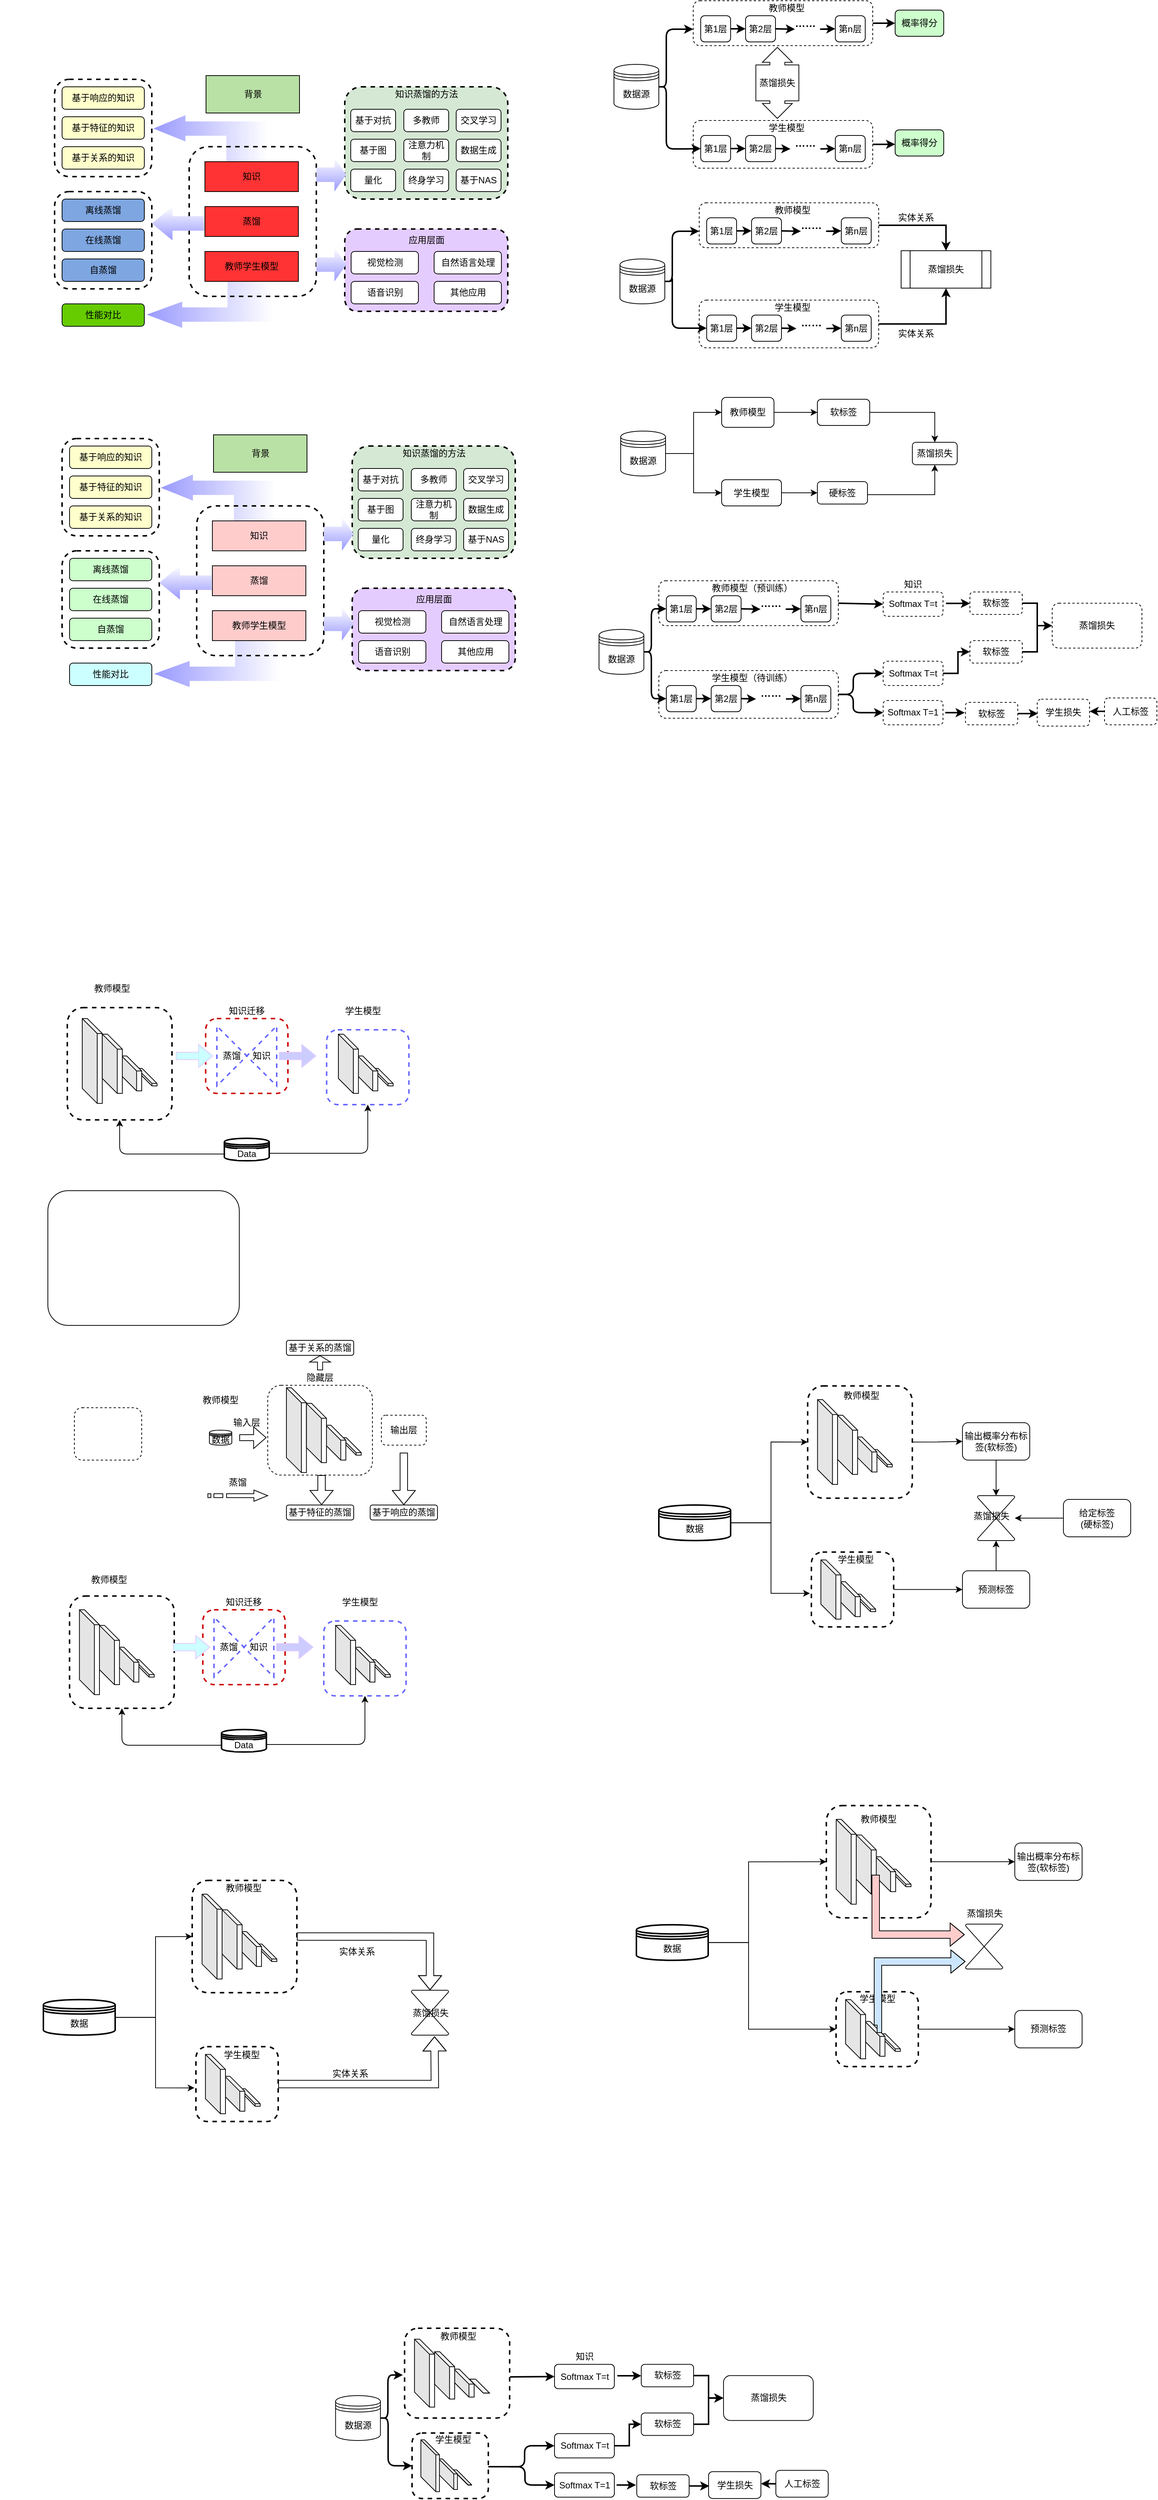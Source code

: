 <mxfile version="14.7.3" type="github">
  <diagram id="prtHgNgQTEPvFCAcTncT" name="Page-1">
    <mxGraphModel dx="1117" dy="633" grid="1" gridSize="10" guides="1" tooltips="1" connect="1" arrows="1" fold="1" page="1" pageScale="1" pageWidth="827" pageHeight="1169" math="0" shadow="0">
      <root>
        <mxCell id="0" />
        <mxCell id="1" parent="0" />
        <mxCell id="HNRTS0bg6VK8F47SUHGO-68" value="" style="rounded=1;whiteSpace=wrap;html=1;dashed=1;strokeWidth=2;fontFamily=Helvetica;fillColor=none;" parent="1" vertex="1">
          <mxGeometry x="122" y="765" width="130" height="130" as="geometry" />
        </mxCell>
        <mxCell id="dNxyNK7c78bLwvsdeMH5-11" value="" style="swimlane;html=1;startSize=20;horizontal=1;containerType=tree;glass=0;dashed=1;opacity=0;" parent="1" vertex="1">
          <mxGeometry x="40" y="80" width="730" height="400" as="geometry" />
        </mxCell>
        <mxCell id="fHFXEYRth0fKNdJPOMud-50" value="" style="shape=mxgraph.arrows.bent_up_arrow;html=1;verticalLabelPosition=bottom;verticalAlign=top;strokeWidth=2;fontFamily=Helvetica;rotation=90;gradientDirection=north;strokeColor=none;gradientColor=#9999FF;direction=west;flipH=1;" parent="dNxyNK7c78bLwvsdeMH5-11" vertex="1">
          <mxGeometry x="248.71" y="271.9" width="61.63" height="168.81" as="geometry" />
        </mxCell>
        <mxCell id="fHFXEYRth0fKNdJPOMud-48" value="" style="shape=mxgraph.arrows.bent_up_arrow;html=1;verticalLabelPosition=bottom;verticalAlign=top;strokeWidth=2;fontFamily=Helvetica;rotation=-90;gradientDirection=north;strokeColor=none;gradientColor=#9999FF;" parent="dNxyNK7c78bLwvsdeMH5-11" vertex="1">
          <mxGeometry x="249.5" y="57.51" width="61.63" height="152.62" as="geometry" />
        </mxCell>
        <mxCell id="fHFXEYRth0fKNdJPOMud-39" value="" style="rounded=1;whiteSpace=wrap;html=1;dashed=1;strokeWidth=2;fontFamily=Helvetica;fillColor=none;" parent="dNxyNK7c78bLwvsdeMH5-11" vertex="1">
          <mxGeometry x="252" y="145" width="170" height="200" as="geometry" />
        </mxCell>
        <mxCell id="fHFXEYRth0fKNdJPOMud-35" value="" style="rounded=1;whiteSpace=wrap;html=1;dashed=1;strokeWidth=2;fontFamily=Helvetica;fillColor=#D5E8D4;" parent="dNxyNK7c78bLwvsdeMH5-11" vertex="1">
          <mxGeometry x="460" y="65" width="218" height="150" as="geometry" />
        </mxCell>
        <mxCell id="fHFXEYRth0fKNdJPOMud-33" value="" style="rounded=1;whiteSpace=wrap;html=1;fontFamily=Helvetica;fillColor=#E5CCFF;dashed=1;strokeWidth=2;" parent="dNxyNK7c78bLwvsdeMH5-11" vertex="1">
          <mxGeometry x="460" y="255" width="218" height="110" as="geometry" />
        </mxCell>
        <mxCell id="fHFXEYRth0fKNdJPOMud-1" value="基于响应的知识" style="rounded=1;whiteSpace=wrap;html=1;fillColor=#FFFFCC;" parent="dNxyNK7c78bLwvsdeMH5-11" vertex="1">
          <mxGeometry x="82" y="65" width="110" height="30" as="geometry" />
        </mxCell>
        <mxCell id="fHFXEYRth0fKNdJPOMud-2" value="基于特征的知识" style="rounded=1;whiteSpace=wrap;html=1;fillColor=#FFFFCC;" parent="dNxyNK7c78bLwvsdeMH5-11" vertex="1">
          <mxGeometry x="82" y="105" width="110" height="30" as="geometry" />
        </mxCell>
        <mxCell id="fHFXEYRth0fKNdJPOMud-3" value="基于关系的知识" style="rounded=1;whiteSpace=wrap;html=1;fillColor=#FFFFCC;" parent="dNxyNK7c78bLwvsdeMH5-11" vertex="1">
          <mxGeometry x="82" y="145" width="110" height="30" as="geometry" />
        </mxCell>
        <mxCell id="fHFXEYRth0fKNdJPOMud-4" value="离线蒸馏" style="rounded=1;whiteSpace=wrap;html=1;fillColor=#7EA6E0;" parent="dNxyNK7c78bLwvsdeMH5-11" vertex="1">
          <mxGeometry x="82" y="215" width="110" height="30" as="geometry" />
        </mxCell>
        <mxCell id="fHFXEYRth0fKNdJPOMud-5" value="在线蒸馏" style="rounded=1;whiteSpace=wrap;html=1;fillColor=#7EA6E0;" parent="dNxyNK7c78bLwvsdeMH5-11" vertex="1">
          <mxGeometry x="82" y="255" width="110" height="30" as="geometry" />
        </mxCell>
        <mxCell id="fHFXEYRth0fKNdJPOMud-6" value="自蒸馏" style="rounded=1;whiteSpace=wrap;html=1;fillColor=#7EA6E0;" parent="dNxyNK7c78bLwvsdeMH5-11" vertex="1">
          <mxGeometry x="82" y="295" width="110" height="30" as="geometry" />
        </mxCell>
        <mxCell id="fHFXEYRth0fKNdJPOMud-7" value="性能对比" style="rounded=1;whiteSpace=wrap;html=1;fillColor=#66CC00;" parent="dNxyNK7c78bLwvsdeMH5-11" vertex="1">
          <mxGeometry x="82" y="355" width="110" height="30" as="geometry" />
        </mxCell>
        <mxCell id="fHFXEYRth0fKNdJPOMud-8" value="背景" style="rounded=0;whiteSpace=wrap;html=1;fontFamily=Helvetica;fillColor=#B9E0A5;" parent="dNxyNK7c78bLwvsdeMH5-11" vertex="1">
          <mxGeometry x="274.5" y="50" width="125" height="50" as="geometry" />
        </mxCell>
        <mxCell id="fHFXEYRth0fKNdJPOMud-10" value="知识" style="rounded=0;whiteSpace=wrap;html=1;fillColor=#FF3333;" parent="dNxyNK7c78bLwvsdeMH5-11" vertex="1">
          <mxGeometry x="273" y="165" width="125" height="40" as="geometry" />
        </mxCell>
        <mxCell id="fHFXEYRth0fKNdJPOMud-14" value="教师学生模型" style="rounded=0;whiteSpace=wrap;html=1;fillColor=#FF3333;" parent="dNxyNK7c78bLwvsdeMH5-11" vertex="1">
          <mxGeometry x="273" y="285" width="125" height="40" as="geometry" />
        </mxCell>
        <mxCell id="fHFXEYRth0fKNdJPOMud-13" value="蒸馏" style="rounded=0;whiteSpace=wrap;html=1;fillColor=#FF3333;" parent="dNxyNK7c78bLwvsdeMH5-11" vertex="1">
          <mxGeometry x="273" y="225" width="125" height="40" as="geometry" />
        </mxCell>
        <mxCell id="fHFXEYRth0fKNdJPOMud-15" value="基于对抗" style="rounded=1;whiteSpace=wrap;html=1;fontFamily=Helvetica;" parent="dNxyNK7c78bLwvsdeMH5-11" vertex="1">
          <mxGeometry x="468" y="95" width="60" height="30" as="geometry" />
        </mxCell>
        <mxCell id="fHFXEYRth0fKNdJPOMud-18" value="多教师" style="rounded=1;whiteSpace=wrap;html=1;fontFamily=Helvetica;" parent="dNxyNK7c78bLwvsdeMH5-11" vertex="1">
          <mxGeometry x="539" y="95" width="60" height="30" as="geometry" />
        </mxCell>
        <mxCell id="fHFXEYRth0fKNdJPOMud-19" value="交叉学习" style="rounded=1;whiteSpace=wrap;html=1;fontFamily=Helvetica;" parent="dNxyNK7c78bLwvsdeMH5-11" vertex="1">
          <mxGeometry x="609" y="95" width="60" height="30" as="geometry" />
        </mxCell>
        <mxCell id="fHFXEYRth0fKNdJPOMud-20" value="基于图" style="rounded=1;whiteSpace=wrap;html=1;fontFamily=Helvetica;" parent="dNxyNK7c78bLwvsdeMH5-11" vertex="1">
          <mxGeometry x="468" y="135" width="60" height="30" as="geometry" />
        </mxCell>
        <mxCell id="fHFXEYRth0fKNdJPOMud-21" value="注意力机制" style="rounded=1;whiteSpace=wrap;html=1;fontFamily=Helvetica;" parent="dNxyNK7c78bLwvsdeMH5-11" vertex="1">
          <mxGeometry x="539" y="135" width="60" height="30" as="geometry" />
        </mxCell>
        <mxCell id="fHFXEYRth0fKNdJPOMud-22" value="数据生成" style="rounded=1;whiteSpace=wrap;html=1;fontFamily=Helvetica;" parent="dNxyNK7c78bLwvsdeMH5-11" vertex="1">
          <mxGeometry x="609" y="135" width="60" height="30" as="geometry" />
        </mxCell>
        <mxCell id="fHFXEYRth0fKNdJPOMud-23" value="量化" style="rounded=1;whiteSpace=wrap;html=1;fontFamily=Helvetica;" parent="dNxyNK7c78bLwvsdeMH5-11" vertex="1">
          <mxGeometry x="468" y="175" width="60" height="30" as="geometry" />
        </mxCell>
        <mxCell id="fHFXEYRth0fKNdJPOMud-24" value="终身学习" style="rounded=1;whiteSpace=wrap;html=1;fontFamily=Helvetica;" parent="dNxyNK7c78bLwvsdeMH5-11" vertex="1">
          <mxGeometry x="539" y="175" width="60" height="30" as="geometry" />
        </mxCell>
        <mxCell id="fHFXEYRth0fKNdJPOMud-25" value="基于NAS" style="rounded=1;whiteSpace=wrap;html=1;fontFamily=Helvetica;" parent="dNxyNK7c78bLwvsdeMH5-11" vertex="1">
          <mxGeometry x="609" y="175" width="60" height="30" as="geometry" />
        </mxCell>
        <mxCell id="fHFXEYRth0fKNdJPOMud-27" value="视觉检测" style="rounded=1;whiteSpace=wrap;html=1;" parent="dNxyNK7c78bLwvsdeMH5-11" vertex="1">
          <mxGeometry x="468.5" y="285" width="90" height="30" as="geometry" />
        </mxCell>
        <mxCell id="fHFXEYRth0fKNdJPOMud-28" value="自然语言处理" style="rounded=1;whiteSpace=wrap;html=1;" parent="dNxyNK7c78bLwvsdeMH5-11" vertex="1">
          <mxGeometry x="579.5" y="285" width="90" height="30" as="geometry" />
        </mxCell>
        <mxCell id="fHFXEYRth0fKNdJPOMud-29" value="语音识别" style="rounded=1;whiteSpace=wrap;html=1;" parent="dNxyNK7c78bLwvsdeMH5-11" vertex="1">
          <mxGeometry x="468.5" y="325" width="90" height="30" as="geometry" />
        </mxCell>
        <mxCell id="fHFXEYRth0fKNdJPOMud-30" value="其他应用" style="rounded=1;whiteSpace=wrap;html=1;" parent="dNxyNK7c78bLwvsdeMH5-11" vertex="1">
          <mxGeometry x="579.5" y="325" width="90" height="30" as="geometry" />
        </mxCell>
        <mxCell id="fHFXEYRth0fKNdJPOMud-34" value="应用层面" style="text;html=1;strokeColor=none;fillColor=none;align=center;verticalAlign=middle;whiteSpace=wrap;rounded=0;fontFamily=Helvetica;" parent="dNxyNK7c78bLwvsdeMH5-11" vertex="1">
          <mxGeometry x="534.5" y="260" width="69" height="20" as="geometry" />
        </mxCell>
        <mxCell id="fHFXEYRth0fKNdJPOMud-36" value="知识蒸馏的方法" style="text;html=1;strokeColor=none;fillColor=none;align=center;verticalAlign=middle;whiteSpace=wrap;rounded=0;dashed=1;fontFamily=Helvetica;" parent="dNxyNK7c78bLwvsdeMH5-11" vertex="1">
          <mxGeometry x="512.5" y="65" width="113" height="20" as="geometry" />
        </mxCell>
        <mxCell id="fHFXEYRth0fKNdJPOMud-41" value="" style="rounded=1;whiteSpace=wrap;html=1;dashed=1;strokeWidth=2;fontFamily=Helvetica;fillColor=none;" parent="dNxyNK7c78bLwvsdeMH5-11" vertex="1">
          <mxGeometry x="72" y="205" width="130" height="130" as="geometry" />
        </mxCell>
        <mxCell id="fHFXEYRth0fKNdJPOMud-47" value="" style="rounded=1;whiteSpace=wrap;html=1;dashed=1;strokeWidth=2;fontFamily=Helvetica;fillColor=none;" parent="dNxyNK7c78bLwvsdeMH5-11" vertex="1">
          <mxGeometry x="72" y="55" width="130" height="130" as="geometry" />
        </mxCell>
        <mxCell id="fHFXEYRth0fKNdJPOMud-49" value="" style="shape=mxgraph.arrows.arrow_left;html=1;verticalLabelPosition=bottom;verticalAlign=top;strokeWidth=2;fillColor=#ffffff;fontFamily=Helvetica;strokeColor=none;gradientColor=#9999FF;" parent="dNxyNK7c78bLwvsdeMH5-11" vertex="1">
          <mxGeometry x="202" y="225" width="70" height="45.13" as="geometry" />
        </mxCell>
        <mxCell id="fHFXEYRth0fKNdJPOMud-54" value="" style="shape=mxgraph.arrows.arrow_left;html=1;verticalLabelPosition=bottom;verticalAlign=top;strokeWidth=2;fillColor=#ffffff;fontFamily=Helvetica;strokeColor=none;gradientColor=#9999FF;flipH=1;" parent="dNxyNK7c78bLwvsdeMH5-11" vertex="1">
          <mxGeometry x="422" y="159.87" width="40" height="45.13" as="geometry" />
        </mxCell>
        <mxCell id="fHFXEYRth0fKNdJPOMud-55" value="" style="shape=mxgraph.arrows.arrow_left;html=1;verticalLabelPosition=bottom;verticalAlign=top;strokeWidth=2;fillColor=#ffffff;fontFamily=Helvetica;strokeColor=none;gradientColor=#9999FF;flipH=1;" parent="dNxyNK7c78bLwvsdeMH5-11" vertex="1">
          <mxGeometry x="422" y="280" width="40" height="45.13" as="geometry" />
        </mxCell>
        <mxCell id="HNRTS0bg6VK8F47SUHGO-37" value="" style="shape=mxgraph.arrows.bent_up_arrow;html=1;verticalLabelPosition=bottom;verticalAlign=top;strokeWidth=2;fontFamily=Helvetica;rotation=90;gradientDirection=north;strokeColor=none;gradientColor=#9999FF;direction=west;flipH=1;" parent="1" vertex="1">
          <mxGeometry x="298.71" y="831.9" width="61.63" height="168.81" as="geometry" />
        </mxCell>
        <mxCell id="HNRTS0bg6VK8F47SUHGO-38" value="" style="shape=mxgraph.arrows.bent_up_arrow;html=1;verticalLabelPosition=bottom;verticalAlign=top;strokeWidth=2;fontFamily=Helvetica;rotation=-90;gradientDirection=north;strokeColor=none;gradientColor=#9999FF;" parent="1" vertex="1">
          <mxGeometry x="299.5" y="617.51" width="61.63" height="152.62" as="geometry" />
        </mxCell>
        <mxCell id="HNRTS0bg6VK8F47SUHGO-39" value="" style="rounded=1;whiteSpace=wrap;html=1;dashed=1;strokeWidth=2;fontFamily=Helvetica;fillColor=none;" parent="1" vertex="1">
          <mxGeometry x="302" y="705" width="170" height="200" as="geometry" />
        </mxCell>
        <mxCell id="HNRTS0bg6VK8F47SUHGO-40" value="" style="rounded=1;whiteSpace=wrap;html=1;dashed=1;strokeWidth=2;fontFamily=Helvetica;fillColor=#D5E8D4;" parent="1" vertex="1">
          <mxGeometry x="510" y="625" width="218" height="150" as="geometry" />
        </mxCell>
        <mxCell id="HNRTS0bg6VK8F47SUHGO-41" value="" style="rounded=1;whiteSpace=wrap;html=1;fontFamily=Helvetica;fillColor=#E5CCFF;dashed=1;strokeWidth=2;" parent="1" vertex="1">
          <mxGeometry x="510" y="815" width="218" height="110" as="geometry" />
        </mxCell>
        <mxCell id="HNRTS0bg6VK8F47SUHGO-42" value="基于响应的知识" style="rounded=1;whiteSpace=wrap;html=1;fillColor=#FFFFCC;" parent="1" vertex="1">
          <mxGeometry x="132" y="625" width="110" height="30" as="geometry" />
        </mxCell>
        <mxCell id="HNRTS0bg6VK8F47SUHGO-43" value="基于特征的知识" style="rounded=1;whiteSpace=wrap;html=1;fillColor=#FFFFCC;" parent="1" vertex="1">
          <mxGeometry x="132" y="665" width="110" height="30" as="geometry" />
        </mxCell>
        <mxCell id="HNRTS0bg6VK8F47SUHGO-44" value="基于关系的知识" style="rounded=1;whiteSpace=wrap;html=1;fillColor=#FFFFCC;" parent="1" vertex="1">
          <mxGeometry x="132" y="705" width="110" height="30" as="geometry" />
        </mxCell>
        <mxCell id="HNRTS0bg6VK8F47SUHGO-45" value="离线蒸馏" style="rounded=1;whiteSpace=wrap;html=1;fillColor=#CCFFCC;" parent="1" vertex="1">
          <mxGeometry x="132" y="775" width="110" height="30" as="geometry" />
        </mxCell>
        <mxCell id="HNRTS0bg6VK8F47SUHGO-46" value="在线蒸馏" style="rounded=1;whiteSpace=wrap;html=1;fillColor=#CCFFCC;" parent="1" vertex="1">
          <mxGeometry x="132" y="815" width="110" height="30" as="geometry" />
        </mxCell>
        <mxCell id="HNRTS0bg6VK8F47SUHGO-47" value="自蒸馏" style="rounded=1;whiteSpace=wrap;html=1;fillColor=#CCFFCC;" parent="1" vertex="1">
          <mxGeometry x="132" y="855" width="110" height="30" as="geometry" />
        </mxCell>
        <mxCell id="HNRTS0bg6VK8F47SUHGO-48" value="性能对比" style="rounded=1;whiteSpace=wrap;html=1;fillColor=#CCFFFF;" parent="1" vertex="1">
          <mxGeometry x="132" y="915" width="110" height="30" as="geometry" />
        </mxCell>
        <mxCell id="HNRTS0bg6VK8F47SUHGO-49" value="背景" style="rounded=0;whiteSpace=wrap;html=1;fontFamily=Helvetica;fillColor=#B9E0A5;" parent="1" vertex="1">
          <mxGeometry x="324.5" y="610" width="125" height="50" as="geometry" />
        </mxCell>
        <mxCell id="HNRTS0bg6VK8F47SUHGO-50" value="知识" style="rounded=0;whiteSpace=wrap;html=1;fillColor=#FFCCCC;" parent="1" vertex="1">
          <mxGeometry x="323" y="725" width="125" height="40" as="geometry" />
        </mxCell>
        <mxCell id="HNRTS0bg6VK8F47SUHGO-51" value="教师学生模型" style="rounded=0;whiteSpace=wrap;html=1;fillColor=#FFCCCC;" parent="1" vertex="1">
          <mxGeometry x="323" y="845" width="125" height="40" as="geometry" />
        </mxCell>
        <mxCell id="HNRTS0bg6VK8F47SUHGO-52" value="蒸馏" style="rounded=0;whiteSpace=wrap;html=1;fillColor=#FFCCCC;" parent="1" vertex="1">
          <mxGeometry x="323" y="785" width="125" height="40" as="geometry" />
        </mxCell>
        <mxCell id="HNRTS0bg6VK8F47SUHGO-53" value="基于对抗" style="rounded=1;whiteSpace=wrap;html=1;fontFamily=Helvetica;" parent="1" vertex="1">
          <mxGeometry x="518" y="655" width="60" height="30" as="geometry" />
        </mxCell>
        <mxCell id="HNRTS0bg6VK8F47SUHGO-54" value="多教师" style="rounded=1;whiteSpace=wrap;html=1;fontFamily=Helvetica;" parent="1" vertex="1">
          <mxGeometry x="589" y="655" width="60" height="30" as="geometry" />
        </mxCell>
        <mxCell id="HNRTS0bg6VK8F47SUHGO-55" value="交叉学习" style="rounded=1;whiteSpace=wrap;html=1;fontFamily=Helvetica;" parent="1" vertex="1">
          <mxGeometry x="659" y="655" width="60" height="30" as="geometry" />
        </mxCell>
        <mxCell id="HNRTS0bg6VK8F47SUHGO-56" value="基于图" style="rounded=1;whiteSpace=wrap;html=1;fontFamily=Helvetica;" parent="1" vertex="1">
          <mxGeometry x="518" y="695" width="60" height="30" as="geometry" />
        </mxCell>
        <mxCell id="HNRTS0bg6VK8F47SUHGO-57" value="注意力机制" style="rounded=1;whiteSpace=wrap;html=1;fontFamily=Helvetica;" parent="1" vertex="1">
          <mxGeometry x="589" y="695" width="60" height="30" as="geometry" />
        </mxCell>
        <mxCell id="HNRTS0bg6VK8F47SUHGO-58" value="数据生成" style="rounded=1;whiteSpace=wrap;html=1;fontFamily=Helvetica;" parent="1" vertex="1">
          <mxGeometry x="659" y="695" width="60" height="30" as="geometry" />
        </mxCell>
        <mxCell id="HNRTS0bg6VK8F47SUHGO-59" value="量化" style="rounded=1;whiteSpace=wrap;html=1;fontFamily=Helvetica;" parent="1" vertex="1">
          <mxGeometry x="518" y="735" width="60" height="30" as="geometry" />
        </mxCell>
        <mxCell id="HNRTS0bg6VK8F47SUHGO-60" value="终身学习" style="rounded=1;whiteSpace=wrap;html=1;fontFamily=Helvetica;" parent="1" vertex="1">
          <mxGeometry x="589" y="735" width="60" height="30" as="geometry" />
        </mxCell>
        <mxCell id="HNRTS0bg6VK8F47SUHGO-61" value="基于NAS" style="rounded=1;whiteSpace=wrap;html=1;fontFamily=Helvetica;" parent="1" vertex="1">
          <mxGeometry x="659" y="735" width="60" height="30" as="geometry" />
        </mxCell>
        <mxCell id="HNRTS0bg6VK8F47SUHGO-62" value="视觉检测" style="rounded=1;whiteSpace=wrap;html=1;" parent="1" vertex="1">
          <mxGeometry x="518.5" y="845" width="90" height="30" as="geometry" />
        </mxCell>
        <mxCell id="HNRTS0bg6VK8F47SUHGO-63" value="自然语言处理" style="rounded=1;whiteSpace=wrap;html=1;" parent="1" vertex="1">
          <mxGeometry x="629.5" y="845" width="90" height="30" as="geometry" />
        </mxCell>
        <mxCell id="HNRTS0bg6VK8F47SUHGO-64" value="语音识别" style="rounded=1;whiteSpace=wrap;html=1;" parent="1" vertex="1">
          <mxGeometry x="518.5" y="885" width="90" height="30" as="geometry" />
        </mxCell>
        <mxCell id="HNRTS0bg6VK8F47SUHGO-65" value="其他应用" style="rounded=1;whiteSpace=wrap;html=1;" parent="1" vertex="1">
          <mxGeometry x="629.5" y="885" width="90" height="30" as="geometry" />
        </mxCell>
        <mxCell id="HNRTS0bg6VK8F47SUHGO-66" value="应用层面" style="text;html=1;strokeColor=none;fillColor=none;align=center;verticalAlign=middle;whiteSpace=wrap;rounded=0;fontFamily=Helvetica;" parent="1" vertex="1">
          <mxGeometry x="584.5" y="820" width="69" height="20" as="geometry" />
        </mxCell>
        <mxCell id="HNRTS0bg6VK8F47SUHGO-67" value="知识蒸馏的方法" style="text;html=1;strokeColor=none;fillColor=none;align=center;verticalAlign=middle;whiteSpace=wrap;rounded=0;dashed=1;fontFamily=Helvetica;" parent="1" vertex="1">
          <mxGeometry x="562.5" y="625" width="113" height="20" as="geometry" />
        </mxCell>
        <mxCell id="HNRTS0bg6VK8F47SUHGO-69" value="" style="rounded=1;whiteSpace=wrap;html=1;dashed=1;strokeWidth=2;fontFamily=Helvetica;fillColor=none;" parent="1" vertex="1">
          <mxGeometry x="122" y="615" width="130" height="130" as="geometry" />
        </mxCell>
        <mxCell id="HNRTS0bg6VK8F47SUHGO-70" value="" style="shape=mxgraph.arrows.arrow_left;html=1;verticalLabelPosition=bottom;verticalAlign=top;strokeWidth=2;fillColor=#ffffff;fontFamily=Helvetica;strokeColor=none;gradientColor=#9999FF;" parent="1" vertex="1">
          <mxGeometry x="252" y="785" width="70" height="45.13" as="geometry" />
        </mxCell>
        <mxCell id="HNRTS0bg6VK8F47SUHGO-71" value="" style="shape=mxgraph.arrows.arrow_left;html=1;verticalLabelPosition=bottom;verticalAlign=top;strokeWidth=2;fillColor=#ffffff;fontFamily=Helvetica;strokeColor=none;gradientColor=#9999FF;flipH=1;" parent="1" vertex="1">
          <mxGeometry x="472" y="719.87" width="40" height="45.13" as="geometry" />
        </mxCell>
        <mxCell id="HNRTS0bg6VK8F47SUHGO-72" value="" style="shape=mxgraph.arrows.arrow_left;html=1;verticalLabelPosition=bottom;verticalAlign=top;strokeWidth=2;fillColor=#ffffff;fontFamily=Helvetica;strokeColor=none;gradientColor=#9999FF;flipH=1;" parent="1" vertex="1">
          <mxGeometry x="472" y="840" width="40" height="45.13" as="geometry" />
        </mxCell>
        <mxCell id="c-7m6t1DeyNldXowz_X8-1" style="edgeStyle=orthogonalEdgeStyle;rounded=0;orthogonalLoop=1;jettySize=auto;html=1;exitX=1;exitY=0.5;exitDx=0;exitDy=0;strokeWidth=2;" parent="1" source="c-7m6t1DeyNldXowz_X8-2" edge="1">
          <mxGeometry relative="1" as="geometry">
            <mxPoint x="1236" y="222" as="targetPoint" />
          </mxGeometry>
        </mxCell>
        <mxCell id="c-7m6t1DeyNldXowz_X8-2" value="" style="rounded=1;whiteSpace=wrap;html=1;gradientColor=#CCCCFF;gradientDirection=east;dashed=1;fillColor=none;" parent="1" vertex="1">
          <mxGeometry x="966" y="190" width="240" height="63.75" as="geometry" />
        </mxCell>
        <mxCell id="c-7m6t1DeyNldXowz_X8-3" style="edgeStyle=orthogonalEdgeStyle;rounded=0;orthogonalLoop=1;jettySize=auto;html=1;exitX=1;exitY=0.5;exitDx=0;exitDy=0;strokeWidth=2;" parent="1" source="c-7m6t1DeyNldXowz_X8-4" edge="1">
          <mxGeometry relative="1" as="geometry">
            <mxPoint x="1236" y="60" as="targetPoint" />
          </mxGeometry>
        </mxCell>
        <mxCell id="c-7m6t1DeyNldXowz_X8-4" value="" style="rounded=1;whiteSpace=wrap;html=1;gradientColor=#CCCCFF;gradientDirection=east;dashed=1;fillColor=none;" parent="1" vertex="1">
          <mxGeometry x="966" y="30" width="240" height="60" as="geometry" />
        </mxCell>
        <mxCell id="c-7m6t1DeyNldXowz_X8-5" value="数据源" style="shape=datastore;whiteSpace=wrap;html=1;" parent="1" vertex="1">
          <mxGeometry x="860" y="115" width="60" height="60" as="geometry" />
        </mxCell>
        <mxCell id="c-7m6t1DeyNldXowz_X8-6" value="第1层" style="rounded=1;whiteSpace=wrap;html=1;" parent="1" vertex="1">
          <mxGeometry x="976" y="50" width="40" height="35" as="geometry" />
        </mxCell>
        <mxCell id="c-7m6t1DeyNldXowz_X8-7" value="第2层" style="rounded=1;whiteSpace=wrap;html=1;" parent="1" vertex="1">
          <mxGeometry x="1036" y="50" width="40" height="35" as="geometry" />
        </mxCell>
        <mxCell id="c-7m6t1DeyNldXowz_X8-8" value="第n层" style="rounded=1;whiteSpace=wrap;html=1;" parent="1" vertex="1">
          <mxGeometry x="1156" y="50" width="40" height="35" as="geometry" />
        </mxCell>
        <mxCell id="c-7m6t1DeyNldXowz_X8-9" value="" style="endArrow=classic;html=1;exitX=1;exitY=0.5;exitDx=0;exitDy=0;entryX=0;entryY=0.5;entryDx=0;entryDy=0;strokeWidth=2;" parent="1" source="c-7m6t1DeyNldXowz_X8-6" target="c-7m6t1DeyNldXowz_X8-7" edge="1">
          <mxGeometry width="50" height="50" relative="1" as="geometry">
            <mxPoint x="1202" y="165" as="sourcePoint" />
            <mxPoint x="1252" y="115" as="targetPoint" />
          </mxGeometry>
        </mxCell>
        <mxCell id="c-7m6t1DeyNldXowz_X8-10" value="" style="edgeStyle=segmentEdgeStyle;endArrow=classic;html=1;strokeWidth=2;exitX=1;exitY=0.5;exitDx=0;exitDy=0;" parent="1" source="c-7m6t1DeyNldXowz_X8-5" edge="1">
          <mxGeometry width="50" height="50" relative="1" as="geometry">
            <mxPoint x="1166" y="170" as="sourcePoint" />
            <mxPoint x="966" y="68" as="targetPoint" />
            <Array as="points">
              <mxPoint x="930" y="145" />
              <mxPoint x="930" y="68" />
            </Array>
          </mxGeometry>
        </mxCell>
        <mxCell id="c-7m6t1DeyNldXowz_X8-11" value="&lt;font size=&quot;1&quot;&gt;&lt;b style=&quot;font-size: 14px&quot;&gt;……&lt;/b&gt;&lt;/font&gt;" style="text;html=1;strokeColor=none;fillColor=none;align=center;verticalAlign=middle;whiteSpace=wrap;rounded=0;" parent="1" vertex="1">
          <mxGeometry x="1096" y="50" width="40" height="20" as="geometry" />
        </mxCell>
        <mxCell id="c-7m6t1DeyNldXowz_X8-12" value="第1层" style="rounded=1;whiteSpace=wrap;html=1;" parent="1" vertex="1">
          <mxGeometry x="976" y="210" width="40" height="35" as="geometry" />
        </mxCell>
        <mxCell id="c-7m6t1DeyNldXowz_X8-13" value="第2层" style="rounded=1;whiteSpace=wrap;html=1;" parent="1" vertex="1">
          <mxGeometry x="1036" y="210" width="40" height="35" as="geometry" />
        </mxCell>
        <mxCell id="c-7m6t1DeyNldXowz_X8-14" value="第n层" style="rounded=1;whiteSpace=wrap;html=1;" parent="1" vertex="1">
          <mxGeometry x="1156" y="210" width="40" height="35" as="geometry" />
        </mxCell>
        <mxCell id="c-7m6t1DeyNldXowz_X8-15" value="" style="endArrow=classic;html=1;exitX=1;exitY=0.5;exitDx=0;exitDy=0;entryX=0;entryY=0.5;entryDx=0;entryDy=0;strokeWidth=2;" parent="1" source="c-7m6t1DeyNldXowz_X8-12" target="c-7m6t1DeyNldXowz_X8-13" edge="1">
          <mxGeometry width="50" height="50" relative="1" as="geometry">
            <mxPoint x="1162" y="245" as="sourcePoint" />
            <mxPoint x="1212" y="195" as="targetPoint" />
          </mxGeometry>
        </mxCell>
        <mxCell id="c-7m6t1DeyNldXowz_X8-16" value="" style="edgeStyle=segmentEdgeStyle;endArrow=classic;html=1;strokeWidth=2;entryX=0;entryY=0.5;entryDx=0;entryDy=0;exitX=1;exitY=0.5;exitDx=0;exitDy=0;" parent="1" source="c-7m6t1DeyNldXowz_X8-5" target="c-7m6t1DeyNldXowz_X8-12" edge="1">
          <mxGeometry width="50" height="50" relative="1" as="geometry">
            <mxPoint x="896" y="70" as="sourcePoint" />
            <mxPoint x="866" y="30" as="targetPoint" />
            <Array as="points">
              <mxPoint x="930" y="145" />
              <mxPoint x="930" y="228" />
              <mxPoint x="955" y="228" />
            </Array>
          </mxGeometry>
        </mxCell>
        <mxCell id="c-7m6t1DeyNldXowz_X8-17" value="&lt;font size=&quot;1&quot;&gt;&lt;b style=&quot;font-size: 14px&quot;&gt;……&lt;/b&gt;&lt;/font&gt;" style="text;html=1;strokeColor=none;fillColor=none;align=center;verticalAlign=middle;whiteSpace=wrap;rounded=0;" parent="1" vertex="1">
          <mxGeometry x="1096" y="210" width="40" height="20" as="geometry" />
        </mxCell>
        <mxCell id="c-7m6t1DeyNldXowz_X8-18" value="" style="endArrow=classic;html=1;exitX=1;exitY=0.5;exitDx=0;exitDy=0;strokeWidth=2;" parent="1" source="c-7m6t1DeyNldXowz_X8-13" edge="1">
          <mxGeometry width="50" height="50" relative="1" as="geometry">
            <mxPoint x="1002" y="157.5" as="sourcePoint" />
            <mxPoint x="1096" y="228" as="targetPoint" />
          </mxGeometry>
        </mxCell>
        <mxCell id="c-7m6t1DeyNldXowz_X8-19" value="" style="endArrow=classic;html=1;strokeWidth=2;entryX=0;entryY=0.5;entryDx=0;entryDy=0;" parent="1" target="c-7m6t1DeyNldXowz_X8-14" edge="1">
          <mxGeometry width="50" height="50" relative="1" as="geometry">
            <mxPoint x="1136" y="228" as="sourcePoint" />
            <mxPoint x="1062" y="158" as="targetPoint" />
          </mxGeometry>
        </mxCell>
        <mxCell id="c-7m6t1DeyNldXowz_X8-20" value="教师模型" style="text;html=1;strokeColor=none;fillColor=none;align=center;verticalAlign=middle;whiteSpace=wrap;rounded=0;dashed=1;" parent="1" vertex="1">
          <mxGeometry x="1036" y="30" width="110" height="20" as="geometry" />
        </mxCell>
        <mxCell id="c-7m6t1DeyNldXowz_X8-21" value="学生模型" style="text;html=1;strokeColor=none;fillColor=none;align=center;verticalAlign=middle;whiteSpace=wrap;rounded=0;dashed=1;" parent="1" vertex="1">
          <mxGeometry x="1031" y="190" width="120" height="20" as="geometry" />
        </mxCell>
        <mxCell id="c-7m6t1DeyNldXowz_X8-22" value="" style="endArrow=classic;html=1;exitX=1;exitY=0.5;exitDx=0;exitDy=0;strokeWidth=2;" parent="1" source="c-7m6t1DeyNldXowz_X8-7" edge="1">
          <mxGeometry width="50" height="50" relative="1" as="geometry">
            <mxPoint x="1042" y="77.5" as="sourcePoint" />
            <mxPoint x="1102" y="68" as="targetPoint" />
          </mxGeometry>
        </mxCell>
        <mxCell id="c-7m6t1DeyNldXowz_X8-23" value="" style="endArrow=classic;html=1;strokeWidth=2;entryX=0;entryY=0.5;entryDx=0;entryDy=0;" parent="1" target="c-7m6t1DeyNldXowz_X8-8" edge="1">
          <mxGeometry width="50" height="50" relative="1" as="geometry">
            <mxPoint x="1152" y="68" as="sourcePoint" />
            <mxPoint x="1102" y="78" as="targetPoint" />
            <Array as="points">
              <mxPoint x="1132" y="68" />
            </Array>
          </mxGeometry>
        </mxCell>
        <mxCell id="c-7m6t1DeyNldXowz_X8-24" value="" style="html=1;shadow=0;dashed=0;align=center;verticalAlign=middle;shape=mxgraph.arrows2.calloutDoubleArrow;dy=10;dx=20;notch=24;arrowHead=10;rotation=90;gradientColor=#FF6666;gradientDirection=west;fillColor=none;" parent="1" vertex="1">
          <mxGeometry x="1031" y="111" width="95" height="57.5" as="geometry" />
        </mxCell>
        <mxCell id="c-7m6t1DeyNldXowz_X8-25" value="蒸馏损失" style="text;html=1;strokeColor=none;fillColor=none;align=center;verticalAlign=middle;whiteSpace=wrap;rounded=0;" parent="1" vertex="1">
          <mxGeometry x="1050" y="129.75" width="57" height="20" as="geometry" />
        </mxCell>
        <mxCell id="c-7m6t1DeyNldXowz_X8-26" value="概率得分" style="rounded=1;whiteSpace=wrap;html=1;fillColor=#CCFFCC;" parent="1" vertex="1">
          <mxGeometry x="1236" y="42.5" width="65" height="35" as="geometry" />
        </mxCell>
        <mxCell id="c-7m6t1DeyNldXowz_X8-27" value="概率得分" style="rounded=1;whiteSpace=wrap;html=1;fillColor=#CCFFCC;" parent="1" vertex="1">
          <mxGeometry x="1236" y="202.5" width="65" height="35" as="geometry" />
        </mxCell>
        <mxCell id="c-7m6t1DeyNldXowz_X8-28" style="edgeStyle=orthogonalEdgeStyle;rounded=0;orthogonalLoop=1;jettySize=auto;html=1;exitX=1;exitY=0.5;exitDx=0;exitDy=0;entryX=0.5;entryY=1;entryDx=0;entryDy=0;strokeWidth=2;" parent="1" source="c-7m6t1DeyNldXowz_X8-29" target="c-7m6t1DeyNldXowz_X8-51" edge="1">
          <mxGeometry relative="1" as="geometry">
            <mxPoint x="1304" y="415" as="targetPoint" />
          </mxGeometry>
        </mxCell>
        <mxCell id="c-7m6t1DeyNldXowz_X8-29" value="" style="rounded=1;whiteSpace=wrap;html=1;gradientColor=#CCCCFF;gradientDirection=east;dashed=1;fillColor=none;" parent="1" vertex="1">
          <mxGeometry x="974" y="430" width="240" height="63.75" as="geometry" />
        </mxCell>
        <mxCell id="c-7m6t1DeyNldXowz_X8-30" style="edgeStyle=orthogonalEdgeStyle;rounded=0;orthogonalLoop=1;jettySize=auto;html=1;exitX=1;exitY=0.5;exitDx=0;exitDy=0;entryX=0.5;entryY=0;entryDx=0;entryDy=0;strokeWidth=2;" parent="1" source="c-7m6t1DeyNldXowz_X8-31" target="c-7m6t1DeyNldXowz_X8-51" edge="1">
          <mxGeometry relative="1" as="geometry" />
        </mxCell>
        <mxCell id="c-7m6t1DeyNldXowz_X8-31" value="" style="rounded=1;whiteSpace=wrap;html=1;gradientColor=#CCCCFF;gradientDirection=east;dashed=1;fillColor=none;" parent="1" vertex="1">
          <mxGeometry x="974" y="300" width="240" height="60" as="geometry" />
        </mxCell>
        <mxCell id="c-7m6t1DeyNldXowz_X8-32" value="数据源" style="shape=datastore;whiteSpace=wrap;html=1;" parent="1" vertex="1">
          <mxGeometry x="868" y="375" width="60" height="60" as="geometry" />
        </mxCell>
        <mxCell id="c-7m6t1DeyNldXowz_X8-33" value="第1层" style="rounded=1;whiteSpace=wrap;html=1;" parent="1" vertex="1">
          <mxGeometry x="984" y="320" width="40" height="35" as="geometry" />
        </mxCell>
        <mxCell id="c-7m6t1DeyNldXowz_X8-34" value="第2层" style="rounded=1;whiteSpace=wrap;html=1;" parent="1" vertex="1">
          <mxGeometry x="1044" y="320" width="40" height="35" as="geometry" />
        </mxCell>
        <mxCell id="c-7m6t1DeyNldXowz_X8-35" value="第n层" style="rounded=1;whiteSpace=wrap;html=1;" parent="1" vertex="1">
          <mxGeometry x="1164" y="320" width="40" height="35" as="geometry" />
        </mxCell>
        <mxCell id="c-7m6t1DeyNldXowz_X8-36" value="" style="endArrow=classic;html=1;exitX=1;exitY=0.5;exitDx=0;exitDy=0;entryX=0;entryY=0.5;entryDx=0;entryDy=0;strokeWidth=2;" parent="1" source="c-7m6t1DeyNldXowz_X8-33" target="c-7m6t1DeyNldXowz_X8-34" edge="1">
          <mxGeometry width="50" height="50" relative="1" as="geometry">
            <mxPoint x="1210" y="435" as="sourcePoint" />
            <mxPoint x="1260" y="385" as="targetPoint" />
          </mxGeometry>
        </mxCell>
        <mxCell id="c-7m6t1DeyNldXowz_X8-37" value="" style="edgeStyle=segmentEdgeStyle;endArrow=classic;html=1;strokeWidth=2;" parent="1" edge="1">
          <mxGeometry width="50" height="50" relative="1" as="geometry">
            <mxPoint x="928" y="405" as="sourcePoint" />
            <mxPoint x="974.0" y="338" as="targetPoint" />
            <Array as="points">
              <mxPoint x="928" y="405" />
              <mxPoint x="938" y="405" />
              <mxPoint x="938" y="338" />
            </Array>
          </mxGeometry>
        </mxCell>
        <mxCell id="c-7m6t1DeyNldXowz_X8-38" value="&lt;font size=&quot;1&quot;&gt;&lt;b style=&quot;font-size: 14px&quot;&gt;……&lt;/b&gt;&lt;/font&gt;" style="text;html=1;strokeColor=none;fillColor=none;align=center;verticalAlign=middle;whiteSpace=wrap;rounded=0;" parent="1" vertex="1">
          <mxGeometry x="1104" y="320" width="40" height="20" as="geometry" />
        </mxCell>
        <mxCell id="c-7m6t1DeyNldXowz_X8-39" value="第1层" style="rounded=1;whiteSpace=wrap;html=1;" parent="1" vertex="1">
          <mxGeometry x="984" y="450" width="40" height="35" as="geometry" />
        </mxCell>
        <mxCell id="c-7m6t1DeyNldXowz_X8-40" value="第2层" style="rounded=1;whiteSpace=wrap;html=1;" parent="1" vertex="1">
          <mxGeometry x="1044" y="450" width="40" height="35" as="geometry" />
        </mxCell>
        <mxCell id="c-7m6t1DeyNldXowz_X8-41" value="第n层" style="rounded=1;whiteSpace=wrap;html=1;" parent="1" vertex="1">
          <mxGeometry x="1164" y="450" width="40" height="35" as="geometry" />
        </mxCell>
        <mxCell id="c-7m6t1DeyNldXowz_X8-42" value="" style="endArrow=classic;html=1;exitX=1;exitY=0.5;exitDx=0;exitDy=0;entryX=0;entryY=0.5;entryDx=0;entryDy=0;strokeWidth=2;" parent="1" source="c-7m6t1DeyNldXowz_X8-39" target="c-7m6t1DeyNldXowz_X8-40" edge="1">
          <mxGeometry width="50" height="50" relative="1" as="geometry">
            <mxPoint x="1170" y="485" as="sourcePoint" />
            <mxPoint x="1220" y="435" as="targetPoint" />
          </mxGeometry>
        </mxCell>
        <mxCell id="c-7m6t1DeyNldXowz_X8-43" value="" style="edgeStyle=segmentEdgeStyle;endArrow=classic;html=1;strokeWidth=2;entryX=0;entryY=0.5;entryDx=0;entryDy=0;exitX=1;exitY=0.5;exitDx=0;exitDy=0;" parent="1" source="c-7m6t1DeyNldXowz_X8-32" target="c-7m6t1DeyNldXowz_X8-39" edge="1">
          <mxGeometry width="50" height="50" relative="1" as="geometry">
            <mxPoint x="904" y="325" as="sourcePoint" />
            <mxPoint x="874" y="285" as="targetPoint" />
            <Array as="points">
              <mxPoint x="938" y="400" />
              <mxPoint x="938" y="468" />
              <mxPoint x="963" y="468" />
            </Array>
          </mxGeometry>
        </mxCell>
        <mxCell id="c-7m6t1DeyNldXowz_X8-44" value="&lt;font size=&quot;1&quot;&gt;&lt;b style=&quot;font-size: 14px&quot;&gt;……&lt;/b&gt;&lt;/font&gt;" style="text;html=1;strokeColor=none;fillColor=none;align=center;verticalAlign=middle;whiteSpace=wrap;rounded=0;" parent="1" vertex="1">
          <mxGeometry x="1104" y="450" width="40" height="20" as="geometry" />
        </mxCell>
        <mxCell id="c-7m6t1DeyNldXowz_X8-45" value="" style="endArrow=classic;html=1;exitX=1;exitY=0.5;exitDx=0;exitDy=0;strokeWidth=2;" parent="1" source="c-7m6t1DeyNldXowz_X8-40" edge="1">
          <mxGeometry width="50" height="50" relative="1" as="geometry">
            <mxPoint x="1010" y="397.5" as="sourcePoint" />
            <mxPoint x="1104.0" y="468" as="targetPoint" />
          </mxGeometry>
        </mxCell>
        <mxCell id="c-7m6t1DeyNldXowz_X8-46" value="" style="endArrow=classic;html=1;strokeWidth=2;entryX=0;entryY=0.5;entryDx=0;entryDy=0;" parent="1" target="c-7m6t1DeyNldXowz_X8-41" edge="1">
          <mxGeometry width="50" height="50" relative="1" as="geometry">
            <mxPoint x="1144" y="468" as="sourcePoint" />
            <mxPoint x="1070" y="398" as="targetPoint" />
          </mxGeometry>
        </mxCell>
        <mxCell id="c-7m6t1DeyNldXowz_X8-47" value="教师模型" style="text;html=1;strokeColor=none;fillColor=none;align=center;verticalAlign=middle;whiteSpace=wrap;rounded=0;dashed=1;" parent="1" vertex="1">
          <mxGeometry x="1044" y="300" width="110" height="20" as="geometry" />
        </mxCell>
        <mxCell id="c-7m6t1DeyNldXowz_X8-48" value="学生模型" style="text;html=1;strokeColor=none;fillColor=none;align=center;verticalAlign=middle;whiteSpace=wrap;rounded=0;dashed=1;" parent="1" vertex="1">
          <mxGeometry x="1039" y="430" width="120" height="20" as="geometry" />
        </mxCell>
        <mxCell id="c-7m6t1DeyNldXowz_X8-49" value="" style="endArrow=classic;html=1;exitX=1;exitY=0.5;exitDx=0;exitDy=0;strokeWidth=2;" parent="1" source="c-7m6t1DeyNldXowz_X8-34" edge="1">
          <mxGeometry width="50" height="50" relative="1" as="geometry">
            <mxPoint x="1050" y="347.5" as="sourcePoint" />
            <mxPoint x="1110.0" y="338" as="targetPoint" />
          </mxGeometry>
        </mxCell>
        <mxCell id="c-7m6t1DeyNldXowz_X8-50" value="" style="endArrow=classic;html=1;strokeWidth=2;entryX=0;entryY=0.5;entryDx=0;entryDy=0;" parent="1" target="c-7m6t1DeyNldXowz_X8-35" edge="1">
          <mxGeometry width="50" height="50" relative="1" as="geometry">
            <mxPoint x="1160" y="338" as="sourcePoint" />
            <mxPoint x="1110" y="348" as="targetPoint" />
            <Array as="points">
              <mxPoint x="1140" y="338" />
            </Array>
          </mxGeometry>
        </mxCell>
        <mxCell id="c-7m6t1DeyNldXowz_X8-51" value="蒸馏损失" style="shape=process;whiteSpace=wrap;html=1;backgroundOutline=1;fillColor=none;" parent="1" vertex="1">
          <mxGeometry x="1244" y="364" width="120" height="50" as="geometry" />
        </mxCell>
        <mxCell id="c-7m6t1DeyNldXowz_X8-52" value="实体关系" style="text;html=1;strokeColor=none;fillColor=none;align=center;verticalAlign=middle;whiteSpace=wrap;rounded=0;" parent="1" vertex="1">
          <mxGeometry x="1234" y="310" width="60" height="20" as="geometry" />
        </mxCell>
        <mxCell id="c-7m6t1DeyNldXowz_X8-53" value="实体关系" style="text;html=1;strokeColor=none;fillColor=none;align=center;verticalAlign=middle;whiteSpace=wrap;rounded=0;" parent="1" vertex="1">
          <mxGeometry x="1234" y="465" width="60" height="20" as="geometry" />
        </mxCell>
        <mxCell id="c-7m6t1DeyNldXowz_X8-54" style="edgeStyle=orthogonalEdgeStyle;rounded=0;orthogonalLoop=1;jettySize=auto;html=1;exitX=1;exitY=0.5;exitDx=0;exitDy=0;entryX=0;entryY=0.5;entryDx=0;entryDy=0;" parent="1" source="c-7m6t1DeyNldXowz_X8-56" target="c-7m6t1DeyNldXowz_X8-58" edge="1">
          <mxGeometry relative="1" as="geometry" />
        </mxCell>
        <mxCell id="c-7m6t1DeyNldXowz_X8-55" style="edgeStyle=orthogonalEdgeStyle;rounded=0;orthogonalLoop=1;jettySize=auto;html=1;exitX=1;exitY=0.5;exitDx=0;exitDy=0;entryX=0;entryY=0.5;entryDx=0;entryDy=0;" parent="1" source="c-7m6t1DeyNldXowz_X8-56" target="c-7m6t1DeyNldXowz_X8-60" edge="1">
          <mxGeometry relative="1" as="geometry" />
        </mxCell>
        <mxCell id="c-7m6t1DeyNldXowz_X8-56" value="数据源" style="shape=datastore;whiteSpace=wrap;html=1;fillColor=none;" parent="1" vertex="1">
          <mxGeometry x="869" y="605" width="60" height="60" as="geometry" />
        </mxCell>
        <mxCell id="c-7m6t1DeyNldXowz_X8-57" style="edgeStyle=orthogonalEdgeStyle;rounded=0;orthogonalLoop=1;jettySize=auto;html=1;exitX=1;exitY=0.5;exitDx=0;exitDy=0;entryX=0;entryY=0.5;entryDx=0;entryDy=0;" parent="1" source="c-7m6t1DeyNldXowz_X8-58" target="c-7m6t1DeyNldXowz_X8-62" edge="1">
          <mxGeometry relative="1" as="geometry">
            <mxPoint x="1139" y="580" as="targetPoint" />
          </mxGeometry>
        </mxCell>
        <mxCell id="c-7m6t1DeyNldXowz_X8-58" value="教师模型&lt;span style=&quot;color: rgba(0 , 0 , 0 , 0) ; font-family: monospace ; font-size: 0px&quot;&gt;%3CmxGraphModel%3E%3Croot%3E%3CmxCell%20id%3D%220%22%2F%3E%3CmxCell%20id%3D%221%22%20parent%3D%220%22%2F%3E%3CmxCell%20id%3D%222%22%20value%3D%22%E9%80%9A%E7%94%A8%E7%9A%84%E6%95%99%E5%B8%88%E5%AD%A6%E7%94%9F%E7%9F%A5%E8%AF%86%E8%92%B8%E9%A6%8F%E6%A8%A1%E5%9E%8B%22%20style%3D%22swimlane%3Bhtml%3D1%3BstartSize%3D20%3Bhorizontal%3D1%3BcontainerType%3Dtree%3Bglass%3D0%3B%22%20vertex%3D%221%22%20parent%3D%221%22%3E%3CmxGeometry%20x%3D%2240%22%20y%3D%2280%22%20width%3D%22530%22%20height%3D%22310%22%20as%3D%22geometry%22%3E%3CmxRectangle%20x%3D%2240%22%20y%3D%2280%22%20width%3D%2280%22%20height%3D%2220%22%20as%3D%22alternateBounds%22%2F%3E%3C%2FmxGeometry%3E%3C%2FmxCell%3E%3CmxCell%20id%3D%223%22%20value%3D%22%22%20style%3D%22rounded%3D1%3BwhiteSpace%3Dwrap%3Bhtml%3D1%3Bdashed%3D1%3BstrokeWidth%3D2%3BstrokeColor%3D%236666FF%3B%22%20vertex%3D%221%22%20parent%3D%222%22%3E%3CmxGeometry%20x%3D%22390%22%20y%3D%2290%22%20width%3D%22110%22%20height%3D%22100%22%20as%3D%22geometry%22%2F%3E%3C%2FmxCell%3E%3CmxCell%20id%3D%224%22%20value%3D%22%22%20style%3D%22rounded%3D1%3BwhiteSpace%3Dwrap%3Bhtml%3D1%3Bdashed%3D1%3BstrokeWidth%3D2%3BstrokeColor%3D%23CC0000%3B%22%20vertex%3D%221%22%20parent%3D%222%22%3E%3CmxGeometry%20x%3D%22235%22%20y%3D%2290%22%20width%3D%22110%22%20height%3D%22100%22%20as%3D%22geometry%22%2F%3E%3C%2FmxCell%3E%3CmxCell%20id%3D%225%22%20value%3D%22%22%20style%3D%22rounded%3D1%3BwhiteSpace%3Dwrap%3Bhtml%3D1%3Bdashed%3D1%3BstrokeWidth%3D2%3BstrokeColor%3D%236666FF%3B%22%20vertex%3D%221%22%20parent%3D%222%22%3E%3CmxGeometry%20x%3D%2230%22%20y%3D%2260%22%20width%3D%22160%22%20height%3D%22160%22%20as%3D%22geometry%22%2F%3E%3C%2FmxCell%3E%3CmxCell%20id%3D%226%22%20value%3D%22%22%20style%3D%22group%22%20vertex%3D%221%22%20connectable%3D%220%22%20parent%3D%222%22%3E%3CmxGeometry%20x%3D%2240%22%20y%3D%2270%22%20width%3D%22140%22%20height%3D%22140%22%20as%3D%22geometry%22%2F%3E%3C%2FmxCell%3E%3CmxCell%20id%3D%227%22%20value%3D%22%22%20style%3D%22ellipse%3BwhiteSpace%3Dwrap%3Bhtml%3D1%3Baspect%3Dfixed%3B%22%20vertex%3D%221%22%20parent%3D%226%22%3E%3CmxGeometry%20x%3D%2240%22%20width%3D%2220%22%20height%3D%2220%22%20as%3D%22geometry%22%2F%3E%3C%2FmxCell%3E%3CmxCell%20id%3D%228%22%20value%3D%22%22%20style%3D%22ellipse%3BwhiteSpace%3Dwrap%3Bhtml%3D1%3Baspect%3Dfixed%3B%22%20vertex%3D%221%22%20parent%3D%226%22%3E%3CmxGeometry%20x%3D%2240%22%20y%3D%2230%22%20width%3D%2220%22%20height%3D%2220%22%20as%3D%22geometry%22%2F%3E%3C%2FmxCell%3E%3CmxCell%20id%3D%229%22%20value%3D%22%22%20style%3D%22ellipse%3BwhiteSpace%3Dwrap%3Bhtml%3D1%3Baspect%3Dfixed%3B%22%20vertex%3D%221%22%20parent%3D%226%22%3E%3CmxGeometry%20x%3D%2240%22%20y%3D%2260%22%20width%3D%2220%22%20height%3D%2220%22%20as%3D%22geometry%22%2F%3E%3C%2FmxCell%3E%3CmxCell%20id%3D%2210%22%20value%3D%22%22%20style%3D%22ellipse%3BwhiteSpace%3Dwrap%3Bhtml%3D1%3Baspect%3Dfixed%3B%22%20vertex%3D%221%22%20parent%3D%226%22%3E%3CmxGeometry%20x%3D%2240%22%20y%3D%2290%22%20width%3D%2220%22%20height%3D%2220%22%20as%3D%22geometry%22%2F%3E%3C%2FmxCell%3E%3CmxCell%20id%3D%2211%22%20value%3D%22%22%20style%3D%22ellipse%3BwhiteSpace%3Dwrap%3Bhtml%3D1%3Baspect%3Dfixed%3B%22%20vertex%3D%221%22%20parent%3D%226%22%3E%3CmxGeometry%20x%3D%2240%22%20y%3D%22120%22%20width%3D%2220%22%20height%3D%2220%22%20as%3D%22geometry%22%2F%3E%3C%2FmxCell%3E%3CmxCell%20id%3D%2212%22%20value%3D%22%22%20style%3D%22ellipse%3BwhiteSpace%3Dwrap%3Bhtml%3D1%3Baspect%3Dfixed%3B%22%20vertex%3D%221%22%20parent%3D%226%22%3E%3CmxGeometry%20y%3D%2250%22%20width%3D%2220%22%20height%3D%2220%22%20as%3D%22geometry%22%2F%3E%3C%2FmxCell%3E%3CmxCell%20id%3D%2213%22%20value%3D%22%22%20style%3D%22ellipse%3BwhiteSpace%3Dwrap%3Bhtml%3D1%3Baspect%3Dfixed%3B%22%20vertex%3D%221%22%20parent%3D%226%22%3E%3CmxGeometry%20y%3D%2280%22%20width%3D%2220%22%20height%3D%2220%22%20as%3D%22geometry%22%2F%3E%3C%2FmxCell%3E%3CmxCell%20id%3D%2214%22%20value%3D%22%22%20style%3D%22ellipse%3BwhiteSpace%3Dwrap%3Bhtml%3D1%3Baspect%3Dfixed%3B%22%20vertex%3D%221%22%20parent%3D%226%22%3E%3CmxGeometry%20x%3D%2280%22%20y%3D%2215%22%20width%3D%2220%22%20height%3D%2220%22%20as%3D%22geometry%22%2F%3E%3C%2FmxCell%3E%3CmxCell%20id%3D%2215%22%20value%3D%22%22%20style%3D%22ellipse%3BwhiteSpace%3Dwrap%3Bhtml%3D1%3Baspect%3Dfixed%3B%22%20vertex%3D%221%22%20parent%3D%226%22%3E%3CmxGeometry%20x%3D%2280%22%20y%3D%2245%22%20width%3D%2220%22%20height%3D%2220%22%20as%3D%22geometry%22%2F%3E%3C%2FmxCell%3E%3CmxCell%20id%3D%2216%22%20value%3D%22%22%20style%3D%22ellipse%3BwhiteSpace%3Dwrap%3Bhtml%3D1%3Baspect%3Dfixed%3B%22%20vertex%3D%221%22%20parent%3D%226%22%3E%3CmxGeometry%20x%3D%2280%22%20y%3D%2275%22%20width%3D%2220%22%20height%3D%2220%22%20as%3D%22geometry%22%2F%3E%3C%2FmxCell%3E%3CmxCell%20id%3D%2217%22%20value%3D%22%22%20style%3D%22ellipse%3BwhiteSpace%3Dwrap%3Bhtml%3D1%3Baspect%3Dfixed%3B%22%20vertex%3D%221%22%20parent%3D%226%22%3E%3CmxGeometry%20x%3D%2280%22%20y%3D%22105%22%20width%3D%2220%22%20height%3D%2220%22%20as%3D%22geometry%22%2F%3E%3C%2FmxCell%3E%3CmxCell%20id%3D%2218%22%20value%3D%22%22%20style%3D%22ellipse%3BwhiteSpace%3Dwrap%3Bhtml%3D1%3Baspect%3Dfixed%3B%22%20vertex%3D%221%22%20parent%3D%226%22%3E%3CmxGeometry%20x%3D%22120%22%20y%3D%2245%22%20width%3D%2220%22%20height%3D%2220%22%20as%3D%22geometry%22%2F%3E%3C%2FmxCell%3E%3CmxCell%20id%3D%2219%22%20value%3D%22%22%20style%3D%22ellipse%3BwhiteSpace%3Dwrap%3Bhtml%3D1%3Baspect%3Dfixed%3B%22%20vertex%3D%221%22%20parent%3D%226%22%3E%3CmxGeometry%20x%3D%22120%22%20y%3D%2275%22%20width%3D%2220%22%20height%3D%2220%22%20as%3D%22geometry%22%2F%3E%3C%2FmxCell%3E%3CmxCell%20id%3D%2220%22%20value%3D%22%22%20style%3D%22endArrow%3Dclassic%3Bhtml%3D1%3BexitX%3D1%3BexitY%3D0.5%3BexitDx%3D0%3BexitDy%3D0%3B%22%20edge%3D%221%22%20parent%3D%226%22%20source%3D%2212%22%3E%3CmxGeometry%20width%3D%2250%22%20height%3D%2250%22%20relative%3D%221%22%20as%3D%22geometry%22%3E%3CmxPoint%20x%3D%22260%22%20y%3D%22200%22%20as%3D%22sourcePoint%22%2F%3E%3CmxPoint%20x%3D%2240%22%20y%3D%2210%22%20as%3D%22targetPoint%22%2F%3E%3C%2FmxGeometry%3E%3C%2FmxCell%3E%3CmxCell%20id%3D%2221%22%20value%3D%22%22%20style%3D%22endArrow%3Dclassic%3Bhtml%3D1%3BexitX%3D1%3BexitY%3D0.5%3BexitDx%3D0%3BexitDy%3D0%3BentryX%3D0%3BentryY%3D0.5%3BentryDx%3D0%3BentryDy%3D0%3B%22%20edge%3D%221%22%20parent%3D%226%22%20source%3D%2212%22%20target%3D%229%22%3E%3CmxGeometry%20width%3D%2250%22%20height%3D%2250%22%20relative%3D%221%22%20as%3D%22geometry%22%3E%3CmxPoint%20x%3D%2240%22%20y%3D%2280%22%20as%3D%22sourcePoint%22%2F%3E%3CmxPoint%20x%3D%2260%22%20y%3D%2230%22%20as%3D%22targetPoint%22%2F%3E%3C%2FmxGeometry%3E%3C%2FmxCell%3E%3CmxCell%20id%3D%2222%22%20value%3D%22%22%20style%3D%22endArrow%3Dclassic%3Bhtml%3D1%3BexitX%3D1%3BexitY%3D0.5%3BexitDx%3D0%3BexitDy%3D0%3BentryX%3D0%3BentryY%3D0.5%3BentryDx%3D0%3BentryDy%3D0%3B%22%20edge%3D%221%22%20parent%3D%226%22%20source%3D%2213%22%20target%3D%227%22%3E%3CmxGeometry%20width%3D%2250%22%20height%3D%2250%22%20relative%3D%221%22%20as%3D%22geometry%22%3E%3CmxPoint%20x%3D%2230%22%20y%3D%2270%22%20as%3D%22sourcePoint%22%2F%3E%3CmxPoint%20x%3D%2240%22%20y%3D%2220%22%20as%3D%22targetPoint%22%2F%3E%3C%2FmxGeometry%3E%3C%2FmxCell%3E%3CmxCell%20id%3D%2223%22%20value%3D%22%22%20style%3D%22endArrow%3Dclassic%3Bhtml%3D1%3BexitX%3D1%3BexitY%3D0.5%3BexitDx%3D0%3BexitDy%3D0%3B%22%20edge%3D%221%22%20parent%3D%226%22%20source%3D%2213%22%3E%3CmxGeometry%20width%3D%2250%22%20height%3D%2250%22%20relative%3D%221%22%20as%3D%22geometry%22%3E%3CmxPoint%20x%3D%2230%22%20y%3D%22110%22%20as%3D%22sourcePoint%22%2F%3E%3CmxPoint%20x%3D%2240%22%20y%3D%2270%22%20as%3D%22targetPoint%22%2F%3E%3C%2FmxGeometry%3E%3C%2FmxCell%3E%3CmxCell%20id%3D%2224%22%20value%3D%22%22%20style%3D%22ellipse%3BwhiteSpace%3Dwrap%3Bhtml%3D1%3Baspect%3Dfixed%3B%22%20vertex%3D%221%22%20parent%3D%226%22%3E%3CmxGeometry%20x%3D%2240%22%20width%3D%2220%22%20height%3D%2220%22%20as%3D%22geometry%22%2F%3E%3C%2FmxCell%3E%3CmxCell%20id%3D%2225%22%20value%3D%22%22%20style%3D%22endArrow%3Dclassic%3Bhtml%3D1%3BexitX%3D1%3BexitY%3D0.5%3BexitDx%3D0%3BexitDy%3D0%3BentryX%3D0%3BentryY%3D0.5%3BentryDx%3D0%3BentryDy%3D0%3B%22%20edge%3D%221%22%20parent%3D%226%22%20source%3D%2212%22%20target%3D%2211%22%3E%3CmxGeometry%20width%3D%2250%22%20height%3D%2250%22%20relative%3D%221%22%20as%3D%22geometry%22%3E%3CmxPoint%20x%3D%2230%22%20y%3D%2270%22%20as%3D%22sourcePoint%22%2F%3E%3CmxPoint%20x%3D%2250%22%20y%3D%22110%22%20as%3D%22targetPoint%22%2F%3E%3C%2FmxGeometry%3E%3C%2FmxCell%3E%3CmxCell%20id%3D%2226%22%20value%3D%22%22%20style%3D%22endArrow%3Dclassic%3Bhtml%3D1%3BexitX%3D1%3BexitY%3D0.5%3BexitDx%3D0%3BexitDy%3D0%3BentryX%3D0%3BentryY%3D0.5%3BentryDx%3D0%3BentryDy%3D0%3B%22%20edge%3D%221%22%20parent%3D%226%22%20source%3D%2224%22%20target%3D%2214%22%3E%3CmxGeometry%20width%3D%2250%22%20height%3D%2250%22%20relative%3D%221%22%20as%3D%22geometry%22%3E%3CmxPoint%20x%3D%2230%22%20y%3D%2270%22%20as%3D%22sourcePoint%22%2F%3E%3CmxPoint%20x%3D%2250%22%20y%3D%22140%22%20as%3D%22targetPoint%22%2F%3E%3C%2FmxGeometry%3E%3C%2FmxCell%3E%3CmxCell%20id%3D%2227%22%20value%3D%22%22%20style%3D%22endArrow%3Dclassic%3Bhtml%3D1%3BexitX%3D1%3BexitY%3D0.5%3BexitDx%3D0%3BexitDy%3D0%3BentryX%3D0%3BentryY%3D0.5%3BentryDx%3D0%3BentryDy%3D0%3B%22%20edge%3D%221%22%20parent%3D%226%22%20source%3D%2224%22%20target%3D%2215%22%3E%3CmxGeometry%20width%3D%2250%22%20height%3D%2250%22%20relative%3D%221%22%20as%3D%22geometry%22%3E%3CmxPoint%20x%3D%2270%22%20y%3D%2220%22%20as%3D%22sourcePoint%22%2F%3E%3CmxPoint%20x%3D%2290%22%20y%3D%2235%22%20as%3D%22targetPoint%22%2F%3E%3C%2FmxGeometry%3E%3C%2FmxCell%3E%3CmxCell%20id%3D%2228%22%20value%3D%22%22%20style%3D%22endArrow%3Dclassic%3Bhtml%3D1%3BentryX%3D0%3BentryY%3D0.5%3BentryDx%3D0%3BentryDy%3D0%3BexitX%3D1%3BexitY%3D0.5%3BexitDx%3D0%3BexitDy%3D0%3B%22%20edge%3D%221%22%20parent%3D%226%22%20source%3D%228%22%20target%3D%2214%22%3E%3CmxGeometry%20width%3D%2250%22%20height%3D%2250%22%20relative%3D%221%22%20as%3D%22geometry%22%3E%3CmxPoint%20x%3D%2270%22%20y%3D%2220%22%20as%3D%22sourcePoint%22%2F%3E%3CmxPoint%20x%3D%2289.6%22%20y%3D%22128.2%22%20as%3D%22targetPoint%22%2F%3E%3C%2FmxGeometry%3E%3C%2FmxCell%3E%3CmxCell%20id%3D%2229%22%20value%3D%22%22%20style%3D%22endArrow%3Dclassic%3Bhtml%3D1%3BentryX%3D0%3BentryY%3D0.5%3BentryDx%3D0%3BentryDy%3D0%3BexitX%3D1%3BexitY%3D0.5%3BexitDx%3D0%3BexitDy%3D0%3B%22%20edge%3D%221%22%20parent%3D%226%22%20source%3D%228%22%20target%3D%2215%22%3E%3CmxGeometry%20width%3D%2250%22%20height%3D%2250%22%20relative%3D%221%22%20as%3D%22geometry%22%3E%3CmxPoint%20x%3D%2270%22%20y%3D%2250%22%20as%3D%22sourcePoint%22%2F%3E%3CmxPoint%20x%3D%2290%22%20y%3D%2235%22%20as%3D%22targetPoint%22%2F%3E%3C%2FmxGeometry%3E%3C%2FmxCell%3E%3CmxCell%20id%3D%2230%22%20value%3D%22%22%20style%3D%22endArrow%3Dclassic%3Bhtml%3D1%3BentryX%3D0%3BentryY%3D0.5%3BentryDx%3D0%3BentryDy%3D0%3BexitX%3D1%3BexitY%3D0.5%3BexitDx%3D0%3BexitDy%3D0%3B%22%20edge%3D%221%22%20parent%3D%226%22%20source%3D%229%22%20target%3D%2214%22%3E%3CmxGeometry%20width%3D%2250%22%20height%3D%2250%22%20relative%3D%221%22%20as%3D%22geometry%22%3E%3CmxPoint%20x%3D%2270%22%20y%3D%2250%22%20as%3D%22sourcePoint%22%2F%3E%3CmxPoint%20x%3D%2290%22%20y%3D%22130%22%20as%3D%22targetPoint%22%2F%3E%3C%2FmxGeometry%3E%3C%2FmxCell%3E%3CmxCell%20id%3D%2231%22%20value%3D%22%22%20style%3D%22endArrow%3Dclassic%3Bhtml%3D1%3BentryX%3D0%3BentryY%3D0.5%3BentryDx%3D0%3BentryDy%3D0%3BexitX%3D1%3BexitY%3D0.5%3BexitDx%3D0%3BexitDy%3D0%3B%22%20edge%3D%221%22%20parent%3D%226%22%20source%3D%229%22%20target%3D%2215%22%3E%3CmxGeometry%20width%3D%2250%22%20height%3D%2250%22%20relative%3D%221%22%20as%3D%22geometry%22%3E%3CmxPoint%20x%3D%2270%22%20y%3D%2280%22%20as%3D%22sourcePoint%22%2F%3E%3CmxPoint%20x%3D%2290%22%20y%3D%2235%22%20as%3D%22targetPoint%22%2F%3E%3C%2FmxGeometry%3E%3C%2FmxCell%3E%3CmxCell%20id%3D%2232%22%20value%3D%22%22%20style%3D%22endArrow%3Dclassic%3Bhtml%3D1%3BentryX%3D0%3BentryY%3D0.5%3BentryDx%3D0%3BentryDy%3D0%3BexitX%3D1%3BexitY%3D0.5%3BexitDx%3D0%3BexitDy%3D0%3B%22%20edge%3D%221%22%20parent%3D%226%22%20source%3D%2210%22%20target%3D%2214%22%3E%3CmxGeometry%20width%3D%2250%22%20height%3D%2250%22%20relative%3D%221%22%20as%3D%22geometry%22%3E%3CmxPoint%20x%3D%2270%22%20y%3D%2280%22%20as%3D%22sourcePoint%22%2F%3E%3CmxPoint%20x%3D%2290%22%20y%3D%2265%22%20as%3D%22targetPoint%22%2F%3E%3C%2FmxGeometry%3E%3C%2FmxCell%3E%3CmxCell%20id%3D%2233%22%20value%3D%22%22%20style%3D%22endArrow%3Dclassic%3Bhtml%3D1%3BexitX%3D1%3BexitY%3D0.5%3BexitDx%3D0%3BexitDy%3D0%3BentryX%3D0%3BentryY%3D0.5%3BentryDx%3D0%3BentryDy%3D0%3B%22%20edge%3D%221%22%20parent%3D%226%22%20source%3D%2211%22%20target%3D%2215%22%3E%3CmxGeometry%20width%3D%2250%22%20height%3D%2250%22%20relative%3D%221%22%20as%3D%22geometry%22%3E%3CmxPoint%20x%3D%2270%22%20y%3D%22140%22%20as%3D%22sourcePoint%22%2F%3E%3CmxPoint%20x%3D%2290%22%20y%3D%2240%22%20as%3D%22targetPoint%22%2F%3E%3C%2FmxGeometry%3E%3C%2FmxCell%3E%3CmxCell%20id%3D%2234%22%20value%3D%22%22%20style%3D%22endArrow%3Dclassic%3Bhtml%3D1%3BexitX%3D1%3BexitY%3D0.5%3BexitDx%3D0%3BexitDy%3D0%3BentryX%3D0.047%3BentryY%3D0.647%3BentryDx%3D0%3BentryDy%3D0%3BentryPerimeter%3D0%3B%22%20edge%3D%221%22%20parent%3D%226%22%20source%3D%2214%22%20target%3D%2218%22%3E%3CmxGeometry%20width%3D%2250%22%20height%3D%2250%22%20relative%3D%221%22%20as%3D%22geometry%22%3E%3CmxPoint%20x%3D%2270%22%20y%3D%2280%22%20as%3D%22sourcePoint%22%2F%3E%3CmxPoint%20x%3D%2290%22%20y%3D%22130%22%20as%3D%22targetPoint%22%2F%3E%3C%2FmxGeometry%3E%3C%2FmxCell%3E%3CmxCell%20id%3D%2235%22%20value%3D%22%22%20style%3D%22endArrow%3Dclassic%3Bhtml%3D1%3BentryX%3D0%3BentryY%3D0.5%3BentryDx%3D0%3BentryDy%3D0%3BexitX%3D1%3BexitY%3D0.5%3BexitDx%3D0%3BexitDy%3D0%3B%22%20edge%3D%221%22%20parent%3D%226%22%20source%3D%2214%22%20target%3D%2219%22%3E%3CmxGeometry%20width%3D%2250%22%20height%3D%2250%22%20relative%3D%221%22%20as%3D%22geometry%22%3E%3CmxPoint%20x%3D%2299%22%20y%3D%2228%22%20as%3D%22sourcePoint%22%2F%3E%3CmxPoint%20x%3D%22130.94%22%20y%3D%2267.94%22%20as%3D%22targetPoint%22%2F%3E%3C%2FmxGeometry%3E%3C%2FmxCell%3E%3CmxCell%20id%3D%2236%22%20value%3D%22%22%20style%3D%22endArrow%3Dclassic%3Bhtml%3D1%3BentryX%3D0%3BentryY%3D0.5%3BentryDx%3D0%3BentryDy%3D0%3BexitX%3D1%3BexitY%3D0.5%3BexitDx%3D0%3BexitDy%3D0%3B%22%20edge%3D%221%22%20parent%3D%226%22%20source%3D%2215%22%20target%3D%2218%22%3E%3CmxGeometry%20width%3D%2250%22%20height%3D%2250%22%20relative%3D%221%22%20as%3D%22geometry%22%3E%3CmxPoint%20x%3D%22103%22%20y%3D%2230%22%20as%3D%22sourcePoint%22%2F%3E%3CmxPoint%20x%3D%22130%22%20y%3D%2295%22%20as%3D%22targetPoint%22%2F%3E%3C%2FmxGeometry%3E%3C%2FmxCell%3E%3CmxCell%20id%3D%2237%22%20value%3D%22%22%20style%3D%22endArrow%3Dclassic%3Bhtml%3D1%3BentryX%3D0%3BentryY%3D0.5%3BentryDx%3D0%3BentryDy%3D0%3BexitX%3D1%3BexitY%3D0.5%3BexitDx%3D0%3BexitDy%3D0%3B%22%20edge%3D%221%22%20parent%3D%226%22%20source%3D%2215%22%20target%3D%2219%22%3E%3CmxGeometry%20width%3D%2250%22%20height%3D%2250%22%20relative%3D%221%22%20as%3D%22geometry%22%3E%3CmxPoint%20x%3D%22110%22%20y%3D%2265%22%20as%3D%22sourcePoint%22%2F%3E%3CmxPoint%20x%3D%22130%22%20y%3D%2265%22%20as%3D%22targetPoint%22%2F%3E%3C%2FmxGeometry%3E%3C%2FmxCell%3E%3CmxCell%20id%3D%2238%22%20value%3D%22%22%20style%3D%22endArrow%3Dclassic%3Bhtml%3D1%3BentryX%3D0%3BentryY%3D0.5%3BentryDx%3D0%3BentryDy%3D0%3BexitX%3D1%3BexitY%3D0.5%3BexitDx%3D0%3BexitDy%3D0%3BexitPerimeter%3D0%3B%22%20edge%3D%221%22%20parent%3D%226%22%20source%3D%2216%22%20target%3D%2218%22%3E%3CmxGeometry%20width%3D%2250%22%20height%3D%2250%22%20relative%3D%221%22%20as%3D%22geometry%22%3E%3CmxPoint%20x%3D%22110%22%20y%3D%2265%22%20as%3D%22sourcePoint%22%2F%3E%3CmxPoint%20x%3D%22130%22%20y%3D%2295%22%20as%3D%22targetPoint%22%2F%3E%3C%2FmxGeometry%3E%3C%2FmxCell%3E%3CmxCell%20id%3D%2239%22%20value%3D%22%22%20style%3D%22endArrow%3Dclassic%3Bhtml%3D1%3BentryX%3D0%3BentryY%3D0.5%3BentryDx%3D0%3BentryDy%3D0%3BexitX%3D1%3BexitY%3D0.5%3BexitDx%3D0%3BexitDy%3D0%3B%22%20edge%3D%221%22%20parent%3D%226%22%20source%3D%2216%22%20target%3D%2219%22%3E%3CmxGeometry%20width%3D%2250%22%20height%3D%2250%22%20relative%3D%221%22%20as%3D%22geometry%22%3E%3CmxPoint%20x%3D%22110%22%20y%3D%2295%22%20as%3D%22sourcePoint%22%2F%3E%3CmxPoint%20x%3D%22130%22%20y%3D%2265%22%20as%3D%22targetPoint%22%2F%3E%3C%2FmxGeometry%3E%3C%2FmxCell%3E%3CmxCell%20id%3D%2240%22%20value%3D%22%22%20style%3D%22endArrow%3Dclassic%3Bhtml%3D1%3BentryX%3D0%3BentryY%3D0.5%3BentryDx%3D0%3BentryDy%3D0%3BexitX%3D1%3BexitY%3D0.5%3BexitDx%3D0%3BexitDy%3D0%3B%22%20edge%3D%221%22%20parent%3D%226%22%20source%3D%2217%22%20target%3D%2218%22%3E%3CmxGeometry%20width%3D%2250%22%20height%3D%2250%22%20relative%3D%221%22%20as%3D%22geometry%22%3E%3CmxPoint%20x%3D%22110%22%20y%3D%2295%22%20as%3D%22sourcePoint%22%2F%3E%3CmxPoint%20x%3D%22130%22%20y%3D%2295%22%20as%3D%22targetPoint%22%2F%3E%3C%2FmxGeometry%3E%3C%2FmxCell%3E%3CmxCell%20id%3D%2241%22%20value%3D%22%22%20style%3D%22endArrow%3Dclassic%3Bhtml%3D1%3BentryX%3D0%3BentryY%3D0.5%3BentryDx%3D0%3BentryDy%3D0%3BexitX%3D1%3BexitY%3D0.5%3BexitDx%3D0%3BexitDy%3D0%3B%22%20edge%3D%221%22%20parent%3D%226%22%20source%3D%2217%22%20target%3D%2219%22%3E%3CmxGeometry%20width%3D%2250%22%20height%3D%2250%22%20relative%3D%221%22%20as%3D%22geometry%22%3E%3CmxPoint%20x%3D%22110%22%20y%3D%22125%22%20as%3D%22sourcePoint%22%2F%3E%3CmxPoint%20x%3D%22130%22%20y%3D%2265%22%20as%3D%22targetPoint%22%2F%3E%3C%2FmxGeometry%3E%3C%2FmxCell%3E%3CmxCell%20id%3D%2242%22%20value%3D%22%22%20style%3D%22shape%3Dcollate%3Bhtml%3D1%3Bdashed%3D1%3BstrokeColor%3D%236666FF%3BstrokeWidth%3D2%3Brotation%3D-90%3BwhiteSpace%3Dwrap%3BlabelBorderColor%3Dnone%3BlabelBackgroundColor%3D%23ffffff%3B%22%20vertex%3D%221%22%20parent%3D%222%22%3E%3CmxGeometry%20x%3D%22250%22%20y%3D%22100%22%20width%3D%2280%22%20height%3D%2280%22%20as%3D%22geometry%22%2F%3E%3C%2FmxCell%3E%3CmxCell%20id%3D%2243%22%20value%3D%22%E8%92%B8%E9%A6%8F%22%20style%3D%22text%3Bhtml%3D1%3BstrokeColor%3Dnone%3BfillColor%3Dnone%3Balign%3Dcenter%3BverticalAlign%3Dmiddle%3BwhiteSpace%3Dwrap%3Brounded%3D0%3Bdashed%3D1%3BlabelBackgroundColor%3D%23ffffff%3B%22%20vertex%3D%221%22%20parent%3D%222%22%3E%3CmxGeometry%20x%3D%22250%22%20y%3D%22130%22%20width%3D%2240%22%20height%3D%2220%22%20as%3D%22geometry%22%2F%3E%3C%2FmxCell%3E%3CmxCell%20id%3D%2244%22%20value%3D%22%E7%9F%A5%E8%AF%86%22%20style%3D%22text%3Bhtml%3D1%3BstrokeColor%3Dnone%3BfillColor%3Dnone%3Balign%3Dcenter%3BverticalAlign%3Dmiddle%3BwhiteSpace%3Dwrap%3Brounded%3D0%3Bdashed%3D1%3BlabelBackgroundColor%3D%23ffffff%3B%22%20vertex%3D%221%22%20parent%3D%222%22%3E%3CmxGeometry%20x%3D%22290%22%20y%3D%22130%22%20width%3D%2240%22%20height%3D%2220%22%20as%3D%22geometry%22%2F%3E%3C%2FmxCell%3E%3CmxCell%20id%3D%2245%22%20value%3D%22%E6%95%99%E5%B8%88%E6%A8%A1%E5%9E%8B%22%20style%3D%22text%3Bhtml%3D1%3BstrokeColor%3Dnone%3BfillColor%3Dnone%3Balign%3Dcenter%3BverticalAlign%3Dmiddle%3BwhiteSpace%3Dwrap%3Brounded%3D0%3Bdashed%3D1%3BlabelBackgroundColor%3D%23ffffff%3B%22%20vertex%3D%221%22%20parent%3D%222%22%3E%3CmxGeometry%20x%3D%2285%22%20y%3D%2240%22%20width%3D%2250%22%20height%3D%2220%22%20as%3D%22geometry%22%2F%3E%3C%2FmxCell%3E%3CmxCell%20id%3D%2246%22%20value%3D%22%E7%9F%A5%E8%AF%86%E8%BF%81%E7%A7%BB%22%20style%3D%22text%3Bhtml%3D1%3BstrokeColor%3Dnone%3BfillColor%3Dnone%3Balign%3Dcenter%3BverticalAlign%3Dmiddle%3BwhiteSpace%3Dwrap%3Brounded%3D0%3Bdashed%3D1%3BlabelBackgroundColor%3D%23ffffff%3B%22%20vertex%3D%221%22%20parent%3D%222%22%3E%3CmxGeometry%20x%3D%22265%22%20y%3D%2270%22%20width%3D%2250%22%20height%3D%2220%22%20as%3D%22geometry%22%2F%3E%3C%2FmxCell%3E%3CmxCell%20id%3D%2247%22%20value%3D%22%22%20style%3D%22group%22%20vertex%3D%221%22%20connectable%3D%220%22%20parent%3D%222%22%3E%3CmxGeometry%20x%3D%22400%22%20y%3D%22100%22%20width%3D%2290%22%20height%3D%2280%22%20as%3D%22geometry%22%2F%3E%3C%2FmxCell%3E%3CmxCell%20id%3D%2248%22%20value%3D%22%22%20style%3D%22ellipse%3BwhiteSpace%3Dwrap%3Bhtml%3D1%3Baspect%3Dfixed%3B%22%20vertex%3D%221%22%20parent%3D%2247%22%3E%3CmxGeometry%20x%3D%2235%22%20width%3D%2220%22%20height%3D%2220%22%20as%3D%22geometry%22%2F%3E%3C%2FmxCell%3E%3CmxCell%20id%3D%2249%22%20value%3D%22%22%20style%3D%22ellipse%3BwhiteSpace%3Dwrap%3Bhtml%3D1%3Baspect%3Dfixed%3B%22%20vertex%3D%221%22%20parent%3D%2247%22%3E%3CmxGeometry%20x%3D%2235%22%20y%3D%2230%22%20width%3D%2220%22%20height%3D%2220%22%20as%3D%22geometry%22%2F%3E%3C%2FmxCell%3E%3CmxCell%20id%3D%2250%22%20value%3D%22%22%20style%3D%22ellipse%3BwhiteSpace%3Dwrap%3Bhtml%3D1%3Baspect%3Dfixed%3B%22%20vertex%3D%221%22%20parent%3D%2247%22%3E%3CmxGeometry%20x%3D%2235%22%20y%3D%2260%22%20width%3D%2220%22%20height%3D%2220%22%20as%3D%22geometry%22%2F%3E%3C%2FmxCell%3E%3CmxCell%20id%3D%2251%22%20value%3D%22%22%20style%3D%22ellipse%3BwhiteSpace%3Dwrap%3Bhtml%3D1%3Baspect%3Dfixed%3B%22%20vertex%3D%221%22%20parent%3D%2247%22%3E%3CmxGeometry%20y%3D%2215%22%20width%3D%2220%22%20height%3D%2220%22%20as%3D%22geometry%22%2F%3E%3C%2FmxCell%3E%3CmxCell%20id%3D%2252%22%20value%3D%22%22%20style%3D%22ellipse%3BwhiteSpace%3Dwrap%3Bhtml%3D1%3Baspect%3Dfixed%3B%22%20vertex%3D%221%22%20parent%3D%2247%22%3E%3CmxGeometry%20y%3D%2245%22%20width%3D%2220%22%20height%3D%2220%22%20as%3D%22geometry%22%2F%3E%3C%2FmxCell%3E%3CmxCell%20id%3D%2253%22%20value%3D%22%22%20style%3D%22ellipse%3BwhiteSpace%3Dwrap%3Bhtml%3D1%3Baspect%3Dfixed%3B%22%20vertex%3D%221%22%20parent%3D%2247%22%3E%3CmxGeometry%20x%3D%2270%22%20y%3D%2215%22%20width%3D%2220%22%20height%3D%2220%22%20as%3D%22geometry%22%2F%3E%3C%2FmxCell%3E%3CmxCell%20id%3D%2254%22%20value%3D%22%22%20style%3D%22ellipse%3BwhiteSpace%3Dwrap%3Bhtml%3D1%3Baspect%3Dfixed%3B%22%20vertex%3D%221%22%20parent%3D%2247%22%3E%3CmxGeometry%20x%3D%2270%22%20y%3D%2245%22%20width%3D%2220%22%20height%3D%2220%22%20as%3D%22geometry%22%2F%3E%3C%2FmxCell%3E%3CmxCell%20id%3D%2255%22%20value%3D%22%22%20style%3D%22endArrow%3Dclassic%3Bhtml%3D1%3BfillColor%3D%23CCCCFF%3BentryX%3D0%3BentryY%3D0.5%3BentryDx%3D0%3BentryDy%3D0%3BexitX%3D1%3BexitY%3D0.5%3BexitDx%3D0%3BexitDy%3D0%3B%22%20edge%3D%221%22%20parent%3D%2247%22%20source%3D%2251%22%20target%3D%2248%22%3E%3CmxGeometry%20width%3D%2250%22%20height%3D%2250%22%20relative%3D%221%22%20as%3D%22geometry%22%3E%3CmxPoint%20x%3D%2225%22%20y%3D%2220%22%20as%3D%22sourcePoint%22%2F%3E%3CmxPoint%20x%3D%22175%22%20y%3D%22-100%22%20as%3D%22targetPoint%22%2F%3E%3C%2FmxGeometry%3E%3C%2FmxCell%3E%3CmxCell%20id%3D%2256%22%20value%3D%22%22%20style%3D%22endArrow%3Dclassic%3Bhtml%3D1%3BfillColor%3D%23CCCCFF%3BentryX%3D0%3BentryY%3D0.5%3BentryDx%3D0%3BentryDy%3D0%3BexitX%3D1%3BexitY%3D0.5%3BexitDx%3D0%3BexitDy%3D0%3B%22%20edge%3D%221%22%20parent%3D%2247%22%20source%3D%2251%22%20target%3D%2249%22%3E%3CmxGeometry%20width%3D%2250%22%20height%3D%2250%22%20relative%3D%221%22%20as%3D%22geometry%22%3E%3CmxPoint%20x%3D%2230%22%20y%3D%2230%22%20as%3D%22sourcePoint%22%2F%3E%3CmxPoint%20x%3D%2245%22%20y%3D%2220%22%20as%3D%22targetPoint%22%2F%3E%3C%2FmxGeometry%3E%3C%2FmxCell%3E%3CmxCell%20id%3D%2257%22%20value%3D%22%22%20style%3D%22endArrow%3Dclassic%3Bhtml%3D1%3BfillColor%3D%23CCCCFF%3BentryX%3D0%3BentryY%3D0.5%3BentryDx%3D0%3BentryDy%3D0%3BexitX%3D1%3BexitY%3D0.5%3BexitDx%3D0%3BexitDy%3D0%3B%22%20edge%3D%221%22%20parent%3D%2247%22%20source%3D%2251%22%20target%3D%2250%22%3E%3CmxGeometry%20width%3D%2250%22%20height%3D%2250%22%20relative%3D%221%22%20as%3D%22geometry%22%3E%3CmxPoint%20x%3D%2219%22%20y%3D%2221%22%20as%3D%22sourcePoint%22%2F%3E%3CmxPoint%20x%3D%2245%22%20y%3D%2250%22%20as%3D%22targetPoint%22%2F%3E%3C%2FmxGeometry%3E%3C%2FmxCell%3E%3CmxCell%20id%3D%2258%22%20value%3D%22%22%20style%3D%22endArrow%3Dclassic%3Bhtml%3D1%3BfillColor%3D%23CCCCFF%3BentryX%3D0%3BentryY%3D0.5%3BentryDx%3D0%3BentryDy%3D0%3BexitX%3D1%3BexitY%3D0.5%3BexitDx%3D0%3BexitDy%3D0%3B%22%20edge%3D%221%22%20parent%3D%2247%22%20source%3D%2252%22%20target%3D%2248%22%3E%3CmxGeometry%20width%3D%2250%22%20height%3D%2250%22%20relative%3D%221%22%20as%3D%22geometry%22%3E%3CmxPoint%20x%3D%2230%22%20y%3D%2230%22%20as%3D%22sourcePoint%22%2F%3E%3CmxPoint%20x%3D%2245%22%20y%3D%2280%22%20as%3D%22targetPoint%22%2F%3E%3C%2FmxGeometry%3E%3C%2FmxCell%3E%3CmxCell%20id%3D%2259%22%20value%3D%22%22%20style%3D%22endArrow%3Dclassic%3Bhtml%3D1%3BfillColor%3D%23CCCCFF%3BentryX%3D0%3BentryY%3D0.5%3BentryDx%3D0%3BentryDy%3D0%3BexitX%3D1%3BexitY%3D0.5%3BexitDx%3D0%3BexitDy%3D0%3B%22%20edge%3D%221%22%20parent%3D%2247%22%20source%3D%2252%22%20target%3D%2249%22%3E%3CmxGeometry%20width%3D%2250%22%20height%3D%2250%22%20relative%3D%221%22%20as%3D%22geometry%22%3E%3CmxPoint%20x%3D%2230%22%20y%3D%2260%22%20as%3D%22sourcePoint%22%2F%3E%3CmxPoint%20x%3D%2245%22%20y%3D%2220%22%20as%3D%22targetPoint%22%2F%3E%3C%2FmxGeometry%3E%3C%2FmxCell%3E%3CmxCell%20id%3D%2260%22%20value%3D%22%22%20style%3D%22endArrow%3Dclassic%3Bhtml%3D1%3BfillColor%3D%23CCCCFF%3BentryX%3D0%3BentryY%3D0.5%3BentryDx%3D0%3BentryDy%3D0%3BexitX%3D1%3BexitY%3D0.5%3BexitDx%3D0%3BexitDy%3D0%3B%22%20edge%3D%221%22%20parent%3D%2247%22%20source%3D%2252%22%20target%3D%2250%22%3E%3CmxGeometry%20width%3D%2250%22%20height%3D%2250%22%20relative%3D%221%22%20as%3D%22geometry%22%3E%3CmxPoint%20x%3D%2225%22%20y%3D%2250%22%20as%3D%22sourcePoint%22%2F%3E%3CmxPoint%20x%3D%2245%22%20y%3D%2250%22%20as%3D%22targetPoint%22%2F%3E%3C%2FmxGeometry%3E%3C%2FmxCell%3E%3CmxCell%20id%3D%2261%22%20value%3D%22%22%20style%3D%22endArrow%3Dclassic%3Bhtml%3D1%3BfillColor%3D%23CCCCFF%3BentryX%3D0%3BentryY%3D0.5%3BentryDx%3D0%3BentryDy%3D0%3BexitX%3D1%3BexitY%3D0.5%3BexitDx%3D0%3BexitDy%3D0%3B%22%20edge%3D%221%22%20parent%3D%2247%22%20source%3D%2248%22%20target%3D%2253%22%3E%3CmxGeometry%20width%3D%2250%22%20height%3D%2250%22%20relative%3D%221%22%20as%3D%22geometry%22%3E%3CmxPoint%20x%3D%2230%22%20y%3D%2260%22%20as%3D%22sourcePoint%22%2F%3E%3CmxPoint%20x%3D%2245%22%20y%3D%2280%22%20as%3D%22targetPoint%22%2F%3E%3C%2FmxGeometry%3E%3C%2FmxCell%3E%3CmxCell%20id%3D%2262%22%20value%3D%22%22%20style%3D%22endArrow%3Dclassic%3Bhtml%3D1%3BfillColor%3D%23CCCCFF%3BentryX%3D0%3BentryY%3D0.5%3BentryDx%3D0%3BentryDy%3D0%3BexitX%3D1%3BexitY%3D0.5%3BexitDx%3D0%3BexitDy%3D0%3B%22%20edge%3D%221%22%20parent%3D%2247%22%20source%3D%2248%22%20target%3D%2254%22%3E%3CmxGeometry%20width%3D%2250%22%20height%3D%2250%22%20relative%3D%221%22%20as%3D%22geometry%22%3E%3CmxPoint%20x%3D%2265%22%20y%3D%2220%22%20as%3D%22sourcePoint%22%2F%3E%3CmxPoint%20x%3D%2280%22%20y%3D%2230%22%20as%3D%22targetPoint%22%2F%3E%3C%2FmxGeometry%3E%3C%2FmxCell%3E%3CmxCell%20id%3D%2263%22%20value%3D%22%22%20style%3D%22endArrow%3Dclassic%3Bhtml%3D1%3BfillColor%3D%23CCCCFF%3BentryX%3D0%3BentryY%3D0.5%3BentryDx%3D0%3BentryDy%3D0%3BexitX%3D1%3BexitY%3D0.5%3BexitDx%3D0%3BexitDy%3D0%3B%22%20edge%3D%221%22%20parent%3D%2247%22%20source%3D%2249%22%20target%3D%2253%22%3E%3CmxGeometry%20width%3D%2250%22%20height%3D%2250%22%20relative%3D%221%22%20as%3D%22geometry%22%3E%3CmxPoint%20x%3D%2265%22%20y%3D%2220%22%20as%3D%22sourcePoint%22%2F%3E%3CmxPoint%20x%3D%2280%22%20y%3D%2260%22%20as%3D%22targetPoint%22%2F%3E%3C%2FmxGeometry%3E%3C%2FmxCell%3E%3CmxCell%20id%3D%2264%22%20value%3D%22%22%20style%3D%22endArrow%3Dclassic%3Bhtml%3D1%3BfillColor%3D%23CCCCFF%3BentryX%3D0.005%3BentryY%3D0.608%3BentryDx%3D0%3BentryDy%3D0%3BexitX%3D1%3BexitY%3D0.5%3BexitDx%3D0%3BexitDy%3D0%3BentryPerimeter%3D0%3B%22%20edge%3D%221%22%20parent%3D%2247%22%20source%3D%2250%22%20target%3D%2253%22%3E%3CmxGeometry%20width%3D%2250%22%20height%3D%2250%22%20relative%3D%221%22%20as%3D%22geometry%22%3E%3CmxPoint%20x%3D%2265%22%20y%3D%2250%22%20as%3D%22sourcePoint%22%2F%3E%3CmxPoint%20x%3D%2280%22%20y%3D%2260%22%20as%3D%22targetPoint%22%2F%3E%3C%2FmxGeometry%3E%3C%2FmxCell%3E%3CmxCell%20id%3D%2265%22%20value%3D%22%22%20style%3D%22endArrow%3Dclassic%3Bhtml%3D1%3BfillColor%3D%23CCCCFF%3BentryX%3D0%3BentryY%3D0.5%3BentryDx%3D0%3BentryDy%3D0%3B%22%20edge%3D%221%22%20parent%3D%222%22%20target%3D%2254%22%3E%3CmxGeometry%20width%3D%2250%22%20height%3D%2250%22%20relative%3D%221%22%20as%3D%22geometry%22%3E%3CmxPoint%20x%3D%22455%22%20y%3D%22140%22%20as%3D%22sourcePoint%22%2F%3E%3CmxPoint%20x%3D%22480%22%20y%3D%22130%22%20as%3D%22targetPoint%22%2F%3E%3C%2FmxGeometry%3E%3C%2FmxCell%3E%3CmxCell%20id%3D%2266%22%20value%3D%22%22%20style%3D%22endArrow%3Dclassic%3Bhtml%3D1%3BfillColor%3D%23CCCCFF%3BentryX%3D0%3BentryY%3D0.5%3BentryDx%3D0%3BentryDy%3D0%3B%22%20edge%3D%221%22%20parent%3D%222%22%20target%3D%2254%22%3E%3CmxGeometry%20width%3D%2250%22%20height%3D%2250%22%20relative%3D%221%22%20as%3D%22geometry%22%3E%3CmxPoint%20x%3D%22455%22%20y%3D%22170%22%20as%3D%22sourcePoint%22%2F%3E%3CmxPoint%20x%3D%22480.1%22%20y%3D%22132.16%22%20as%3D%22targetPoint%22%2F%3E%3C%2FmxGeometry%3E%3C%2FmxCell%3E%3CmxCell%20id%3D%2267%22%20value%3D%22Data%22%20style%3D%22shape%3Ddatastore%3BwhiteSpace%3Dwrap%3Bhtml%3D1%3BlabelBackgroundColor%3D%23ffffff%3BstrokeColor%3D%23000000%3BstrokeWidth%3D2%3BfillColor%3Dnone%3B%22%20vertex%3D%221%22%20parent%3D%222%22%3E%3CmxGeometry%20x%3D%22260%22%20y%3D%22250%22%20width%3D%2260%22%20height%3D%2230%22%20as%3D%22geometry%22%2F%3E%3C%2FmxCell%3E%3CmxCell%20id%3D%2268%22%20value%3D%22%22%20style%3D%22edgeStyle%3DsegmentEdgeStyle%3BendArrow%3Dclassic%3Bhtml%3D1%3BstrokeColor%3D%23000000%3BfillColor%3D%23CCCCFF%3BentryX%3D0.5%3BentryY%3D1%3BentryDx%3D0%3BentryDy%3D0%3B%22%20edge%3D%221%22%20parent%3D%222%22%20target%3D%223%22%3E%3CmxGeometry%20width%3D%2250%22%20height%3D%2250%22%20relative%3D%221%22%20as%3D%22geometry%22%3E%3CmxPoint%20x%3D%22320%22%20y%3D%22270%22%20as%3D%22sourcePoint%22%2F%3E%3CmxPoint%20x%3D%22370%22%20y%3D%22220%22%20as%3D%22targetPoint%22%2F%3E%3C%2FmxGeometry%3E%3C%2FmxCell%3E%3CmxCell%20id%3D%2269%22%20value%3D%22%22%20style%3D%22edgeStyle%3DsegmentEdgeStyle%3BendArrow%3Dclassic%3Bhtml%3D1%3BstrokeColor%3D%23000000%3BfillColor%3D%23CCCCFF%3BentryX%3D0.5%3BentryY%3D1%3BentryDx%3D0%3BentryDy%3D0%3BexitX%3D0%3BexitY%3D0.7%3BexitDx%3D0%3BexitDy%3D0%3B%22%20edge%3D%221%22%20parent%3D%222%22%20source%3D%2267%22%20target%3D%225%22%3E%3CmxGeometry%20width%3D%2250%22%20height%3D%2250%22%20relative%3D%221%22%20as%3D%22geometry%22%3E%3CmxPoint%20x%3D%22330%22%20y%3D%22280%22%20as%3D%22sourcePoint%22%2F%3E%3CmxPoint%20x%3D%22455%22%20y%3D%22200%22%20as%3D%22targetPoint%22%2F%3E%3C%2FmxGeometry%3E%3C%2FmxCell%3E%3CmxCell%20id%3D%2270%22%20value%3D%22%E5%AD%A6%E7%94%9F%E6%A8%A1%E5%9E%8B%22%20style%3D%22text%3Bhtml%3D1%3BstrokeColor%3Dnone%3BfillColor%3Dnone%3Balign%3Dcenter%3BverticalAlign%3Dmiddle%3BwhiteSpace%3Dwrap%3Brounded%3D0%3BlabelBackgroundColor%3D%23ffffff%3B%22%20vertex%3D%221%22%20parent%3D%222%22%3E%3CmxGeometry%20x%3D%22412.5%22%20y%3D%2270%22%20width%3D%2265%22%20height%3D%2220%22%20as%3D%22geometry%22%2F%3E%3C%2FmxCell%3E%3CmxCell%20id%3D%2271%22%20value%3D%22%22%20style%3D%22endArrow%3Dclassic%3Bhtml%3D1%3BentryX%3D0%3BentryY%3D0.5%3BentryDx%3D0%3BentryDy%3D0%3B%22%20edge%3D%221%22%20target%3D%228%22%20parent%3D%221%22%3E%3CmxGeometry%20width%3D%2250%22%20height%3D%2250%22%20relative%3D%221%22%20as%3D%22geometry%22%3E%3CmxPoint%20x%3D%22100%22%20y%3D%22210%22%20as%3D%22sourcePoint%22%2F%3E%3CmxPoint%20x%3D%22130%22%20y%3D%22170%22%20as%3D%22targetPoint%22%2F%3E%3C%2FmxGeometry%3E%3C%2FmxCell%3E%3CmxCell%20id%3D%2272%22%20value%3D%22%22%20style%3D%22endArrow%3Dclassic%3Bhtml%3D1%3BexitX%3D1%3BexitY%3D0.5%3BexitDx%3D0%3BexitDy%3D0%3B%22%20edge%3D%221%22%20source%3D%2213%22%20parent%3D%221%22%3E%3CmxGeometry%20width%3D%2250%22%20height%3D%2250%22%20relative%3D%221%22%20as%3D%22geometry%22%3E%3CmxPoint%20x%3D%22110%22%20y%3D%22250%22%20as%3D%22sourcePoint%22%2F%3E%3CmxPoint%20x%3D%22120%22%20y%3D%22190%22%20as%3D%22targetPoint%22%2F%3E%3C%2FmxGeometry%3E%3C%2FmxCell%3E%3CmxCell%20id%3D%2273%22%20value%3D%22%22%20style%3D%22endArrow%3Dclassic%3Bhtml%3D1%3BentryX%3D0%3BentryY%3D0.5%3BentryDx%3D0%3BentryDy%3D0%3B%22%20edge%3D%221%22%20target%3D%2210%22%20parent%3D%221%22%3E%3CmxGeometry%20width%3D%2250%22%20height%3D%2250%22%20relative%3D%221%22%20as%3D%22geometry%22%3E%3CmxPoint%20x%3D%22100%22%20y%3D%22240%22%20as%3D%22sourcePoint%22%2F%3E%3CmxPoint%20x%3D%22130%22%20y%3D%22230%22%20as%3D%22targetPoint%22%2F%3E%3C%2FmxGeometry%3E%3C%2FmxCell%3E%3CmxCell%20id%3D%2274%22%20value%3D%22%22%20style%3D%22endArrow%3Dclassic%3Bhtml%3D1%3BentryX%3D0%3BentryY%3D0.5%3BentryDx%3D0%3BentryDy%3D0%3B%22%20edge%3D%221%22%20target%3D%2211%22%20parent%3D%221%22%3E%3CmxGeometry%20width%3D%2250%22%20height%3D%2250%22%20relative%3D%221%22%20as%3D%22geometry%22%3E%3CmxPoint%20x%3D%22100%22%20y%3D%22240%22%20as%3D%22sourcePoint%22%2F%3E%3CmxPoint%20x%3D%22130%22%20y%3D%22260%22%20as%3D%22targetPoint%22%2F%3E%3C%2FmxGeometry%3E%3C%2FmxCell%3E%3CmxCell%20id%3D%2275%22%20value%3D%22%22%20style%3D%22endArrow%3Dclassic%3Bhtml%3D1%3B%22%20edge%3D%221%22%20parent%3D%221%22%3E%3CmxGeometry%20width%3D%2250%22%20height%3D%2250%22%20relative%3D%221%22%20as%3D%22geometry%22%3E%3CmxPoint%20x%3D%22100%22%20y%3D%22210%22%20as%3D%22sourcePoint%22%2F%3E%3CmxPoint%20x%3D%22120%22%20y%3D%22250%22%20as%3D%22targetPoint%22%2F%3E%3C%2FmxGeometry%3E%3C%2FmxCell%3E%3CmxCell%20id%3D%2276%22%20value%3D%22%22%20style%3D%22endArrow%3Dclassic%3Bhtml%3D1%3BentryX%3D0%3BentryY%3D0.5%3BentryDx%3D0%3BentryDy%3D0%3B%22%20edge%3D%221%22%20target%3D%2216%22%20parent%3D%221%22%3E%3CmxGeometry%20width%3D%2250%22%20height%3D%2250%22%20relative%3D%221%22%20as%3D%22geometry%22%3E%3CmxPoint%20x%3D%22140%22%20y%3D%22160%22%20as%3D%22sourcePoint%22%2F%3E%3CmxPoint%20x%3D%22170%22%20y%3D%22215%22%20as%3D%22targetPoint%22%2F%3E%3C%2FmxGeometry%3E%3C%2FmxCell%3E%3CmxCell%20id%3D%2277%22%20value%3D%22%22%20style%3D%22endArrow%3Dclassic%3Bhtml%3D1%3BentryX%3D-0.02%3BentryY%3D0.66%3BentryDx%3D0%3BentryDy%3D0%3BentryPerimeter%3D0%3B%22%20edge%3D%221%22%20target%3D%2217%22%20parent%3D%221%22%3E%3CmxGeometry%20width%3D%2250%22%20height%3D%2250%22%20relative%3D%221%22%20as%3D%22geometry%22%3E%3CmxPoint%20x%3D%22140%22%20y%3D%22160%22%20as%3D%22sourcePoint%22%2F%3E%3CmxPoint%20x%3D%22170%22%20y%3D%22245%22%20as%3D%22targetPoint%22%2F%3E%3C%2FmxGeometry%3E%3C%2FmxCell%3E%3CmxCell%20id%3D%2278%22%20value%3D%22%22%20style%3D%22endArrow%3Dclassic%3Bhtml%3D1%3BentryX%3D0%3BentryY%3D0.5%3BentryDx%3D0%3BentryDy%3D0%3B%22%20edge%3D%221%22%20target%3D%2216%22%20parent%3D%221%22%3E%3CmxGeometry%20width%3D%2250%22%20height%3D%2250%22%20relative%3D%221%22%20as%3D%22geometry%22%3E%3CmxPoint%20x%3D%22140%22%20y%3D%22190%22%20as%3D%22sourcePoint%22%2F%3E%3CmxPoint%20x%3D%22170%22%20y%3D%22215%22%20as%3D%22targetPoint%22%2F%3E%3C%2FmxGeometry%3E%3C%2FmxCell%3E%3CmxCell%20id%3D%2279%22%20value%3D%22%22%20style%3D%22endArrow%3Dclassic%3Bhtml%3D1%3BentryX%3D0%3BentryY%3D0.75%3BentryDx%3D0%3BentryDy%3D0%3BentryPerimeter%3D0%3B%22%20edge%3D%221%22%20target%3D%2217%22%20parent%3D%221%22%3E%3CmxGeometry%20width%3D%2250%22%20height%3D%2250%22%20relative%3D%221%22%20as%3D%22geometry%22%3E%3CmxPoint%20x%3D%22140%22%20y%3D%22190%22%20as%3D%22sourcePoint%22%2F%3E%3CmxPoint%20x%3D%22170%22%20y%3D%22245%22%20as%3D%22targetPoint%22%2F%3E%3C%2FmxGeometry%3E%3C%2FmxCell%3E%3CmxCell%20id%3D%2280%22%20value%3D%22%22%20style%3D%22endArrow%3Dclassic%3Bhtml%3D1%3BentryX%3D0%3BentryY%3D0.5%3BentryDx%3D0%3BentryDy%3D0%3B%22%20edge%3D%221%22%20target%3D%2215%22%20parent%3D%221%22%3E%3CmxGeometry%20width%3D%2250%22%20height%3D%2250%22%20relative%3D%221%22%20as%3D%22geometry%22%3E%3CmxPoint%20x%3D%22140%22%20y%3D%22250%22%20as%3D%22sourcePoint%22%2F%3E%3CmxPoint%20x%3D%22160%22%20y%3D%22200%22%20as%3D%22targetPoint%22%2F%3E%3C%2FmxGeometry%3E%3C%2FmxCell%3E%3CmxCell%20id%3D%2281%22%20value%3D%22%22%20style%3D%22endArrow%3Dclassic%3Bhtml%3D1%3BentryX%3D0%3BentryY%3D0.5%3BentryDx%3D0%3BentryDy%3D0%3B%22%20edge%3D%221%22%20target%3D%2216%22%20parent%3D%221%22%3E%3CmxGeometry%20width%3D%2250%22%20height%3D%2250%22%20relative%3D%221%22%20as%3D%22geometry%22%3E%3CmxPoint%20x%3D%22140%22%20y%3D%22220%22%20as%3D%22sourcePoint%22%2F%3E%3CmxPoint%20x%3D%22170%22%20y%3D%22215%22%20as%3D%22targetPoint%22%2F%3E%3C%2FmxGeometry%3E%3C%2FmxCell%3E%3CmxCell%20id%3D%2282%22%20value%3D%22%22%20style%3D%22endArrow%3Dclassic%3Bhtml%3D1%3BentryX%3D0%3BentryY%3D0.5%3BentryDx%3D0%3BentryDy%3D0%3B%22%20edge%3D%221%22%20target%3D%2216%22%20parent%3D%221%22%3E%3CmxGeometry%20width%3D%2250%22%20height%3D%2250%22%20relative%3D%221%22%20as%3D%22geometry%22%3E%3CmxPoint%20x%3D%22140%22%20y%3D%22250%22%20as%3D%22sourcePoint%22%2F%3E%3CmxPoint%20x%3D%22170%22%20y%3D%22245%22%20as%3D%22targetPoint%22%2F%3E%3C%2FmxGeometry%3E%3C%2FmxCell%3E%3CmxCell%20id%3D%2283%22%20value%3D%22%22%20style%3D%22endArrow%3Dclassic%3Bhtml%3D1%3BexitX%3D1%3BexitY%3D0.5%3BexitDx%3D0%3BexitDy%3D0%3B%22%20edge%3D%221%22%20source%3D%2211%22%20parent%3D%221%22%3E%3CmxGeometry%20width%3D%2250%22%20height%3D%2250%22%20relative%3D%221%22%20as%3D%22geometry%22%3E%3CmxPoint%20x%3D%22150%22%20y%3D%22260%22%20as%3D%22sourcePoint%22%2F%3E%3CmxPoint%20x%3D%22160%22%20y%3D%22270%22%20as%3D%22targetPoint%22%2F%3E%3C%2FmxGeometry%3E%3C%2FmxCell%3E%3CmxCell%20id%3D%2284%22%20value%3D%22%22%20style%3D%22endArrow%3Dclassic%3Bhtml%3D1%3BentryX%3D0%3BentryY%3D0.5%3BentryDx%3D0%3BentryDy%3D0%3B%22%20edge%3D%221%22%20target%3D%2214%22%20parent%3D%221%22%3E%3CmxGeometry%20width%3D%2250%22%20height%3D%2250%22%20relative%3D%221%22%20as%3D%22geometry%22%3E%3CmxPoint%20x%3D%22140%22%20y%3D%22280%22%20as%3D%22sourcePoint%22%2F%3E%3CmxPoint%20x%3D%22160%22%20y%3D%22180%22%20as%3D%22targetPoint%22%2F%3E%3C%2FmxGeometry%3E%3C%2FmxCell%3E%3CmxCell%20id%3D%2285%22%20value%3D%22%22%20style%3D%22endArrow%3Dclassic%3Bhtml%3D1%3B%22%20edge%3D%221%22%20parent%3D%221%22%3E%3CmxGeometry%20width%3D%2250%22%20height%3D%2250%22%20relative%3D%221%22%20as%3D%22geometry%22%3E%3CmxPoint%20x%3D%22140%22%20y%3D%22280%22%20as%3D%22sourcePoint%22%2F%3E%3CmxPoint%20x%3D%22160%22%20y%3D%22230%22%20as%3D%22targetPoint%22%2F%3E%3C%2FmxGeometry%3E%3C%2FmxCell%3E%3CmxCell%20id%3D%2286%22%20value%3D%22%22%20style%3D%22endArrow%3Dclassic%3Bhtml%3D1%3BentryX%3D0%3BentryY%3D0.5%3BentryDx%3D0%3BentryDy%3D0%3B%22%20edge%3D%221%22%20target%3D%2214%22%20parent%3D%221%22%3E%3CmxGeometry%20width%3D%2250%22%20height%3D%2250%22%20relative%3D%221%22%20as%3D%22geometry%22%3E%3CmxPoint%20x%3D%22140%22%20y%3D%22280%22%20as%3D%22sourcePoint%22%2F%3E%3CmxPoint%20x%3D%22160%22%20y%3D%22180%22%20as%3D%22targetPoint%22%2F%3E%3C%2FmxGeometry%3E%3C%2FmxCell%3E%3CmxCell%20id%3D%2287%22%20value%3D%22%22%20style%3D%22endArrow%3Dclassic%3Bhtml%3D1%3BexitX%3D1%3BexitY%3D0.5%3BexitDx%3D0%3BexitDy%3D0%3B%22%20edge%3D%221%22%20source%3D%2210%22%20parent%3D%221%22%3E%3CmxGeometry%20width%3D%2250%22%20height%3D%2250%22%20relative%3D%221%22%20as%3D%22geometry%22%3E%3CmxPoint%20x%3D%22150%22%20y%3D%22290%22%20as%3D%22sourcePoint%22%2F%3E%3CmxPoint%20x%3D%22160%22%20y%3D%22270%22%20as%3D%22targetPoint%22%2F%3E%3C%2FmxGeometry%3E%3C%2FmxCell%3E%3CmxCell%20id%3D%2288%22%20value%3D%22%22%20style%3D%22endArrow%3Dclassic%3Bhtml%3D1%3BexitX%3D1%3BexitY%3D0.5%3BexitDx%3D0%3BexitDy%3D0%3B%22%20edge%3D%221%22%20source%3D%229%22%20parent%3D%221%22%3E%3CmxGeometry%20width%3D%2250%22%20height%3D%2250%22%20relative%3D%221%22%20as%3D%22geometry%22%3E%3CmxPoint%20x%3D%22150%22%20y%3D%22260%22%20as%3D%22sourcePoint%22%2F%3E%3CmxPoint%20x%3D%22160%22%20y%3D%22270%22%20as%3D%22targetPoint%22%2F%3E%3C%2FmxGeometry%3E%3C%2FmxCell%3E%3CmxCell%20id%3D%2289%22%20value%3D%22%22%20style%3D%22shape%3DflexArrow%3BendArrow%3Dclassic%3Bhtml%3D1%3BexitX%3D1%3BexitY%3D0.5%3BexitDx%3D0%3BexitDy%3D0%3BstrokeColor%3D%23E5CCFF%3BfillColor%3D%233333FF%3B%22%20edge%3D%221%22%20parent%3D%221%22%3E%3CmxGeometry%20width%3D%2250%22%20height%3D%2250%22%20relative%3D%221%22%20as%3D%22geometry%22%3E%3CmxPoint%20x%3D%22235%22%20y%3D%22220%22%20as%3D%22sourcePoint%22%2F%3E%3CmxPoint%20x%3D%22285%22%20y%3D%22220%22%20as%3D%22targetPoint%22%2F%3E%3CArray%20as%3D%22points%22%3E%3CmxPoint%20x%3D%22255%22%20y%3D%22220%22%2F%3E%3C%2FArray%3E%3C%2FmxGeometry%3E%3C%2FmxCell%3E%3CmxCell%20id%3D%2290%22%20value%3D%22%22%20style%3D%22shape%3DflexArrow%3BendArrow%3Dclassic%3Bhtml%3D1%3BstrokeColor%3D%23E5CCFF%3BexitX%3D0.5%3BexitY%3D1%3BexitDx%3D0%3BexitDy%3D0%3BfillColor%3D%23CCCCFF%3B%22%20edge%3D%221%22%20parent%3D%221%22%3E%3CmxGeometry%20width%3D%2250%22%20height%3D%2250%22%20relative%3D%221%22%20as%3D%22geometry%22%3E%3CmxPoint%20x%3D%22373%22%20y%3D%22220%22%20as%3D%22sourcePoint%22%2F%3E%3CmxPoint%20x%3D%22423%22%20y%3D%22220%22%20as%3D%22targetPoint%22%2F%3E%3C%2FmxGeometry%3E%3C%2FmxCell%3E%3C%2Froot%3E%3C%2FmxGraphModel%3E&lt;/span&gt;" style="rounded=1;whiteSpace=wrap;html=1;fillColor=none;" parent="1" vertex="1">
          <mxGeometry x="1004" y="560" width="70" height="40" as="geometry" />
        </mxCell>
        <mxCell id="c-7m6t1DeyNldXowz_X8-59" style="edgeStyle=orthogonalEdgeStyle;rounded=0;orthogonalLoop=1;jettySize=auto;html=1;exitX=1;exitY=0.5;exitDx=0;exitDy=0;entryX=0;entryY=0.5;entryDx=0;entryDy=0;" parent="1" source="c-7m6t1DeyNldXowz_X8-60" target="c-7m6t1DeyNldXowz_X8-64" edge="1">
          <mxGeometry relative="1" as="geometry">
            <mxPoint x="1149" y="690" as="targetPoint" />
          </mxGeometry>
        </mxCell>
        <mxCell id="c-7m6t1DeyNldXowz_X8-60" value="学生模型&lt;span style=&quot;color: rgba(0 , 0 , 0 , 0) ; font-family: monospace ; font-size: 0px&quot;&gt;%3CmxGraphModel%3E%3Croot%3E%3CmxCell%20id%3D%220%22%2F%3E%3CmxCell%20id%3D%221%22%20parent%3D%220%22%2F%3E%3CmxCell%20id%3D%222%22%20value%3D%22%E9%80%9A%E7%94%A8%E7%9A%84%E6%95%99%E5%B8%88%E5%AD%A6%E7%94%9F%E7%9F%A5%E8%AF%86%E8%92%B8%E9%A6%8F%E6%A8%A1%E5%9E%8B%22%20style%3D%22swimlane%3Bhtml%3D1%3BstartSize%3D20%3Bhorizontal%3D1%3BcontainerType%3Dtree%3Bglass%3D0%3B%22%20vertex%3D%221%22%20parent%3D%221%22%3E%3CmxGeometry%20x%3D%2240%22%20y%3D%2280%22%20width%3D%22530%22%20height%3D%22310%22%20as%3D%22geometry%22%3E%3CmxRectangle%20x%3D%2240%22%20y%3D%2280%22%20width%3D%2280%22%20height%3D%2220%22%20as%3D%22alternateBounds%22%2F%3E%3C%2FmxGeometry%3E%3C%2FmxCell%3E%3CmxCell%20id%3D%223%22%20value%3D%22%22%20style%3D%22rounded%3D1%3BwhiteSpace%3Dwrap%3Bhtml%3D1%3Bdashed%3D1%3BstrokeWidth%3D2%3BstrokeColor%3D%236666FF%3B%22%20vertex%3D%221%22%20parent%3D%222%22%3E%3CmxGeometry%20x%3D%22390%22%20y%3D%2290%22%20width%3D%22110%22%20height%3D%22100%22%20as%3D%22geometry%22%2F%3E%3C%2FmxCell%3E%3CmxCell%20id%3D%224%22%20value%3D%22%22%20style%3D%22rounded%3D1%3BwhiteSpace%3Dwrap%3Bhtml%3D1%3Bdashed%3D1%3BstrokeWidth%3D2%3BstrokeColor%3D%23CC0000%3B%22%20vertex%3D%221%22%20parent%3D%222%22%3E%3CmxGeometry%20x%3D%22235%22%20y%3D%2290%22%20width%3D%22110%22%20height%3D%22100%22%20as%3D%22geometry%22%2F%3E%3C%2FmxCell%3E%3CmxCell%20id%3D%225%22%20value%3D%22%22%20style%3D%22rounded%3D1%3BwhiteSpace%3Dwrap%3Bhtml%3D1%3Bdashed%3D1%3BstrokeWidth%3D2%3BstrokeColor%3D%236666FF%3B%22%20vertex%3D%221%22%20parent%3D%222%22%3E%3CmxGeometry%20x%3D%2230%22%20y%3D%2260%22%20width%3D%22160%22%20height%3D%22160%22%20as%3D%22geometry%22%2F%3E%3C%2FmxCell%3E%3CmxCell%20id%3D%226%22%20value%3D%22%22%20style%3D%22group%22%20vertex%3D%221%22%20connectable%3D%220%22%20parent%3D%222%22%3E%3CmxGeometry%20x%3D%2240%22%20y%3D%2270%22%20width%3D%22140%22%20height%3D%22140%22%20as%3D%22geometry%22%2F%3E%3C%2FmxCell%3E%3CmxCell%20id%3D%227%22%20value%3D%22%22%20style%3D%22ellipse%3BwhiteSpace%3Dwrap%3Bhtml%3D1%3Baspect%3Dfixed%3B%22%20vertex%3D%221%22%20parent%3D%226%22%3E%3CmxGeometry%20x%3D%2240%22%20width%3D%2220%22%20height%3D%2220%22%20as%3D%22geometry%22%2F%3E%3C%2FmxCell%3E%3CmxCell%20id%3D%228%22%20value%3D%22%22%20style%3D%22ellipse%3BwhiteSpace%3Dwrap%3Bhtml%3D1%3Baspect%3Dfixed%3B%22%20vertex%3D%221%22%20parent%3D%226%22%3E%3CmxGeometry%20x%3D%2240%22%20y%3D%2230%22%20width%3D%2220%22%20height%3D%2220%22%20as%3D%22geometry%22%2F%3E%3C%2FmxCell%3E%3CmxCell%20id%3D%229%22%20value%3D%22%22%20style%3D%22ellipse%3BwhiteSpace%3Dwrap%3Bhtml%3D1%3Baspect%3Dfixed%3B%22%20vertex%3D%221%22%20parent%3D%226%22%3E%3CmxGeometry%20x%3D%2240%22%20y%3D%2260%22%20width%3D%2220%22%20height%3D%2220%22%20as%3D%22geometry%22%2F%3E%3C%2FmxCell%3E%3CmxCell%20id%3D%2210%22%20value%3D%22%22%20style%3D%22ellipse%3BwhiteSpace%3Dwrap%3Bhtml%3D1%3Baspect%3Dfixed%3B%22%20vertex%3D%221%22%20parent%3D%226%22%3E%3CmxGeometry%20x%3D%2240%22%20y%3D%2290%22%20width%3D%2220%22%20height%3D%2220%22%20as%3D%22geometry%22%2F%3E%3C%2FmxCell%3E%3CmxCell%20id%3D%2211%22%20value%3D%22%22%20style%3D%22ellipse%3BwhiteSpace%3Dwrap%3Bhtml%3D1%3Baspect%3Dfixed%3B%22%20vertex%3D%221%22%20parent%3D%226%22%3E%3CmxGeometry%20x%3D%2240%22%20y%3D%22120%22%20width%3D%2220%22%20height%3D%2220%22%20as%3D%22geometry%22%2F%3E%3C%2FmxCell%3E%3CmxCell%20id%3D%2212%22%20value%3D%22%22%20style%3D%22ellipse%3BwhiteSpace%3Dwrap%3Bhtml%3D1%3Baspect%3Dfixed%3B%22%20vertex%3D%221%22%20parent%3D%226%22%3E%3CmxGeometry%20y%3D%2250%22%20width%3D%2220%22%20height%3D%2220%22%20as%3D%22geometry%22%2F%3E%3C%2FmxCell%3E%3CmxCell%20id%3D%2213%22%20value%3D%22%22%20style%3D%22ellipse%3BwhiteSpace%3Dwrap%3Bhtml%3D1%3Baspect%3Dfixed%3B%22%20vertex%3D%221%22%20parent%3D%226%22%3E%3CmxGeometry%20y%3D%2280%22%20width%3D%2220%22%20height%3D%2220%22%20as%3D%22geometry%22%2F%3E%3C%2FmxCell%3E%3CmxCell%20id%3D%2214%22%20value%3D%22%22%20style%3D%22ellipse%3BwhiteSpace%3Dwrap%3Bhtml%3D1%3Baspect%3Dfixed%3B%22%20vertex%3D%221%22%20parent%3D%226%22%3E%3CmxGeometry%20x%3D%2280%22%20y%3D%2215%22%20width%3D%2220%22%20height%3D%2220%22%20as%3D%22geometry%22%2F%3E%3C%2FmxCell%3E%3CmxCell%20id%3D%2215%22%20value%3D%22%22%20style%3D%22ellipse%3BwhiteSpace%3Dwrap%3Bhtml%3D1%3Baspect%3Dfixed%3B%22%20vertex%3D%221%22%20parent%3D%226%22%3E%3CmxGeometry%20x%3D%2280%22%20y%3D%2245%22%20width%3D%2220%22%20height%3D%2220%22%20as%3D%22geometry%22%2F%3E%3C%2FmxCell%3E%3CmxCell%20id%3D%2216%22%20value%3D%22%22%20style%3D%22ellipse%3BwhiteSpace%3Dwrap%3Bhtml%3D1%3Baspect%3Dfixed%3B%22%20vertex%3D%221%22%20parent%3D%226%22%3E%3CmxGeometry%20x%3D%2280%22%20y%3D%2275%22%20width%3D%2220%22%20height%3D%2220%22%20as%3D%22geometry%22%2F%3E%3C%2FmxCell%3E%3CmxCell%20id%3D%2217%22%20value%3D%22%22%20style%3D%22ellipse%3BwhiteSpace%3Dwrap%3Bhtml%3D1%3Baspect%3Dfixed%3B%22%20vertex%3D%221%22%20parent%3D%226%22%3E%3CmxGeometry%20x%3D%2280%22%20y%3D%22105%22%20width%3D%2220%22%20height%3D%2220%22%20as%3D%22geometry%22%2F%3E%3C%2FmxCell%3E%3CmxCell%20id%3D%2218%22%20value%3D%22%22%20style%3D%22ellipse%3BwhiteSpace%3Dwrap%3Bhtml%3D1%3Baspect%3Dfixed%3B%22%20vertex%3D%221%22%20parent%3D%226%22%3E%3CmxGeometry%20x%3D%22120%22%20y%3D%2245%22%20width%3D%2220%22%20height%3D%2220%22%20as%3D%22geometry%22%2F%3E%3C%2FmxCell%3E%3CmxCell%20id%3D%2219%22%20value%3D%22%22%20style%3D%22ellipse%3BwhiteSpace%3Dwrap%3Bhtml%3D1%3Baspect%3Dfixed%3B%22%20vertex%3D%221%22%20parent%3D%226%22%3E%3CmxGeometry%20x%3D%22120%22%20y%3D%2275%22%20width%3D%2220%22%20height%3D%2220%22%20as%3D%22geometry%22%2F%3E%3C%2FmxCell%3E%3CmxCell%20id%3D%2220%22%20value%3D%22%22%20style%3D%22endArrow%3Dclassic%3Bhtml%3D1%3BexitX%3D1%3BexitY%3D0.5%3BexitDx%3D0%3BexitDy%3D0%3B%22%20edge%3D%221%22%20parent%3D%226%22%20source%3D%2212%22%3E%3CmxGeometry%20width%3D%2250%22%20height%3D%2250%22%20relative%3D%221%22%20as%3D%22geometry%22%3E%3CmxPoint%20x%3D%22260%22%20y%3D%22200%22%20as%3D%22sourcePoint%22%2F%3E%3CmxPoint%20x%3D%2240%22%20y%3D%2210%22%20as%3D%22targetPoint%22%2F%3E%3C%2FmxGeometry%3E%3C%2FmxCell%3E%3CmxCell%20id%3D%2221%22%20value%3D%22%22%20style%3D%22endArrow%3Dclassic%3Bhtml%3D1%3BexitX%3D1%3BexitY%3D0.5%3BexitDx%3D0%3BexitDy%3D0%3BentryX%3D0%3BentryY%3D0.5%3BentryDx%3D0%3BentryDy%3D0%3B%22%20edge%3D%221%22%20parent%3D%226%22%20source%3D%2212%22%20target%3D%229%22%3E%3CmxGeometry%20width%3D%2250%22%20height%3D%2250%22%20relative%3D%221%22%20as%3D%22geometry%22%3E%3CmxPoint%20x%3D%2240%22%20y%3D%2280%22%20as%3D%22sourcePoint%22%2F%3E%3CmxPoint%20x%3D%2260%22%20y%3D%2230%22%20as%3D%22targetPoint%22%2F%3E%3C%2FmxGeometry%3E%3C%2FmxCell%3E%3CmxCell%20id%3D%2222%22%20value%3D%22%22%20style%3D%22endArrow%3Dclassic%3Bhtml%3D1%3BexitX%3D1%3BexitY%3D0.5%3BexitDx%3D0%3BexitDy%3D0%3BentryX%3D0%3BentryY%3D0.5%3BentryDx%3D0%3BentryDy%3D0%3B%22%20edge%3D%221%22%20parent%3D%226%22%20source%3D%2213%22%20target%3D%227%22%3E%3CmxGeometry%20width%3D%2250%22%20height%3D%2250%22%20relative%3D%221%22%20as%3D%22geometry%22%3E%3CmxPoint%20x%3D%2230%22%20y%3D%2270%22%20as%3D%22sourcePoint%22%2F%3E%3CmxPoint%20x%3D%2240%22%20y%3D%2220%22%20as%3D%22targetPoint%22%2F%3E%3C%2FmxGeometry%3E%3C%2FmxCell%3E%3CmxCell%20id%3D%2223%22%20value%3D%22%22%20style%3D%22endArrow%3Dclassic%3Bhtml%3D1%3BexitX%3D1%3BexitY%3D0.5%3BexitDx%3D0%3BexitDy%3D0%3B%22%20edge%3D%221%22%20parent%3D%226%22%20source%3D%2213%22%3E%3CmxGeometry%20width%3D%2250%22%20height%3D%2250%22%20relative%3D%221%22%20as%3D%22geometry%22%3E%3CmxPoint%20x%3D%2230%22%20y%3D%22110%22%20as%3D%22sourcePoint%22%2F%3E%3CmxPoint%20x%3D%2240%22%20y%3D%2270%22%20as%3D%22targetPoint%22%2F%3E%3C%2FmxGeometry%3E%3C%2FmxCell%3E%3CmxCell%20id%3D%2224%22%20value%3D%22%22%20style%3D%22ellipse%3BwhiteSpace%3Dwrap%3Bhtml%3D1%3Baspect%3Dfixed%3B%22%20vertex%3D%221%22%20parent%3D%226%22%3E%3CmxGeometry%20x%3D%2240%22%20width%3D%2220%22%20height%3D%2220%22%20as%3D%22geometry%22%2F%3E%3C%2FmxCell%3E%3CmxCell%20id%3D%2225%22%20value%3D%22%22%20style%3D%22endArrow%3Dclassic%3Bhtml%3D1%3BexitX%3D1%3BexitY%3D0.5%3BexitDx%3D0%3BexitDy%3D0%3BentryX%3D0%3BentryY%3D0.5%3BentryDx%3D0%3BentryDy%3D0%3B%22%20edge%3D%221%22%20parent%3D%226%22%20source%3D%2212%22%20target%3D%2211%22%3E%3CmxGeometry%20width%3D%2250%22%20height%3D%2250%22%20relative%3D%221%22%20as%3D%22geometry%22%3E%3CmxPoint%20x%3D%2230%22%20y%3D%2270%22%20as%3D%22sourcePoint%22%2F%3E%3CmxPoint%20x%3D%2250%22%20y%3D%22110%22%20as%3D%22targetPoint%22%2F%3E%3C%2FmxGeometry%3E%3C%2FmxCell%3E%3CmxCell%20id%3D%2226%22%20value%3D%22%22%20style%3D%22endArrow%3Dclassic%3Bhtml%3D1%3BexitX%3D1%3BexitY%3D0.5%3BexitDx%3D0%3BexitDy%3D0%3BentryX%3D0%3BentryY%3D0.5%3BentryDx%3D0%3BentryDy%3D0%3B%22%20edge%3D%221%22%20parent%3D%226%22%20source%3D%2224%22%20target%3D%2214%22%3E%3CmxGeometry%20width%3D%2250%22%20height%3D%2250%22%20relative%3D%221%22%20as%3D%22geometry%22%3E%3CmxPoint%20x%3D%2230%22%20y%3D%2270%22%20as%3D%22sourcePoint%22%2F%3E%3CmxPoint%20x%3D%2250%22%20y%3D%22140%22%20as%3D%22targetPoint%22%2F%3E%3C%2FmxGeometry%3E%3C%2FmxCell%3E%3CmxCell%20id%3D%2227%22%20value%3D%22%22%20style%3D%22endArrow%3Dclassic%3Bhtml%3D1%3BexitX%3D1%3BexitY%3D0.5%3BexitDx%3D0%3BexitDy%3D0%3BentryX%3D0%3BentryY%3D0.5%3BentryDx%3D0%3BentryDy%3D0%3B%22%20edge%3D%221%22%20parent%3D%226%22%20source%3D%2224%22%20target%3D%2215%22%3E%3CmxGeometry%20width%3D%2250%22%20height%3D%2250%22%20relative%3D%221%22%20as%3D%22geometry%22%3E%3CmxPoint%20x%3D%2270%22%20y%3D%2220%22%20as%3D%22sourcePoint%22%2F%3E%3CmxPoint%20x%3D%2290%22%20y%3D%2235%22%20as%3D%22targetPoint%22%2F%3E%3C%2FmxGeometry%3E%3C%2FmxCell%3E%3CmxCell%20id%3D%2228%22%20value%3D%22%22%20style%3D%22endArrow%3Dclassic%3Bhtml%3D1%3BentryX%3D0%3BentryY%3D0.5%3BentryDx%3D0%3BentryDy%3D0%3BexitX%3D1%3BexitY%3D0.5%3BexitDx%3D0%3BexitDy%3D0%3B%22%20edge%3D%221%22%20parent%3D%226%22%20source%3D%228%22%20target%3D%2214%22%3E%3CmxGeometry%20width%3D%2250%22%20height%3D%2250%22%20relative%3D%221%22%20as%3D%22geometry%22%3E%3CmxPoint%20x%3D%2270%22%20y%3D%2220%22%20as%3D%22sourcePoint%22%2F%3E%3CmxPoint%20x%3D%2289.6%22%20y%3D%22128.2%22%20as%3D%22targetPoint%22%2F%3E%3C%2FmxGeometry%3E%3C%2FmxCell%3E%3CmxCell%20id%3D%2229%22%20value%3D%22%22%20style%3D%22endArrow%3Dclassic%3Bhtml%3D1%3BentryX%3D0%3BentryY%3D0.5%3BentryDx%3D0%3BentryDy%3D0%3BexitX%3D1%3BexitY%3D0.5%3BexitDx%3D0%3BexitDy%3D0%3B%22%20edge%3D%221%22%20parent%3D%226%22%20source%3D%228%22%20target%3D%2215%22%3E%3CmxGeometry%20width%3D%2250%22%20height%3D%2250%22%20relative%3D%221%22%20as%3D%22geometry%22%3E%3CmxPoint%20x%3D%2270%22%20y%3D%2250%22%20as%3D%22sourcePoint%22%2F%3E%3CmxPoint%20x%3D%2290%22%20y%3D%2235%22%20as%3D%22targetPoint%22%2F%3E%3C%2FmxGeometry%3E%3C%2FmxCell%3E%3CmxCell%20id%3D%2230%22%20value%3D%22%22%20style%3D%22endArrow%3Dclassic%3Bhtml%3D1%3BentryX%3D0%3BentryY%3D0.5%3BentryDx%3D0%3BentryDy%3D0%3BexitX%3D1%3BexitY%3D0.5%3BexitDx%3D0%3BexitDy%3D0%3B%22%20edge%3D%221%22%20parent%3D%226%22%20source%3D%229%22%20target%3D%2214%22%3E%3CmxGeometry%20width%3D%2250%22%20height%3D%2250%22%20relative%3D%221%22%20as%3D%22geometry%22%3E%3CmxPoint%20x%3D%2270%22%20y%3D%2250%22%20as%3D%22sourcePoint%22%2F%3E%3CmxPoint%20x%3D%2290%22%20y%3D%22130%22%20as%3D%22targetPoint%22%2F%3E%3C%2FmxGeometry%3E%3C%2FmxCell%3E%3CmxCell%20id%3D%2231%22%20value%3D%22%22%20style%3D%22endArrow%3Dclassic%3Bhtml%3D1%3BentryX%3D0%3BentryY%3D0.5%3BentryDx%3D0%3BentryDy%3D0%3BexitX%3D1%3BexitY%3D0.5%3BexitDx%3D0%3BexitDy%3D0%3B%22%20edge%3D%221%22%20parent%3D%226%22%20source%3D%229%22%20target%3D%2215%22%3E%3CmxGeometry%20width%3D%2250%22%20height%3D%2250%22%20relative%3D%221%22%20as%3D%22geometry%22%3E%3CmxPoint%20x%3D%2270%22%20y%3D%2280%22%20as%3D%22sourcePoint%22%2F%3E%3CmxPoint%20x%3D%2290%22%20y%3D%2235%22%20as%3D%22targetPoint%22%2F%3E%3C%2FmxGeometry%3E%3C%2FmxCell%3E%3CmxCell%20id%3D%2232%22%20value%3D%22%22%20style%3D%22endArrow%3Dclassic%3Bhtml%3D1%3BentryX%3D0%3BentryY%3D0.5%3BentryDx%3D0%3BentryDy%3D0%3BexitX%3D1%3BexitY%3D0.5%3BexitDx%3D0%3BexitDy%3D0%3B%22%20edge%3D%221%22%20parent%3D%226%22%20source%3D%2210%22%20target%3D%2214%22%3E%3CmxGeometry%20width%3D%2250%22%20height%3D%2250%22%20relative%3D%221%22%20as%3D%22geometry%22%3E%3CmxPoint%20x%3D%2270%22%20y%3D%2280%22%20as%3D%22sourcePoint%22%2F%3E%3CmxPoint%20x%3D%2290%22%20y%3D%2265%22%20as%3D%22targetPoint%22%2F%3E%3C%2FmxGeometry%3E%3C%2FmxCell%3E%3CmxCell%20id%3D%2233%22%20value%3D%22%22%20style%3D%22endArrow%3Dclassic%3Bhtml%3D1%3BexitX%3D1%3BexitY%3D0.5%3BexitDx%3D0%3BexitDy%3D0%3BentryX%3D0%3BentryY%3D0.5%3BentryDx%3D0%3BentryDy%3D0%3B%22%20edge%3D%221%22%20parent%3D%226%22%20source%3D%2211%22%20target%3D%2215%22%3E%3CmxGeometry%20width%3D%2250%22%20height%3D%2250%22%20relative%3D%221%22%20as%3D%22geometry%22%3E%3CmxPoint%20x%3D%2270%22%20y%3D%22140%22%20as%3D%22sourcePoint%22%2F%3E%3CmxPoint%20x%3D%2290%22%20y%3D%2240%22%20as%3D%22targetPoint%22%2F%3E%3C%2FmxGeometry%3E%3C%2FmxCell%3E%3CmxCell%20id%3D%2234%22%20value%3D%22%22%20style%3D%22endArrow%3Dclassic%3Bhtml%3D1%3BexitX%3D1%3BexitY%3D0.5%3BexitDx%3D0%3BexitDy%3D0%3BentryX%3D0.047%3BentryY%3D0.647%3BentryDx%3D0%3BentryDy%3D0%3BentryPerimeter%3D0%3B%22%20edge%3D%221%22%20parent%3D%226%22%20source%3D%2214%22%20target%3D%2218%22%3E%3CmxGeometry%20width%3D%2250%22%20height%3D%2250%22%20relative%3D%221%22%20as%3D%22geometry%22%3E%3CmxPoint%20x%3D%2270%22%20y%3D%2280%22%20as%3D%22sourcePoint%22%2F%3E%3CmxPoint%20x%3D%2290%22%20y%3D%22130%22%20as%3D%22targetPoint%22%2F%3E%3C%2FmxGeometry%3E%3C%2FmxCell%3E%3CmxCell%20id%3D%2235%22%20value%3D%22%22%20style%3D%22endArrow%3Dclassic%3Bhtml%3D1%3BentryX%3D0%3BentryY%3D0.5%3BentryDx%3D0%3BentryDy%3D0%3BexitX%3D1%3BexitY%3D0.5%3BexitDx%3D0%3BexitDy%3D0%3B%22%20edge%3D%221%22%20parent%3D%226%22%20source%3D%2214%22%20target%3D%2219%22%3E%3CmxGeometry%20width%3D%2250%22%20height%3D%2250%22%20relative%3D%221%22%20as%3D%22geometry%22%3E%3CmxPoint%20x%3D%2299%22%20y%3D%2228%22%20as%3D%22sourcePoint%22%2F%3E%3CmxPoint%20x%3D%22130.94%22%20y%3D%2267.94%22%20as%3D%22targetPoint%22%2F%3E%3C%2FmxGeometry%3E%3C%2FmxCell%3E%3CmxCell%20id%3D%2236%22%20value%3D%22%22%20style%3D%22endArrow%3Dclassic%3Bhtml%3D1%3BentryX%3D0%3BentryY%3D0.5%3BentryDx%3D0%3BentryDy%3D0%3BexitX%3D1%3BexitY%3D0.5%3BexitDx%3D0%3BexitDy%3D0%3B%22%20edge%3D%221%22%20parent%3D%226%22%20source%3D%2215%22%20target%3D%2218%22%3E%3CmxGeometry%20width%3D%2250%22%20height%3D%2250%22%20relative%3D%221%22%20as%3D%22geometry%22%3E%3CmxPoint%20x%3D%22103%22%20y%3D%2230%22%20as%3D%22sourcePoint%22%2F%3E%3CmxPoint%20x%3D%22130%22%20y%3D%2295%22%20as%3D%22targetPoint%22%2F%3E%3C%2FmxGeometry%3E%3C%2FmxCell%3E%3CmxCell%20id%3D%2237%22%20value%3D%22%22%20style%3D%22endArrow%3Dclassic%3Bhtml%3D1%3BentryX%3D0%3BentryY%3D0.5%3BentryDx%3D0%3BentryDy%3D0%3BexitX%3D1%3BexitY%3D0.5%3BexitDx%3D0%3BexitDy%3D0%3B%22%20edge%3D%221%22%20parent%3D%226%22%20source%3D%2215%22%20target%3D%2219%22%3E%3CmxGeometry%20width%3D%2250%22%20height%3D%2250%22%20relative%3D%221%22%20as%3D%22geometry%22%3E%3CmxPoint%20x%3D%22110%22%20y%3D%2265%22%20as%3D%22sourcePoint%22%2F%3E%3CmxPoint%20x%3D%22130%22%20y%3D%2265%22%20as%3D%22targetPoint%22%2F%3E%3C%2FmxGeometry%3E%3C%2FmxCell%3E%3CmxCell%20id%3D%2238%22%20value%3D%22%22%20style%3D%22endArrow%3Dclassic%3Bhtml%3D1%3BentryX%3D0%3BentryY%3D0.5%3BentryDx%3D0%3BentryDy%3D0%3BexitX%3D1%3BexitY%3D0.5%3BexitDx%3D0%3BexitDy%3D0%3BexitPerimeter%3D0%3B%22%20edge%3D%221%22%20parent%3D%226%22%20source%3D%2216%22%20target%3D%2218%22%3E%3CmxGeometry%20width%3D%2250%22%20height%3D%2250%22%20relative%3D%221%22%20as%3D%22geometry%22%3E%3CmxPoint%20x%3D%22110%22%20y%3D%2265%22%20as%3D%22sourcePoint%22%2F%3E%3CmxPoint%20x%3D%22130%22%20y%3D%2295%22%20as%3D%22targetPoint%22%2F%3E%3C%2FmxGeometry%3E%3C%2FmxCell%3E%3CmxCell%20id%3D%2239%22%20value%3D%22%22%20style%3D%22endArrow%3Dclassic%3Bhtml%3D1%3BentryX%3D0%3BentryY%3D0.5%3BentryDx%3D0%3BentryDy%3D0%3BexitX%3D1%3BexitY%3D0.5%3BexitDx%3D0%3BexitDy%3D0%3B%22%20edge%3D%221%22%20parent%3D%226%22%20source%3D%2216%22%20target%3D%2219%22%3E%3CmxGeometry%20width%3D%2250%22%20height%3D%2250%22%20relative%3D%221%22%20as%3D%22geometry%22%3E%3CmxPoint%20x%3D%22110%22%20y%3D%2295%22%20as%3D%22sourcePoint%22%2F%3E%3CmxPoint%20x%3D%22130%22%20y%3D%2265%22%20as%3D%22targetPoint%22%2F%3E%3C%2FmxGeometry%3E%3C%2FmxCell%3E%3CmxCell%20id%3D%2240%22%20value%3D%22%22%20style%3D%22endArrow%3Dclassic%3Bhtml%3D1%3BentryX%3D0%3BentryY%3D0.5%3BentryDx%3D0%3BentryDy%3D0%3BexitX%3D1%3BexitY%3D0.5%3BexitDx%3D0%3BexitDy%3D0%3B%22%20edge%3D%221%22%20parent%3D%226%22%20source%3D%2217%22%20target%3D%2218%22%3E%3CmxGeometry%20width%3D%2250%22%20height%3D%2250%22%20relative%3D%221%22%20as%3D%22geometry%22%3E%3CmxPoint%20x%3D%22110%22%20y%3D%2295%22%20as%3D%22sourcePoint%22%2F%3E%3CmxPoint%20x%3D%22130%22%20y%3D%2295%22%20as%3D%22targetPoint%22%2F%3E%3C%2FmxGeometry%3E%3C%2FmxCell%3E%3CmxCell%20id%3D%2241%22%20value%3D%22%22%20style%3D%22endArrow%3Dclassic%3Bhtml%3D1%3BentryX%3D0%3BentryY%3D0.5%3BentryDx%3D0%3BentryDy%3D0%3BexitX%3D1%3BexitY%3D0.5%3BexitDx%3D0%3BexitDy%3D0%3B%22%20edge%3D%221%22%20parent%3D%226%22%20source%3D%2217%22%20target%3D%2219%22%3E%3CmxGeometry%20width%3D%2250%22%20height%3D%2250%22%20relative%3D%221%22%20as%3D%22geometry%22%3E%3CmxPoint%20x%3D%22110%22%20y%3D%22125%22%20as%3D%22sourcePoint%22%2F%3E%3CmxPoint%20x%3D%22130%22%20y%3D%2265%22%20as%3D%22targetPoint%22%2F%3E%3C%2FmxGeometry%3E%3C%2FmxCell%3E%3CmxCell%20id%3D%2242%22%20value%3D%22%22%20style%3D%22shape%3Dcollate%3Bhtml%3D1%3Bdashed%3D1%3BstrokeColor%3D%236666FF%3BstrokeWidth%3D2%3Brotation%3D-90%3BwhiteSpace%3Dwrap%3BlabelBorderColor%3Dnone%3BlabelBackgroundColor%3D%23ffffff%3B%22%20vertex%3D%221%22%20parent%3D%222%22%3E%3CmxGeometry%20x%3D%22250%22%20y%3D%22100%22%20width%3D%2280%22%20height%3D%2280%22%20as%3D%22geometry%22%2F%3E%3C%2FmxCell%3E%3CmxCell%20id%3D%2243%22%20value%3D%22%E8%92%B8%E9%A6%8F%22%20style%3D%22text%3Bhtml%3D1%3BstrokeColor%3Dnone%3BfillColor%3Dnone%3Balign%3Dcenter%3BverticalAlign%3Dmiddle%3BwhiteSpace%3Dwrap%3Brounded%3D0%3Bdashed%3D1%3BlabelBackgroundColor%3D%23ffffff%3B%22%20vertex%3D%221%22%20parent%3D%222%22%3E%3CmxGeometry%20x%3D%22250%22%20y%3D%22130%22%20width%3D%2240%22%20height%3D%2220%22%20as%3D%22geometry%22%2F%3E%3C%2FmxCell%3E%3CmxCell%20id%3D%2244%22%20value%3D%22%E7%9F%A5%E8%AF%86%22%20style%3D%22text%3Bhtml%3D1%3BstrokeColor%3Dnone%3BfillColor%3Dnone%3Balign%3Dcenter%3BverticalAlign%3Dmiddle%3BwhiteSpace%3Dwrap%3Brounded%3D0%3Bdashed%3D1%3BlabelBackgroundColor%3D%23ffffff%3B%22%20vertex%3D%221%22%20parent%3D%222%22%3E%3CmxGeometry%20x%3D%22290%22%20y%3D%22130%22%20width%3D%2240%22%20height%3D%2220%22%20as%3D%22geometry%22%2F%3E%3C%2FmxCell%3E%3CmxCell%20id%3D%2245%22%20value%3D%22%E6%95%99%E5%B8%88%E6%A8%A1%E5%9E%8B%22%20style%3D%22text%3Bhtml%3D1%3BstrokeColor%3Dnone%3BfillColor%3Dnone%3Balign%3Dcenter%3BverticalAlign%3Dmiddle%3BwhiteSpace%3Dwrap%3Brounded%3D0%3Bdashed%3D1%3BlabelBackgroundColor%3D%23ffffff%3B%22%20vertex%3D%221%22%20parent%3D%222%22%3E%3CmxGeometry%20x%3D%2285%22%20y%3D%2240%22%20width%3D%2250%22%20height%3D%2220%22%20as%3D%22geometry%22%2F%3E%3C%2FmxCell%3E%3CmxCell%20id%3D%2246%22%20value%3D%22%E7%9F%A5%E8%AF%86%E8%BF%81%E7%A7%BB%22%20style%3D%22text%3Bhtml%3D1%3BstrokeColor%3Dnone%3BfillColor%3Dnone%3Balign%3Dcenter%3BverticalAlign%3Dmiddle%3BwhiteSpace%3Dwrap%3Brounded%3D0%3Bdashed%3D1%3BlabelBackgroundColor%3D%23ffffff%3B%22%20vertex%3D%221%22%20parent%3D%222%22%3E%3CmxGeometry%20x%3D%22265%22%20y%3D%2270%22%20width%3D%2250%22%20height%3D%2220%22%20as%3D%22geometry%22%2F%3E%3C%2FmxCell%3E%3CmxCell%20id%3D%2247%22%20value%3D%22%22%20style%3D%22group%22%20vertex%3D%221%22%20connectable%3D%220%22%20parent%3D%222%22%3E%3CmxGeometry%20x%3D%22400%22%20y%3D%22100%22%20width%3D%2290%22%20height%3D%2280%22%20as%3D%22geometry%22%2F%3E%3C%2FmxCell%3E%3CmxCell%20id%3D%2248%22%20value%3D%22%22%20style%3D%22ellipse%3BwhiteSpace%3Dwrap%3Bhtml%3D1%3Baspect%3Dfixed%3B%22%20vertex%3D%221%22%20parent%3D%2247%22%3E%3CmxGeometry%20x%3D%2235%22%20width%3D%2220%22%20height%3D%2220%22%20as%3D%22geometry%22%2F%3E%3C%2FmxCell%3E%3CmxCell%20id%3D%2249%22%20value%3D%22%22%20style%3D%22ellipse%3BwhiteSpace%3Dwrap%3Bhtml%3D1%3Baspect%3Dfixed%3B%22%20vertex%3D%221%22%20parent%3D%2247%22%3E%3CmxGeometry%20x%3D%2235%22%20y%3D%2230%22%20width%3D%2220%22%20height%3D%2220%22%20as%3D%22geometry%22%2F%3E%3C%2FmxCell%3E%3CmxCell%20id%3D%2250%22%20value%3D%22%22%20style%3D%22ellipse%3BwhiteSpace%3Dwrap%3Bhtml%3D1%3Baspect%3Dfixed%3B%22%20vertex%3D%221%22%20parent%3D%2247%22%3E%3CmxGeometry%20x%3D%2235%22%20y%3D%2260%22%20width%3D%2220%22%20height%3D%2220%22%20as%3D%22geometry%22%2F%3E%3C%2FmxCell%3E%3CmxCell%20id%3D%2251%22%20value%3D%22%22%20style%3D%22ellipse%3BwhiteSpace%3Dwrap%3Bhtml%3D1%3Baspect%3Dfixed%3B%22%20vertex%3D%221%22%20parent%3D%2247%22%3E%3CmxGeometry%20y%3D%2215%22%20width%3D%2220%22%20height%3D%2220%22%20as%3D%22geometry%22%2F%3E%3C%2FmxCell%3E%3CmxCell%20id%3D%2252%22%20value%3D%22%22%20style%3D%22ellipse%3BwhiteSpace%3Dwrap%3Bhtml%3D1%3Baspect%3Dfixed%3B%22%20vertex%3D%221%22%20parent%3D%2247%22%3E%3CmxGeometry%20y%3D%2245%22%20width%3D%2220%22%20height%3D%2220%22%20as%3D%22geometry%22%2F%3E%3C%2FmxCell%3E%3CmxCell%20id%3D%2253%22%20value%3D%22%22%20style%3D%22ellipse%3BwhiteSpace%3Dwrap%3Bhtml%3D1%3Baspect%3Dfixed%3B%22%20vertex%3D%221%22%20parent%3D%2247%22%3E%3CmxGeometry%20x%3D%2270%22%20y%3D%2215%22%20width%3D%2220%22%20height%3D%2220%22%20as%3D%22geometry%22%2F%3E%3C%2FmxCell%3E%3CmxCell%20id%3D%2254%22%20value%3D%22%22%20style%3D%22ellipse%3BwhiteSpace%3Dwrap%3Bhtml%3D1%3Baspect%3Dfixed%3B%22%20vertex%3D%221%22%20parent%3D%2247%22%3E%3CmxGeometry%20x%3D%2270%22%20y%3D%2245%22%20width%3D%2220%22%20height%3D%2220%22%20as%3D%22geometry%22%2F%3E%3C%2FmxCell%3E%3CmxCell%20id%3D%2255%22%20value%3D%22%22%20style%3D%22endArrow%3Dclassic%3Bhtml%3D1%3BfillColor%3D%23CCCCFF%3BentryX%3D0%3BentryY%3D0.5%3BentryDx%3D0%3BentryDy%3D0%3BexitX%3D1%3BexitY%3D0.5%3BexitDx%3D0%3BexitDy%3D0%3B%22%20edge%3D%221%22%20parent%3D%2247%22%20source%3D%2251%22%20target%3D%2248%22%3E%3CmxGeometry%20width%3D%2250%22%20height%3D%2250%22%20relative%3D%221%22%20as%3D%22geometry%22%3E%3CmxPoint%20x%3D%2225%22%20y%3D%2220%22%20as%3D%22sourcePoint%22%2F%3E%3CmxPoint%20x%3D%22175%22%20y%3D%22-100%22%20as%3D%22targetPoint%22%2F%3E%3C%2FmxGeometry%3E%3C%2FmxCell%3E%3CmxCell%20id%3D%2256%22%20value%3D%22%22%20style%3D%22endArrow%3Dclassic%3Bhtml%3D1%3BfillColor%3D%23CCCCFF%3BentryX%3D0%3BentryY%3D0.5%3BentryDx%3D0%3BentryDy%3D0%3BexitX%3D1%3BexitY%3D0.5%3BexitDx%3D0%3BexitDy%3D0%3B%22%20edge%3D%221%22%20parent%3D%2247%22%20source%3D%2251%22%20target%3D%2249%22%3E%3CmxGeometry%20width%3D%2250%22%20height%3D%2250%22%20relative%3D%221%22%20as%3D%22geometry%22%3E%3CmxPoint%20x%3D%2230%22%20y%3D%2230%22%20as%3D%22sourcePoint%22%2F%3E%3CmxPoint%20x%3D%2245%22%20y%3D%2220%22%20as%3D%22targetPoint%22%2F%3E%3C%2FmxGeometry%3E%3C%2FmxCell%3E%3CmxCell%20id%3D%2257%22%20value%3D%22%22%20style%3D%22endArrow%3Dclassic%3Bhtml%3D1%3BfillColor%3D%23CCCCFF%3BentryX%3D0%3BentryY%3D0.5%3BentryDx%3D0%3BentryDy%3D0%3BexitX%3D1%3BexitY%3D0.5%3BexitDx%3D0%3BexitDy%3D0%3B%22%20edge%3D%221%22%20parent%3D%2247%22%20source%3D%2251%22%20target%3D%2250%22%3E%3CmxGeometry%20width%3D%2250%22%20height%3D%2250%22%20relative%3D%221%22%20as%3D%22geometry%22%3E%3CmxPoint%20x%3D%2219%22%20y%3D%2221%22%20as%3D%22sourcePoint%22%2F%3E%3CmxPoint%20x%3D%2245%22%20y%3D%2250%22%20as%3D%22targetPoint%22%2F%3E%3C%2FmxGeometry%3E%3C%2FmxCell%3E%3CmxCell%20id%3D%2258%22%20value%3D%22%22%20style%3D%22endArrow%3Dclassic%3Bhtml%3D1%3BfillColor%3D%23CCCCFF%3BentryX%3D0%3BentryY%3D0.5%3BentryDx%3D0%3BentryDy%3D0%3BexitX%3D1%3BexitY%3D0.5%3BexitDx%3D0%3BexitDy%3D0%3B%22%20edge%3D%221%22%20parent%3D%2247%22%20source%3D%2252%22%20target%3D%2248%22%3E%3CmxGeometry%20width%3D%2250%22%20height%3D%2250%22%20relative%3D%221%22%20as%3D%22geometry%22%3E%3CmxPoint%20x%3D%2230%22%20y%3D%2230%22%20as%3D%22sourcePoint%22%2F%3E%3CmxPoint%20x%3D%2245%22%20y%3D%2280%22%20as%3D%22targetPoint%22%2F%3E%3C%2FmxGeometry%3E%3C%2FmxCell%3E%3CmxCell%20id%3D%2259%22%20value%3D%22%22%20style%3D%22endArrow%3Dclassic%3Bhtml%3D1%3BfillColor%3D%23CCCCFF%3BentryX%3D0%3BentryY%3D0.5%3BentryDx%3D0%3BentryDy%3D0%3BexitX%3D1%3BexitY%3D0.5%3BexitDx%3D0%3BexitDy%3D0%3B%22%20edge%3D%221%22%20parent%3D%2247%22%20source%3D%2252%22%20target%3D%2249%22%3E%3CmxGeometry%20width%3D%2250%22%20height%3D%2250%22%20relative%3D%221%22%20as%3D%22geometry%22%3E%3CmxPoint%20x%3D%2230%22%20y%3D%2260%22%20as%3D%22sourcePoint%22%2F%3E%3CmxPoint%20x%3D%2245%22%20y%3D%2220%22%20as%3D%22targetPoint%22%2F%3E%3C%2FmxGeometry%3E%3C%2FmxCell%3E%3CmxCell%20id%3D%2260%22%20value%3D%22%22%20style%3D%22endArrow%3Dclassic%3Bhtml%3D1%3BfillColor%3D%23CCCCFF%3BentryX%3D0%3BentryY%3D0.5%3BentryDx%3D0%3BentryDy%3D0%3BexitX%3D1%3BexitY%3D0.5%3BexitDx%3D0%3BexitDy%3D0%3B%22%20edge%3D%221%22%20parent%3D%2247%22%20source%3D%2252%22%20target%3D%2250%22%3E%3CmxGeometry%20width%3D%2250%22%20height%3D%2250%22%20relative%3D%221%22%20as%3D%22geometry%22%3E%3CmxPoint%20x%3D%2225%22%20y%3D%2250%22%20as%3D%22sourcePoint%22%2F%3E%3CmxPoint%20x%3D%2245%22%20y%3D%2250%22%20as%3D%22targetPoint%22%2F%3E%3C%2FmxGeometry%3E%3C%2FmxCell%3E%3CmxCell%20id%3D%2261%22%20value%3D%22%22%20style%3D%22endArrow%3Dclassic%3Bhtml%3D1%3BfillColor%3D%23CCCCFF%3BentryX%3D0%3BentryY%3D0.5%3BentryDx%3D0%3BentryDy%3D0%3BexitX%3D1%3BexitY%3D0.5%3BexitDx%3D0%3BexitDy%3D0%3B%22%20edge%3D%221%22%20parent%3D%2247%22%20source%3D%2248%22%20target%3D%2253%22%3E%3CmxGeometry%20width%3D%2250%22%20height%3D%2250%22%20relative%3D%221%22%20as%3D%22geometry%22%3E%3CmxPoint%20x%3D%2230%22%20y%3D%2260%22%20as%3D%22sourcePoint%22%2F%3E%3CmxPoint%20x%3D%2245%22%20y%3D%2280%22%20as%3D%22targetPoint%22%2F%3E%3C%2FmxGeometry%3E%3C%2FmxCell%3E%3CmxCell%20id%3D%2262%22%20value%3D%22%22%20style%3D%22endArrow%3Dclassic%3Bhtml%3D1%3BfillColor%3D%23CCCCFF%3BentryX%3D0%3BentryY%3D0.5%3BentryDx%3D0%3BentryDy%3D0%3BexitX%3D1%3BexitY%3D0.5%3BexitDx%3D0%3BexitDy%3D0%3B%22%20edge%3D%221%22%20parent%3D%2247%22%20source%3D%2248%22%20target%3D%2254%22%3E%3CmxGeometry%20width%3D%2250%22%20height%3D%2250%22%20relative%3D%221%22%20as%3D%22geometry%22%3E%3CmxPoint%20x%3D%2265%22%20y%3D%2220%22%20as%3D%22sourcePoint%22%2F%3E%3CmxPoint%20x%3D%2280%22%20y%3D%2230%22%20as%3D%22targetPoint%22%2F%3E%3C%2FmxGeometry%3E%3C%2FmxCell%3E%3CmxCell%20id%3D%2263%22%20value%3D%22%22%20style%3D%22endArrow%3Dclassic%3Bhtml%3D1%3BfillColor%3D%23CCCCFF%3BentryX%3D0%3BentryY%3D0.5%3BentryDx%3D0%3BentryDy%3D0%3BexitX%3D1%3BexitY%3D0.5%3BexitDx%3D0%3BexitDy%3D0%3B%22%20edge%3D%221%22%20parent%3D%2247%22%20source%3D%2249%22%20target%3D%2253%22%3E%3CmxGeometry%20width%3D%2250%22%20height%3D%2250%22%20relative%3D%221%22%20as%3D%22geometry%22%3E%3CmxPoint%20x%3D%2265%22%20y%3D%2220%22%20as%3D%22sourcePoint%22%2F%3E%3CmxPoint%20x%3D%2280%22%20y%3D%2260%22%20as%3D%22targetPoint%22%2F%3E%3C%2FmxGeometry%3E%3C%2FmxCell%3E%3CmxCell%20id%3D%2264%22%20value%3D%22%22%20style%3D%22endArrow%3Dclassic%3Bhtml%3D1%3BfillColor%3D%23CCCCFF%3BentryX%3D0.005%3BentryY%3D0.608%3BentryDx%3D0%3BentryDy%3D0%3BexitX%3D1%3BexitY%3D0.5%3BexitDx%3D0%3BexitDy%3D0%3BentryPerimeter%3D0%3B%22%20edge%3D%221%22%20parent%3D%2247%22%20source%3D%2250%22%20target%3D%2253%22%3E%3CmxGeometry%20width%3D%2250%22%20height%3D%2250%22%20relative%3D%221%22%20as%3D%22geometry%22%3E%3CmxPoint%20x%3D%2265%22%20y%3D%2250%22%20as%3D%22sourcePoint%22%2F%3E%3CmxPoint%20x%3D%2280%22%20y%3D%2260%22%20as%3D%22targetPoint%22%2F%3E%3C%2FmxGeometry%3E%3C%2FmxCell%3E%3CmxCell%20id%3D%2265%22%20value%3D%22%22%20style%3D%22endArrow%3Dclassic%3Bhtml%3D1%3BfillColor%3D%23CCCCFF%3BentryX%3D0%3BentryY%3D0.5%3BentryDx%3D0%3BentryDy%3D0%3B%22%20edge%3D%221%22%20parent%3D%222%22%20target%3D%2254%22%3E%3CmxGeometry%20width%3D%2250%22%20height%3D%2250%22%20relative%3D%221%22%20as%3D%22geometry%22%3E%3CmxPoint%20x%3D%22455%22%20y%3D%22140%22%20as%3D%22sourcePoint%22%2F%3E%3CmxPoint%20x%3D%22480%22%20y%3D%22130%22%20as%3D%22targetPoint%22%2F%3E%3C%2FmxGeometry%3E%3C%2FmxCell%3E%3CmxCell%20id%3D%2266%22%20value%3D%22%22%20style%3D%22endArrow%3Dclassic%3Bhtml%3D1%3BfillColor%3D%23CCCCFF%3BentryX%3D0%3BentryY%3D0.5%3BentryDx%3D0%3BentryDy%3D0%3B%22%20edge%3D%221%22%20parent%3D%222%22%20target%3D%2254%22%3E%3CmxGeometry%20width%3D%2250%22%20height%3D%2250%22%20relative%3D%221%22%20as%3D%22geometry%22%3E%3CmxPoint%20x%3D%22455%22%20y%3D%22170%22%20as%3D%22sourcePoint%22%2F%3E%3CmxPoint%20x%3D%22480.1%22%20y%3D%22132.16%22%20as%3D%22targetPoint%22%2F%3E%3C%2FmxGeometry%3E%3C%2FmxCell%3E%3CmxCell%20id%3D%2267%22%20value%3D%22Data%22%20style%3D%22shape%3Ddatastore%3BwhiteSpace%3Dwrap%3Bhtml%3D1%3BlabelBackgroundColor%3D%23ffffff%3BstrokeColor%3D%23000000%3BstrokeWidth%3D2%3BfillColor%3Dnone%3B%22%20vertex%3D%221%22%20parent%3D%222%22%3E%3CmxGeometry%20x%3D%22260%22%20y%3D%22250%22%20width%3D%2260%22%20height%3D%2230%22%20as%3D%22geometry%22%2F%3E%3C%2FmxCell%3E%3CmxCell%20id%3D%2268%22%20value%3D%22%22%20style%3D%22edgeStyle%3DsegmentEdgeStyle%3BendArrow%3Dclassic%3Bhtml%3D1%3BstrokeColor%3D%23000000%3BfillColor%3D%23CCCCFF%3BentryX%3D0.5%3BentryY%3D1%3BentryDx%3D0%3BentryDy%3D0%3B%22%20edge%3D%221%22%20parent%3D%222%22%20target%3D%223%22%3E%3CmxGeometry%20width%3D%2250%22%20height%3D%2250%22%20relative%3D%221%22%20as%3D%22geometry%22%3E%3CmxPoint%20x%3D%22320%22%20y%3D%22270%22%20as%3D%22sourcePoint%22%2F%3E%3CmxPoint%20x%3D%22370%22%20y%3D%22220%22%20as%3D%22targetPoint%22%2F%3E%3C%2FmxGeometry%3E%3C%2FmxCell%3E%3CmxCell%20id%3D%2269%22%20value%3D%22%22%20style%3D%22edgeStyle%3DsegmentEdgeStyle%3BendArrow%3Dclassic%3Bhtml%3D1%3BstrokeColor%3D%23000000%3BfillColor%3D%23CCCCFF%3BentryX%3D0.5%3BentryY%3D1%3BentryDx%3D0%3BentryDy%3D0%3BexitX%3D0%3BexitY%3D0.7%3BexitDx%3D0%3BexitDy%3D0%3B%22%20edge%3D%221%22%20parent%3D%222%22%20source%3D%2267%22%20target%3D%225%22%3E%3CmxGeometry%20width%3D%2250%22%20height%3D%2250%22%20relative%3D%221%22%20as%3D%22geometry%22%3E%3CmxPoint%20x%3D%22330%22%20y%3D%22280%22%20as%3D%22sourcePoint%22%2F%3E%3CmxPoint%20x%3D%22455%22%20y%3D%22200%22%20as%3D%22targetPoint%22%2F%3E%3C%2FmxGeometry%3E%3C%2FmxCell%3E%3CmxCell%20id%3D%2270%22%20value%3D%22%E5%AD%A6%E7%94%9F%E6%A8%A1%E5%9E%8B%22%20style%3D%22text%3Bhtml%3D1%3BstrokeColor%3Dnone%3BfillColor%3Dnone%3Balign%3Dcenter%3BverticalAlign%3Dmiddle%3BwhiteSpace%3Dwrap%3Brounded%3D0%3BlabelBackgroundColor%3D%23ffffff%3B%22%20vertex%3D%221%22%20parent%3D%222%22%3E%3CmxGeometry%20x%3D%22412.5%22%20y%3D%2270%22%20width%3D%2265%22%20height%3D%2220%22%20as%3D%22geometry%22%2F%3E%3C%2FmxCell%3E%3CmxCell%20id%3D%2271%22%20value%3D%22%22%20style%3D%22endArrow%3Dclassic%3Bhtml%3D1%3BentryX%3D0%3BentryY%3D0.5%3BentryDx%3D0%3BentryDy%3D0%3B%22%20edge%3D%221%22%20target%3D%228%22%20parent%3D%221%22%3E%3CmxGeometry%20width%3D%2250%22%20height%3D%2250%22%20relative%3D%221%22%20as%3D%22geometry%22%3E%3CmxPoint%20x%3D%22100%22%20y%3D%22210%22%20as%3D%22sourcePoint%22%2F%3E%3CmxPoint%20x%3D%22130%22%20y%3D%22170%22%20as%3D%22targetPoint%22%2F%3E%3C%2FmxGeometry%3E%3C%2FmxCell%3E%3CmxCell%20id%3D%2272%22%20value%3D%22%22%20style%3D%22endArrow%3Dclassic%3Bhtml%3D1%3BexitX%3D1%3BexitY%3D0.5%3BexitDx%3D0%3BexitDy%3D0%3B%22%20edge%3D%221%22%20source%3D%2213%22%20parent%3D%221%22%3E%3CmxGeometry%20width%3D%2250%22%20height%3D%2250%22%20relative%3D%221%22%20as%3D%22geometry%22%3E%3CmxPoint%20x%3D%22110%22%20y%3D%22250%22%20as%3D%22sourcePoint%22%2F%3E%3CmxPoint%20x%3D%22120%22%20y%3D%22190%22%20as%3D%22targetPoint%22%2F%3E%3C%2FmxGeometry%3E%3C%2FmxCell%3E%3CmxCell%20id%3D%2273%22%20value%3D%22%22%20style%3D%22endArrow%3Dclassic%3Bhtml%3D1%3BentryX%3D0%3BentryY%3D0.5%3BentryDx%3D0%3BentryDy%3D0%3B%22%20edge%3D%221%22%20target%3D%2210%22%20parent%3D%221%22%3E%3CmxGeometry%20width%3D%2250%22%20height%3D%2250%22%20relative%3D%221%22%20as%3D%22geometry%22%3E%3CmxPoint%20x%3D%22100%22%20y%3D%22240%22%20as%3D%22sourcePoint%22%2F%3E%3CmxPoint%20x%3D%22130%22%20y%3D%22230%22%20as%3D%22targetPoint%22%2F%3E%3C%2FmxGeometry%3E%3C%2FmxCell%3E%3CmxCell%20id%3D%2274%22%20value%3D%22%22%20style%3D%22endArrow%3Dclassic%3Bhtml%3D1%3BentryX%3D0%3BentryY%3D0.5%3BentryDx%3D0%3BentryDy%3D0%3B%22%20edge%3D%221%22%20target%3D%2211%22%20parent%3D%221%22%3E%3CmxGeometry%20width%3D%2250%22%20height%3D%2250%22%20relative%3D%221%22%20as%3D%22geometry%22%3E%3CmxPoint%20x%3D%22100%22%20y%3D%22240%22%20as%3D%22sourcePoint%22%2F%3E%3CmxPoint%20x%3D%22130%22%20y%3D%22260%22%20as%3D%22targetPoint%22%2F%3E%3C%2FmxGeometry%3E%3C%2FmxCell%3E%3CmxCell%20id%3D%2275%22%20value%3D%22%22%20style%3D%22endArrow%3Dclassic%3Bhtml%3D1%3B%22%20edge%3D%221%22%20parent%3D%221%22%3E%3CmxGeometry%20width%3D%2250%22%20height%3D%2250%22%20relative%3D%221%22%20as%3D%22geometry%22%3E%3CmxPoint%20x%3D%22100%22%20y%3D%22210%22%20as%3D%22sourcePoint%22%2F%3E%3CmxPoint%20x%3D%22120%22%20y%3D%22250%22%20as%3D%22targetPoint%22%2F%3E%3C%2FmxGeometry%3E%3C%2FmxCell%3E%3CmxCell%20id%3D%2276%22%20value%3D%22%22%20style%3D%22endArrow%3Dclassic%3Bhtml%3D1%3BentryX%3D0%3BentryY%3D0.5%3BentryDx%3D0%3BentryDy%3D0%3B%22%20edge%3D%221%22%20target%3D%2216%22%20parent%3D%221%22%3E%3CmxGeometry%20width%3D%2250%22%20height%3D%2250%22%20relative%3D%221%22%20as%3D%22geometry%22%3E%3CmxPoint%20x%3D%22140%22%20y%3D%22160%22%20as%3D%22sourcePoint%22%2F%3E%3CmxPoint%20x%3D%22170%22%20y%3D%22215%22%20as%3D%22targetPoint%22%2F%3E%3C%2FmxGeometry%3E%3C%2FmxCell%3E%3CmxCell%20id%3D%2277%22%20value%3D%22%22%20style%3D%22endArrow%3Dclassic%3Bhtml%3D1%3BentryX%3D-0.02%3BentryY%3D0.66%3BentryDx%3D0%3BentryDy%3D0%3BentryPerimeter%3D0%3B%22%20edge%3D%221%22%20target%3D%2217%22%20parent%3D%221%22%3E%3CmxGeometry%20width%3D%2250%22%20height%3D%2250%22%20relative%3D%221%22%20as%3D%22geometry%22%3E%3CmxPoint%20x%3D%22140%22%20y%3D%22160%22%20as%3D%22sourcePoint%22%2F%3E%3CmxPoint%20x%3D%22170%22%20y%3D%22245%22%20as%3D%22targetPoint%22%2F%3E%3C%2FmxGeometry%3E%3C%2FmxCell%3E%3CmxCell%20id%3D%2278%22%20value%3D%22%22%20style%3D%22endArrow%3Dclassic%3Bhtml%3D1%3BentryX%3D0%3BentryY%3D0.5%3BentryDx%3D0%3BentryDy%3D0%3B%22%20edge%3D%221%22%20target%3D%2216%22%20parent%3D%221%22%3E%3CmxGeometry%20width%3D%2250%22%20height%3D%2250%22%20relative%3D%221%22%20as%3D%22geometry%22%3E%3CmxPoint%20x%3D%22140%22%20y%3D%22190%22%20as%3D%22sourcePoint%22%2F%3E%3CmxPoint%20x%3D%22170%22%20y%3D%22215%22%20as%3D%22targetPoint%22%2F%3E%3C%2FmxGeometry%3E%3C%2FmxCell%3E%3CmxCell%20id%3D%2279%22%20value%3D%22%22%20style%3D%22endArrow%3Dclassic%3Bhtml%3D1%3BentryX%3D0%3BentryY%3D0.75%3BentryDx%3D0%3BentryDy%3D0%3BentryPerimeter%3D0%3B%22%20edge%3D%221%22%20target%3D%2217%22%20parent%3D%221%22%3E%3CmxGeometry%20width%3D%2250%22%20height%3D%2250%22%20relative%3D%221%22%20as%3D%22geometry%22%3E%3CmxPoint%20x%3D%22140%22%20y%3D%22190%22%20as%3D%22sourcePoint%22%2F%3E%3CmxPoint%20x%3D%22170%22%20y%3D%22245%22%20as%3D%22targetPoint%22%2F%3E%3C%2FmxGeometry%3E%3C%2FmxCell%3E%3CmxCell%20id%3D%2280%22%20value%3D%22%22%20style%3D%22endArrow%3Dclassic%3Bhtml%3D1%3BentryX%3D0%3BentryY%3D0.5%3BentryDx%3D0%3BentryDy%3D0%3B%22%20edge%3D%221%22%20target%3D%2215%22%20parent%3D%221%22%3E%3CmxGeometry%20width%3D%2250%22%20height%3D%2250%22%20relative%3D%221%22%20as%3D%22geometry%22%3E%3CmxPoint%20x%3D%22140%22%20y%3D%22250%22%20as%3D%22sourcePoint%22%2F%3E%3CmxPoint%20x%3D%22160%22%20y%3D%22200%22%20as%3D%22targetPoint%22%2F%3E%3C%2FmxGeometry%3E%3C%2FmxCell%3E%3CmxCell%20id%3D%2281%22%20value%3D%22%22%20style%3D%22endArrow%3Dclassic%3Bhtml%3D1%3BentryX%3D0%3BentryY%3D0.5%3BentryDx%3D0%3BentryDy%3D0%3B%22%20edge%3D%221%22%20target%3D%2216%22%20parent%3D%221%22%3E%3CmxGeometry%20width%3D%2250%22%20height%3D%2250%22%20relative%3D%221%22%20as%3D%22geometry%22%3E%3CmxPoint%20x%3D%22140%22%20y%3D%22220%22%20as%3D%22sourcePoint%22%2F%3E%3CmxPoint%20x%3D%22170%22%20y%3D%22215%22%20as%3D%22targetPoint%22%2F%3E%3C%2FmxGeometry%3E%3C%2FmxCell%3E%3CmxCell%20id%3D%2282%22%20value%3D%22%22%20style%3D%22endArrow%3Dclassic%3Bhtml%3D1%3BentryX%3D0%3BentryY%3D0.5%3BentryDx%3D0%3BentryDy%3D0%3B%22%20edge%3D%221%22%20target%3D%2216%22%20parent%3D%221%22%3E%3CmxGeometry%20width%3D%2250%22%20height%3D%2250%22%20relative%3D%221%22%20as%3D%22geometry%22%3E%3CmxPoint%20x%3D%22140%22%20y%3D%22250%22%20as%3D%22sourcePoint%22%2F%3E%3CmxPoint%20x%3D%22170%22%20y%3D%22245%22%20as%3D%22targetPoint%22%2F%3E%3C%2FmxGeometry%3E%3C%2FmxCell%3E%3CmxCell%20id%3D%2283%22%20value%3D%22%22%20style%3D%22endArrow%3Dclassic%3Bhtml%3D1%3BexitX%3D1%3BexitY%3D0.5%3BexitDx%3D0%3BexitDy%3D0%3B%22%20edge%3D%221%22%20source%3D%2211%22%20parent%3D%221%22%3E%3CmxGeometry%20width%3D%2250%22%20height%3D%2250%22%20relative%3D%221%22%20as%3D%22geometry%22%3E%3CmxPoint%20x%3D%22150%22%20y%3D%22260%22%20as%3D%22sourcePoint%22%2F%3E%3CmxPoint%20x%3D%22160%22%20y%3D%22270%22%20as%3D%22targetPoint%22%2F%3E%3C%2FmxGeometry%3E%3C%2FmxCell%3E%3CmxCell%20id%3D%2284%22%20value%3D%22%22%20style%3D%22endArrow%3Dclassic%3Bhtml%3D1%3BentryX%3D0%3BentryY%3D0.5%3BentryDx%3D0%3BentryDy%3D0%3B%22%20edge%3D%221%22%20target%3D%2214%22%20parent%3D%221%22%3E%3CmxGeometry%20width%3D%2250%22%20height%3D%2250%22%20relative%3D%221%22%20as%3D%22geometry%22%3E%3CmxPoint%20x%3D%22140%22%20y%3D%22280%22%20as%3D%22sourcePoint%22%2F%3E%3CmxPoint%20x%3D%22160%22%20y%3D%22180%22%20as%3D%22targetPoint%22%2F%3E%3C%2FmxGeometry%3E%3C%2FmxCell%3E%3CmxCell%20id%3D%2285%22%20value%3D%22%22%20style%3D%22endArrow%3Dclassic%3Bhtml%3D1%3B%22%20edge%3D%221%22%20parent%3D%221%22%3E%3CmxGeometry%20width%3D%2250%22%20height%3D%2250%22%20relative%3D%221%22%20as%3D%22geometry%22%3E%3CmxPoint%20x%3D%22140%22%20y%3D%22280%22%20as%3D%22sourcePoint%22%2F%3E%3CmxPoint%20x%3D%22160%22%20y%3D%22230%22%20as%3D%22targetPoint%22%2F%3E%3C%2FmxGeometry%3E%3C%2FmxCell%3E%3CmxCell%20id%3D%2286%22%20value%3D%22%22%20style%3D%22endArrow%3Dclassic%3Bhtml%3D1%3BentryX%3D0%3BentryY%3D0.5%3BentryDx%3D0%3BentryDy%3D0%3B%22%20edge%3D%221%22%20target%3D%2214%22%20parent%3D%221%22%3E%3CmxGeometry%20width%3D%2250%22%20height%3D%2250%22%20relative%3D%221%22%20as%3D%22geometry%22%3E%3CmxPoint%20x%3D%22140%22%20y%3D%22280%22%20as%3D%22sourcePoint%22%2F%3E%3CmxPoint%20x%3D%22160%22%20y%3D%22180%22%20as%3D%22targetPoint%22%2F%3E%3C%2FmxGeometry%3E%3C%2FmxCell%3E%3CmxCell%20id%3D%2287%22%20value%3D%22%22%20style%3D%22endArrow%3Dclassic%3Bhtml%3D1%3BexitX%3D1%3BexitY%3D0.5%3BexitDx%3D0%3BexitDy%3D0%3B%22%20edge%3D%221%22%20source%3D%2210%22%20parent%3D%221%22%3E%3CmxGeometry%20width%3D%2250%22%20height%3D%2250%22%20relative%3D%221%22%20as%3D%22geometry%22%3E%3CmxPoint%20x%3D%22150%22%20y%3D%22290%22%20as%3D%22sourcePoint%22%2F%3E%3CmxPoint%20x%3D%22160%22%20y%3D%22270%22%20as%3D%22targetPoint%22%2F%3E%3C%2FmxGeometry%3E%3C%2FmxCell%3E%3CmxCell%20id%3D%2288%22%20value%3D%22%22%20style%3D%22endArrow%3Dclassic%3Bhtml%3D1%3BexitX%3D1%3BexitY%3D0.5%3BexitDx%3D0%3BexitDy%3D0%3B%22%20edge%3D%221%22%20source%3D%229%22%20parent%3D%221%22%3E%3CmxGeometry%20width%3D%2250%22%20height%3D%2250%22%20relative%3D%221%22%20as%3D%22geometry%22%3E%3CmxPoint%20x%3D%22150%22%20y%3D%22260%22%20as%3D%22sourcePoint%22%2F%3E%3CmxPoint%20x%3D%22160%22%20y%3D%22270%22%20as%3D%22targetPoint%22%2F%3E%3C%2FmxGeometry%3E%3C%2FmxCell%3E%3CmxCell%20id%3D%2289%22%20value%3D%22%22%20style%3D%22shape%3DflexArrow%3BendArrow%3Dclassic%3Bhtml%3D1%3BexitX%3D1%3BexitY%3D0.5%3BexitDx%3D0%3BexitDy%3D0%3BstrokeColor%3D%23E5CCFF%3BfillColor%3D%233333FF%3B%22%20edge%3D%221%22%20parent%3D%221%22%3E%3CmxGeometry%20width%3D%2250%22%20height%3D%2250%22%20relative%3D%221%22%20as%3D%22geometry%22%3E%3CmxPoint%20x%3D%22235%22%20y%3D%22220%22%20as%3D%22sourcePoint%22%2F%3E%3CmxPoint%20x%3D%22285%22%20y%3D%22220%22%20as%3D%22targetPoint%22%2F%3E%3CArray%20as%3D%22points%22%3E%3CmxPoint%20x%3D%22255%22%20y%3D%22220%22%2F%3E%3C%2FArray%3E%3C%2FmxGeometry%3E%3C%2FmxCell%3E%3CmxCell%20id%3D%2290%22%20value%3D%22%22%20style%3D%22shape%3DflexArrow%3BendArrow%3Dclassic%3Bhtml%3D1%3BstrokeColor%3D%23E5CCFF%3BexitX%3D0.5%3BexitY%3D1%3BexitDx%3D0%3BexitDy%3D0%3BfillColor%3D%23CCCCFF%3B%22%20edge%3D%221%22%20parent%3D%221%22%3E%3CmxGeometry%20width%3D%2250%22%20height%3D%2250%22%20relative%3D%221%22%20as%3D%22geometry%22%3E%3CmxPoint%20x%3D%22373%22%20y%3D%22220%22%20as%3D%22sourcePoint%22%2F%3E%3CmxPoint%20x%3D%22423%22%20y%3D%22220%22%20as%3D%22targetPoint%22%2F%3E%3C%2FmxGeometry%3E%3C%2FmxCell%3E%3C%2Froot%3E%3C%2FmxGraphModel%3E&lt;/span&gt;" style="rounded=1;whiteSpace=wrap;html=1;fillColor=none;" parent="1" vertex="1">
          <mxGeometry x="1004" y="670" width="80" height="35" as="geometry" />
        </mxCell>
        <mxCell id="c-7m6t1DeyNldXowz_X8-61" style="edgeStyle=orthogonalEdgeStyle;rounded=0;orthogonalLoop=1;jettySize=auto;html=1;exitX=1;exitY=0.5;exitDx=0;exitDy=0;entryX=0.5;entryY=0;entryDx=0;entryDy=0;" parent="1" source="c-7m6t1DeyNldXowz_X8-62" target="c-7m6t1DeyNldXowz_X8-65" edge="1">
          <mxGeometry relative="1" as="geometry" />
        </mxCell>
        <mxCell id="c-7m6t1DeyNldXowz_X8-62" value="软标签" style="rounded=1;whiteSpace=wrap;html=1;fillColor=none;" parent="1" vertex="1">
          <mxGeometry x="1132" y="562.5" width="70" height="35" as="geometry" />
        </mxCell>
        <mxCell id="c-7m6t1DeyNldXowz_X8-63" style="edgeStyle=orthogonalEdgeStyle;rounded=0;orthogonalLoop=1;jettySize=auto;html=1;exitX=1;exitY=0.5;exitDx=0;exitDy=0;entryX=0.5;entryY=1;entryDx=0;entryDy=0;" parent="1" source="c-7m6t1DeyNldXowz_X8-64" target="c-7m6t1DeyNldXowz_X8-65" edge="1">
          <mxGeometry relative="1" as="geometry">
            <mxPoint x="1309" y="665" as="targetPoint" />
            <Array as="points">
              <mxPoint x="1289" y="690" />
            </Array>
          </mxGeometry>
        </mxCell>
        <mxCell id="c-7m6t1DeyNldXowz_X8-64" value="硬标签" style="rounded=1;whiteSpace=wrap;html=1;fillColor=none;" parent="1" vertex="1">
          <mxGeometry x="1132" y="672.5" width="67" height="30" as="geometry" />
        </mxCell>
        <mxCell id="c-7m6t1DeyNldXowz_X8-65" value="蒸馏损失" style="rounded=1;whiteSpace=wrap;html=1;fillColor=none;" parent="1" vertex="1">
          <mxGeometry x="1259" y="620" width="60" height="30" as="geometry" />
        </mxCell>
        <mxCell id="c-7m6t1DeyNldXowz_X8-66" value="" style="rounded=1;whiteSpace=wrap;html=1;gradientColor=#CCCCFF;gradientDirection=east;dashed=1;fillColor=none;" parent="1" vertex="1">
          <mxGeometry x="920" y="925" width="240" height="63.75" as="geometry" />
        </mxCell>
        <mxCell id="c-7m6t1DeyNldXowz_X8-67" value="" style="rounded=1;whiteSpace=wrap;html=1;gradientColor=#CCCCFF;gradientDirection=east;dashed=1;fillColor=none;" parent="1" vertex="1">
          <mxGeometry x="920" y="805" width="240" height="60" as="geometry" />
        </mxCell>
        <mxCell id="c-7m6t1DeyNldXowz_X8-68" value="数据源" style="shape=datastore;whiteSpace=wrap;html=1;" parent="1" vertex="1">
          <mxGeometry x="840" y="870" width="60" height="60" as="geometry" />
        </mxCell>
        <mxCell id="c-7m6t1DeyNldXowz_X8-69" value="第1层" style="rounded=1;whiteSpace=wrap;html=1;" parent="1" vertex="1">
          <mxGeometry x="930" y="825" width="40" height="35" as="geometry" />
        </mxCell>
        <mxCell id="c-7m6t1DeyNldXowz_X8-70" value="第2层" style="rounded=1;whiteSpace=wrap;html=1;" parent="1" vertex="1">
          <mxGeometry x="990" y="825" width="40" height="35" as="geometry" />
        </mxCell>
        <mxCell id="c-7m6t1DeyNldXowz_X8-71" value="第n层" style="rounded=1;whiteSpace=wrap;html=1;" parent="1" vertex="1">
          <mxGeometry x="1110" y="825" width="40" height="35" as="geometry" />
        </mxCell>
        <mxCell id="c-7m6t1DeyNldXowz_X8-72" value="" style="endArrow=classic;html=1;exitX=1;exitY=0.5;exitDx=0;exitDy=0;entryX=0;entryY=0.5;entryDx=0;entryDy=0;strokeWidth=2;" parent="1" source="c-7m6t1DeyNldXowz_X8-69" target="c-7m6t1DeyNldXowz_X8-70" edge="1">
          <mxGeometry width="50" height="50" relative="1" as="geometry">
            <mxPoint x="1156" y="940" as="sourcePoint" />
            <mxPoint x="1206" y="890" as="targetPoint" />
          </mxGeometry>
        </mxCell>
        <mxCell id="c-7m6t1DeyNldXowz_X8-73" value="" style="edgeStyle=segmentEdgeStyle;endArrow=classic;html=1;strokeWidth=2;exitX=1;exitY=0.5;exitDx=0;exitDy=0;entryX=0;entryY=0.5;entryDx=0;entryDy=0;" parent="1" source="c-7m6t1DeyNldXowz_X8-68" target="c-7m6t1DeyNldXowz_X8-69" edge="1">
          <mxGeometry width="50" height="50" relative="1" as="geometry">
            <mxPoint x="1146" y="925" as="sourcePoint" />
            <mxPoint x="886" y="745" as="targetPoint" />
            <Array as="points">
              <mxPoint x="910" y="900" />
              <mxPoint x="910" y="843" />
            </Array>
          </mxGeometry>
        </mxCell>
        <mxCell id="c-7m6t1DeyNldXowz_X8-74" value="&lt;font size=&quot;1&quot;&gt;&lt;b style=&quot;font-size: 14px&quot;&gt;……&lt;/b&gt;&lt;/font&gt;" style="text;html=1;strokeColor=none;fillColor=none;align=center;verticalAlign=middle;whiteSpace=wrap;rounded=0;" parent="1" vertex="1">
          <mxGeometry x="1050" y="825" width="40" height="20" as="geometry" />
        </mxCell>
        <mxCell id="c-7m6t1DeyNldXowz_X8-75" value="第1层" style="rounded=1;whiteSpace=wrap;html=1;" parent="1" vertex="1">
          <mxGeometry x="930" y="945" width="40" height="35" as="geometry" />
        </mxCell>
        <mxCell id="c-7m6t1DeyNldXowz_X8-76" value="第2层" style="rounded=1;whiteSpace=wrap;html=1;" parent="1" vertex="1">
          <mxGeometry x="990" y="945" width="40" height="35" as="geometry" />
        </mxCell>
        <mxCell id="c-7m6t1DeyNldXowz_X8-77" value="第n层" style="rounded=1;whiteSpace=wrap;html=1;" parent="1" vertex="1">
          <mxGeometry x="1110" y="945" width="40" height="35" as="geometry" />
        </mxCell>
        <mxCell id="c-7m6t1DeyNldXowz_X8-78" value="" style="endArrow=classic;html=1;exitX=1;exitY=0.5;exitDx=0;exitDy=0;entryX=0;entryY=0.5;entryDx=0;entryDy=0;strokeWidth=2;" parent="1" source="c-7m6t1DeyNldXowz_X8-75" target="c-7m6t1DeyNldXowz_X8-76" edge="1">
          <mxGeometry width="50" height="50" relative="1" as="geometry">
            <mxPoint x="1116" y="980" as="sourcePoint" />
            <mxPoint x="1166" y="930" as="targetPoint" />
          </mxGeometry>
        </mxCell>
        <mxCell id="c-7m6t1DeyNldXowz_X8-79" value="" style="edgeStyle=segmentEdgeStyle;endArrow=classic;html=1;strokeWidth=2;entryX=0;entryY=0.5;entryDx=0;entryDy=0;exitX=1;exitY=0.5;exitDx=0;exitDy=0;" parent="1" source="c-7m6t1DeyNldXowz_X8-68" target="c-7m6t1DeyNldXowz_X8-75" edge="1">
          <mxGeometry width="50" height="50" relative="1" as="geometry">
            <mxPoint x="876" y="825" as="sourcePoint" />
            <mxPoint x="846" y="785" as="targetPoint" />
            <Array as="points">
              <mxPoint x="910" y="900" />
              <mxPoint x="910" y="963" />
            </Array>
          </mxGeometry>
        </mxCell>
        <mxCell id="c-7m6t1DeyNldXowz_X8-80" value="&lt;font size=&quot;1&quot;&gt;&lt;b style=&quot;font-size: 14px&quot;&gt;……&lt;/b&gt;&lt;/font&gt;" style="text;html=1;strokeColor=none;fillColor=none;align=center;verticalAlign=middle;whiteSpace=wrap;rounded=0;" parent="1" vertex="1">
          <mxGeometry x="1050" y="945" width="40" height="20" as="geometry" />
        </mxCell>
        <mxCell id="c-7m6t1DeyNldXowz_X8-81" value="" style="endArrow=classic;html=1;exitX=1;exitY=0.5;exitDx=0;exitDy=0;strokeWidth=2;" parent="1" source="c-7m6t1DeyNldXowz_X8-76" edge="1">
          <mxGeometry width="50" height="50" relative="1" as="geometry">
            <mxPoint x="956" y="892.5" as="sourcePoint" />
            <mxPoint x="1050" y="963" as="targetPoint" />
          </mxGeometry>
        </mxCell>
        <mxCell id="c-7m6t1DeyNldXowz_X8-82" value="" style="endArrow=classic;html=1;strokeWidth=2;entryX=0;entryY=0.5;entryDx=0;entryDy=0;" parent="1" target="c-7m6t1DeyNldXowz_X8-77" edge="1">
          <mxGeometry width="50" height="50" relative="1" as="geometry">
            <mxPoint x="1090" y="963" as="sourcePoint" />
            <mxPoint x="1016" y="893" as="targetPoint" />
          </mxGeometry>
        </mxCell>
        <mxCell id="c-7m6t1DeyNldXowz_X8-83" value="教师模型（预训练）" style="text;html=1;strokeColor=none;fillColor=none;align=center;verticalAlign=middle;whiteSpace=wrap;rounded=0;dashed=1;" parent="1" vertex="1">
          <mxGeometry x="990" y="805" width="110" height="20" as="geometry" />
        </mxCell>
        <mxCell id="c-7m6t1DeyNldXowz_X8-84" value="学生模型（待训练）" style="text;html=1;strokeColor=none;fillColor=none;align=center;verticalAlign=middle;whiteSpace=wrap;rounded=0;dashed=1;" parent="1" vertex="1">
          <mxGeometry x="985" y="925" width="120" height="20" as="geometry" />
        </mxCell>
        <mxCell id="c-7m6t1DeyNldXowz_X8-85" value="Softmax T=t" style="rounded=1;whiteSpace=wrap;html=1;dashed=1;gradientColor=#FF3333;fillColor=none;" parent="1" vertex="1">
          <mxGeometry x="1220" y="820" width="80" height="32.5" as="geometry" />
        </mxCell>
        <mxCell id="c-7m6t1DeyNldXowz_X8-86" value="知识" style="text;html=1;strokeColor=none;fillColor=none;align=center;verticalAlign=middle;whiteSpace=wrap;rounded=0;dashed=1;" parent="1" vertex="1">
          <mxGeometry x="1240" y="800" width="40" height="20" as="geometry" />
        </mxCell>
        <mxCell id="c-7m6t1DeyNldXowz_X8-87" style="edgeStyle=orthogonalEdgeStyle;rounded=0;orthogonalLoop=1;jettySize=auto;html=1;exitX=1;exitY=0.5;exitDx=0;exitDy=0;entryX=0;entryY=0.5;entryDx=0;entryDy=0;strokeWidth=2;" parent="1" source="c-7m6t1DeyNldXowz_X8-88" target="c-7m6t1DeyNldXowz_X8-95" edge="1">
          <mxGeometry relative="1" as="geometry" />
        </mxCell>
        <mxCell id="c-7m6t1DeyNldXowz_X8-88" value="Softmax T=t" style="rounded=1;whiteSpace=wrap;html=1;dashed=1;gradientColor=#FF3333;fillColor=none;" parent="1" vertex="1">
          <mxGeometry x="1220" y="912.5" width="80" height="32.5" as="geometry" />
        </mxCell>
        <mxCell id="c-7m6t1DeyNldXowz_X8-89" value="Softmax T=1" style="rounded=1;whiteSpace=wrap;html=1;dashed=1;gradientColor=#FF3333;fillColor=none;" parent="1" vertex="1">
          <mxGeometry x="1220" y="965" width="80" height="32.5" as="geometry" />
        </mxCell>
        <mxCell id="c-7m6t1DeyNldXowz_X8-90" value="" style="endArrow=classic;html=1;strokeWidth=2;entryX=0;entryY=0.5;entryDx=0;entryDy=0;exitX=1;exitY=0.5;exitDx=0;exitDy=0;" parent="1" source="c-7m6t1DeyNldXowz_X8-67" target="c-7m6t1DeyNldXowz_X8-85" edge="1">
          <mxGeometry width="50" height="50" relative="1" as="geometry">
            <mxPoint x="1076" y="773" as="sourcePoint" />
            <mxPoint x="1096" y="772.5" as="targetPoint" />
          </mxGeometry>
        </mxCell>
        <mxCell id="c-7m6t1DeyNldXowz_X8-91" value="" style="edgeStyle=segmentEdgeStyle;endArrow=classic;html=1;strokeWidth=2;exitX=1;exitY=0.5;exitDx=0;exitDy=0;entryX=0;entryY=0.5;entryDx=0;entryDy=0;" parent="1" source="c-7m6t1DeyNldXowz_X8-66" target="c-7m6t1DeyNldXowz_X8-88" edge="1">
          <mxGeometry width="50" height="50" relative="1" as="geometry">
            <mxPoint x="1146" y="915" as="sourcePoint" />
            <mxPoint x="1196" y="865" as="targetPoint" />
            <Array as="points">
              <mxPoint x="1180" y="957" />
              <mxPoint x="1180" y="929" />
            </Array>
          </mxGeometry>
        </mxCell>
        <mxCell id="c-7m6t1DeyNldXowz_X8-92" value="" style="edgeStyle=segmentEdgeStyle;endArrow=classic;html=1;strokeWidth=2;exitX=1;exitY=0.5;exitDx=0;exitDy=0;entryX=0;entryY=0.5;entryDx=0;entryDy=0;" parent="1" source="c-7m6t1DeyNldXowz_X8-66" target="c-7m6t1DeyNldXowz_X8-89" edge="1">
          <mxGeometry width="50" height="50" relative="1" as="geometry">
            <mxPoint x="1146" y="886.875" as="sourcePoint" />
            <mxPoint x="1206" y="845" as="targetPoint" />
            <Array as="points">
              <mxPoint x="1180" y="957" />
              <mxPoint x="1180" y="981" />
            </Array>
          </mxGeometry>
        </mxCell>
        <mxCell id="c-7m6t1DeyNldXowz_X8-93" style="edgeStyle=orthogonalEdgeStyle;rounded=0;orthogonalLoop=1;jettySize=auto;html=1;exitX=1;exitY=0.5;exitDx=0;exitDy=0;entryX=0;entryY=0.5;entryDx=0;entryDy=0;strokeWidth=2;" parent="1" source="c-7m6t1DeyNldXowz_X8-94" target="c-7m6t1DeyNldXowz_X8-100" edge="1">
          <mxGeometry relative="1" as="geometry" />
        </mxCell>
        <mxCell id="c-7m6t1DeyNldXowz_X8-94" value="软标签" style="rounded=1;whiteSpace=wrap;html=1;dashed=1;gradientDirection=south;fillColor=none;" parent="1" vertex="1">
          <mxGeometry x="1336" y="820" width="70" height="30" as="geometry" />
        </mxCell>
        <mxCell id="c-7m6t1DeyNldXowz_X8-95" value="软标签" style="rounded=1;whiteSpace=wrap;html=1;dashed=1;gradientDirection=south;fillColor=none;" parent="1" vertex="1">
          <mxGeometry x="1336" y="885" width="70" height="30" as="geometry" />
        </mxCell>
        <mxCell id="c-7m6t1DeyNldXowz_X8-96" value="软标签" style="rounded=1;whiteSpace=wrap;html=1;dashed=1;gradientDirection=south;fillColor=none;" parent="1" vertex="1">
          <mxGeometry x="1330" y="967.5" width="70" height="30" as="geometry" />
        </mxCell>
        <mxCell id="c-7m6t1DeyNldXowz_X8-97" value="学生损失" style="rounded=1;whiteSpace=wrap;html=1;dashed=1;gradientColor=none;fillColor=none;" parent="1" vertex="1">
          <mxGeometry x="1426" y="963.28" width="70" height="35.93" as="geometry" />
        </mxCell>
        <mxCell id="c-7m6t1DeyNldXowz_X8-98" style="edgeStyle=orthogonalEdgeStyle;rounded=0;orthogonalLoop=1;jettySize=auto;html=1;exitX=0;exitY=0.5;exitDx=0;exitDy=0;strokeWidth=2;" parent="1" source="c-7m6t1DeyNldXowz_X8-99" edge="1">
          <mxGeometry relative="1" as="geometry">
            <mxPoint x="1496" y="980" as="targetPoint" />
          </mxGeometry>
        </mxCell>
        <mxCell id="c-7m6t1DeyNldXowz_X8-99" value="人工标签" style="rounded=1;whiteSpace=wrap;html=1;dashed=1;gradientColor=none;fillColor=none;" parent="1" vertex="1">
          <mxGeometry x="1516" y="961.57" width="70" height="35.93" as="geometry" />
        </mxCell>
        <mxCell id="c-7m6t1DeyNldXowz_X8-100" value="蒸馏损失" style="rounded=1;whiteSpace=wrap;html=1;dashed=1;gradientColor=none;fillColor=none;" parent="1" vertex="1">
          <mxGeometry x="1446" y="835" width="120" height="60" as="geometry" />
        </mxCell>
        <mxCell id="c-7m6t1DeyNldXowz_X8-101" style="edgeStyle=orthogonalEdgeStyle;rounded=0;orthogonalLoop=1;jettySize=auto;html=1;exitX=1;exitY=0.5;exitDx=0;exitDy=0;strokeWidth=2;entryX=0;entryY=0.5;entryDx=0;entryDy=0;" parent="1" target="c-7m6t1DeyNldXowz_X8-94" edge="1">
          <mxGeometry relative="1" as="geometry">
            <mxPoint x="1306" y="755" as="targetPoint" />
            <mxPoint x="1304" y="835.25" as="sourcePoint" />
          </mxGeometry>
        </mxCell>
        <mxCell id="c-7m6t1DeyNldXowz_X8-102" value="" style="endArrow=classic;html=1;exitX=1;exitY=0.5;exitDx=0;exitDy=0;strokeWidth=2;" parent="1" source="c-7m6t1DeyNldXowz_X8-70" edge="1">
          <mxGeometry width="50" height="50" relative="1" as="geometry">
            <mxPoint x="996" y="852.5" as="sourcePoint" />
            <mxPoint x="1056" y="843" as="targetPoint" />
          </mxGeometry>
        </mxCell>
        <mxCell id="c-7m6t1DeyNldXowz_X8-103" value="" style="endArrow=classic;html=1;strokeWidth=2;entryX=0;entryY=0.5;entryDx=0;entryDy=0;" parent="1" target="c-7m6t1DeyNldXowz_X8-71" edge="1">
          <mxGeometry width="50" height="50" relative="1" as="geometry">
            <mxPoint x="1106" y="843" as="sourcePoint" />
            <mxPoint x="1056" y="853" as="targetPoint" />
            <Array as="points">
              <mxPoint x="1086" y="843" />
            </Array>
          </mxGeometry>
        </mxCell>
        <mxCell id="c-7m6t1DeyNldXowz_X8-104" style="edgeStyle=orthogonalEdgeStyle;rounded=0;orthogonalLoop=1;jettySize=auto;html=1;exitX=1;exitY=0.5;exitDx=0;exitDy=0;strokeWidth=2;" parent="1" source="c-7m6t1DeyNldXowz_X8-95" edge="1">
          <mxGeometry relative="1" as="geometry">
            <mxPoint x="1446" y="865" as="targetPoint" />
            <Array as="points">
              <mxPoint x="1426" y="900" />
              <mxPoint x="1426" y="865" />
            </Array>
          </mxGeometry>
        </mxCell>
        <mxCell id="c-7m6t1DeyNldXowz_X8-105" style="edgeStyle=orthogonalEdgeStyle;rounded=0;orthogonalLoop=1;jettySize=auto;html=1;exitX=1;exitY=0.5;exitDx=0;exitDy=0;strokeWidth=2;" parent="1" edge="1">
          <mxGeometry relative="1" as="geometry">
            <mxPoint x="1329" y="981" as="targetPoint" />
            <mxPoint x="1303" y="981.25" as="sourcePoint" />
          </mxGeometry>
        </mxCell>
        <mxCell id="c-7m6t1DeyNldXowz_X8-106" style="edgeStyle=orthogonalEdgeStyle;rounded=0;orthogonalLoop=1;jettySize=auto;html=1;exitX=1;exitY=0.5;exitDx=0;exitDy=0;strokeWidth=2;" parent="1" source="c-7m6t1DeyNldXowz_X8-96" edge="1">
          <mxGeometry relative="1" as="geometry">
            <mxPoint x="1427" y="983" as="targetPoint" />
            <mxPoint x="1411" y="982.5" as="sourcePoint" />
          </mxGeometry>
        </mxCell>
        <mxCell id="c-7m6t1DeyNldXowz_X8-107" value="" style="rounded=1;whiteSpace=wrap;html=1;dashed=1;" parent="1" vertex="1">
          <mxGeometry x="397" y="1880" width="140" height="120" as="geometry" />
        </mxCell>
        <mxCell id="c-7m6t1DeyNldXowz_X8-108" value="cv" style="rounded=1;whiteSpace=wrap;html=1;dashed=1;strokeWidth=2;" parent="1" vertex="1">
          <mxGeometry x="132.01" y="2161.66" width="140" height="150" as="geometry" />
        </mxCell>
        <mxCell id="c-7m6t1DeyNldXowz_X8-109" value="" style="rounded=1;whiteSpace=wrap;html=1;fillColor=none;" parent="1" vertex="1">
          <mxGeometry x="103" y="1620" width="256" height="180" as="geometry" />
        </mxCell>
        <mxCell id="c-7m6t1DeyNldXowz_X8-110" value="" style="rounded=1;whiteSpace=wrap;html=1;dashed=1;" parent="1" vertex="1">
          <mxGeometry x="138.46" y="1910" width="90" height="70" as="geometry" />
        </mxCell>
        <mxCell id="c-7m6t1DeyNldXowz_X8-111" value="" style="rounded=1;whiteSpace=wrap;html=1;dashed=1;" parent="1" vertex="1">
          <mxGeometry x="549" y="1920" width="60" height="40" as="geometry" />
        </mxCell>
        <mxCell id="c-7m6t1DeyNldXowz_X8-112" value="" style="swimlane;html=1;startSize=20;horizontal=1;containerType=tree;glass=0;dashed=1;strokeColor=none;fillColor=none;" parent="1" vertex="1">
          <mxGeometry x="79" y="1300" width="580" height="320" as="geometry">
            <mxRectangle x="40" y="80" width="80" height="20" as="alternateBounds" />
          </mxGeometry>
        </mxCell>
        <mxCell id="c-7m6t1DeyNldXowz_X8-113" value="" style="rounded=1;whiteSpace=wrap;html=1;dashed=1;strokeWidth=2;strokeColor=#6666FF;" parent="c-7m6t1DeyNldXowz_X8-112" vertex="1">
          <mxGeometry x="396.78" y="105" width="110" height="100" as="geometry" />
        </mxCell>
        <mxCell id="c-7m6t1DeyNldXowz_X8-114" value="" style="rounded=1;whiteSpace=wrap;html=1;dashed=1;strokeWidth=2;strokeColor=#CC0000;" parent="c-7m6t1DeyNldXowz_X8-112" vertex="1">
          <mxGeometry x="235" y="90" width="110" height="100" as="geometry" />
        </mxCell>
        <mxCell id="c-7m6t1DeyNldXowz_X8-115" value="" style="shape=collate;html=1;dashed=1;strokeColor=#6666FF;strokeWidth=2;rotation=-90;whiteSpace=wrap;labelBorderColor=none;labelBackgroundColor=#ffffff;" parent="c-7m6t1DeyNldXowz_X8-112" vertex="1">
          <mxGeometry x="250" y="100" width="80" height="80" as="geometry" />
        </mxCell>
        <mxCell id="c-7m6t1DeyNldXowz_X8-116" value="蒸馏" style="text;html=1;strokeColor=none;fillColor=none;align=center;verticalAlign=middle;whiteSpace=wrap;rounded=0;dashed=1;labelBackgroundColor=#ffffff;" parent="c-7m6t1DeyNldXowz_X8-112" vertex="1">
          <mxGeometry x="250" y="130" width="40" height="20" as="geometry" />
        </mxCell>
        <mxCell id="c-7m6t1DeyNldXowz_X8-117" value="知识" style="text;html=1;strokeColor=none;fillColor=none;align=center;verticalAlign=middle;whiteSpace=wrap;rounded=0;dashed=1;labelBackgroundColor=#ffffff;" parent="c-7m6t1DeyNldXowz_X8-112" vertex="1">
          <mxGeometry x="290" y="130" width="40" height="20" as="geometry" />
        </mxCell>
        <mxCell id="c-7m6t1DeyNldXowz_X8-118" value="教师模型" style="text;html=1;strokeColor=none;fillColor=none;align=center;verticalAlign=middle;whiteSpace=wrap;rounded=0;dashed=1;labelBackgroundColor=#ffffff;" parent="c-7m6t1DeyNldXowz_X8-112" vertex="1">
          <mxGeometry x="85" y="40" width="50" height="20" as="geometry" />
        </mxCell>
        <mxCell id="c-7m6t1DeyNldXowz_X8-119" value="知识迁移" style="text;html=1;strokeColor=none;fillColor=none;align=center;verticalAlign=middle;whiteSpace=wrap;rounded=0;dashed=1;labelBackgroundColor=#ffffff;" parent="c-7m6t1DeyNldXowz_X8-112" vertex="1">
          <mxGeometry x="265" y="70" width="50" height="20" as="geometry" />
        </mxCell>
        <mxCell id="c-7m6t1DeyNldXowz_X8-120" value="Data" style="shape=datastore;whiteSpace=wrap;html=1;labelBackgroundColor=#ffffff;strokeColor=#000000;strokeWidth=2;fillColor=none;" parent="c-7m6t1DeyNldXowz_X8-112" vertex="1">
          <mxGeometry x="260" y="250" width="60" height="30" as="geometry" />
        </mxCell>
        <mxCell id="c-7m6t1DeyNldXowz_X8-121" value="" style="edgeStyle=segmentEdgeStyle;endArrow=classic;html=1;strokeColor=#000000;fillColor=#CCCCFF;entryX=0.5;entryY=1;entryDx=0;entryDy=0;" parent="c-7m6t1DeyNldXowz_X8-112" target="c-7m6t1DeyNldXowz_X8-113" edge="1">
          <mxGeometry width="50" height="50" relative="1" as="geometry">
            <mxPoint x="320" y="270" as="sourcePoint" />
            <mxPoint x="370" y="220" as="targetPoint" />
          </mxGeometry>
        </mxCell>
        <mxCell id="c-7m6t1DeyNldXowz_X8-122" value="学生模型" style="text;html=1;strokeColor=none;fillColor=none;align=center;verticalAlign=middle;whiteSpace=wrap;rounded=0;labelBackgroundColor=#ffffff;" parent="c-7m6t1DeyNldXowz_X8-112" vertex="1">
          <mxGeometry x="412.5" y="70" width="65" height="20" as="geometry" />
        </mxCell>
        <mxCell id="c-7m6t1DeyNldXowz_X8-123" value="" style="shape=cube;whiteSpace=wrap;html=1;boundedLbl=1;backgroundOutline=1;darkOpacity=0.05;darkOpacity2=0.1;" parent="c-7m6t1DeyNldXowz_X8-112" vertex="1">
          <mxGeometry x="458.924" y="156.663" width="26.786" height="23.333" as="geometry" />
        </mxCell>
        <mxCell id="c-7m6t1DeyNldXowz_X8-124" value="" style="shape=cube;whiteSpace=wrap;html=1;boundedLbl=1;backgroundOutline=1;darkOpacity=0.05;darkOpacity2=0.1;" parent="c-7m6t1DeyNldXowz_X8-112" vertex="1">
          <mxGeometry x="438.389" y="139.997" width="26.786" height="46.667" as="geometry" />
        </mxCell>
        <mxCell id="c-7m6t1DeyNldXowz_X8-125" value="" style="shape=cube;whiteSpace=wrap;html=1;boundedLbl=1;backgroundOutline=1;darkOpacity=0.05;darkOpacity2=0.1;" parent="c-7m6t1DeyNldXowz_X8-112" vertex="1">
          <mxGeometry x="412.496" y="110.83" width="26.786" height="79.167" as="geometry" />
        </mxCell>
        <mxCell id="c-7m6t1DeyNldXowz_X8-126" value="" style="rounded=1;whiteSpace=wrap;html=1;dashed=1;strokeWidth=2;" parent="c-7m6t1DeyNldXowz_X8-112" vertex="1">
          <mxGeometry x="50" y="75.41" width="140" height="150" as="geometry" />
        </mxCell>
        <mxCell id="c-7m6t1DeyNldXowz_X8-127" value="" style="edgeStyle=segmentEdgeStyle;endArrow=classic;html=1;strokeColor=#000000;fillColor=#CCCCFF;entryX=0.5;entryY=1;entryDx=0;entryDy=0;exitX=0;exitY=0.7;exitDx=0;exitDy=0;" parent="c-7m6t1DeyNldXowz_X8-112" source="c-7m6t1DeyNldXowz_X8-120" target="c-7m6t1DeyNldXowz_X8-126" edge="1">
          <mxGeometry width="50" height="50" relative="1" as="geometry">
            <mxPoint x="330" y="280" as="sourcePoint" />
            <mxPoint x="455" y="200" as="targetPoint" />
          </mxGeometry>
        </mxCell>
        <mxCell id="c-7m6t1DeyNldXowz_X8-128" value="" style="shape=flexArrow;endArrow=classic;html=1;exitX=1;exitY=0.5;exitDx=0;exitDy=0;strokeColor=#E5CCFF;fillColor=#CCFFFF;" parent="1" edge="1">
          <mxGeometry width="50" height="50" relative="1" as="geometry">
            <mxPoint x="274" y="1440" as="sourcePoint" />
            <mxPoint x="324" y="1440" as="targetPoint" />
            <Array as="points">
              <mxPoint x="294" y="1440" />
            </Array>
          </mxGeometry>
        </mxCell>
        <mxCell id="c-7m6t1DeyNldXowz_X8-129" value="" style="shape=flexArrow;endArrow=classic;html=1;strokeColor=#E5CCFF;exitX=0.5;exitY=1;exitDx=0;exitDy=0;fillColor=#CCCCFF;" parent="1" edge="1">
          <mxGeometry width="50" height="50" relative="1" as="geometry">
            <mxPoint x="412" y="1440" as="sourcePoint" />
            <mxPoint x="462" y="1440" as="targetPoint" />
          </mxGeometry>
        </mxCell>
        <mxCell id="c-7m6t1DeyNldXowz_X8-130" style="edgeStyle=orthogonalEdgeStyle;rounded=0;orthogonalLoop=1;jettySize=auto;html=1;entryX=-0.012;entryY=0.586;entryDx=0;entryDy=0;entryPerimeter=0;endArrow=classicThin;endFill=1;strokeColor=#000000;fillColor=none;gradientColor=none;shape=flexArrow;width=8;endSize=5.22;" parent="1" target="c-7m6t1DeyNldXowz_X8-107" edge="1">
          <mxGeometry relative="1" as="geometry">
            <mxPoint x="359" y="1950" as="sourcePoint" />
          </mxGeometry>
        </mxCell>
        <mxCell id="c-7m6t1DeyNldXowz_X8-131" value="数据" style="shape=datastore;whiteSpace=wrap;html=1;" parent="1" vertex="1">
          <mxGeometry x="319" y="1940" width="30" height="20" as="geometry" />
        </mxCell>
        <mxCell id="c-7m6t1DeyNldXowz_X8-132" value="输入层" style="text;html=1;strokeColor=none;fillColor=none;align=center;verticalAlign=middle;whiteSpace=wrap;rounded=0;" parent="1" vertex="1">
          <mxGeometry x="349" y="1920" width="40" height="20" as="geometry" />
        </mxCell>
        <mxCell id="c-7m6t1DeyNldXowz_X8-133" value="输出层" style="text;html=1;strokeColor=none;fillColor=none;align=center;verticalAlign=middle;whiteSpace=wrap;rounded=0;" parent="1" vertex="1">
          <mxGeometry x="559" y="1930" width="40" height="20" as="geometry" />
        </mxCell>
        <mxCell id="c-7m6t1DeyNldXowz_X8-134" value="基于关系的蒸馏" style="rounded=1;whiteSpace=wrap;html=1;fillColor=none;" parent="1" vertex="1">
          <mxGeometry x="422" y="1820" width="90" height="20" as="geometry" />
        </mxCell>
        <mxCell id="c-7m6t1DeyNldXowz_X8-135" style="edgeStyle=none;rounded=0;orthogonalLoop=1;jettySize=auto;html=1;exitX=0.5;exitY=0;exitDx=0;exitDy=0;shape=flexArrow;width=6.857;endSize=2.486;gradientColor=#FF3333;" parent="1" source="c-7m6t1DeyNldXowz_X8-167" edge="1">
          <mxGeometry relative="1" as="geometry">
            <mxPoint x="467" y="1840" as="targetPoint" />
          </mxGeometry>
        </mxCell>
        <mxCell id="c-7m6t1DeyNldXowz_X8-136" value="基于特征的蒸馏" style="rounded=1;whiteSpace=wrap;html=1;fillColor=none;" parent="1" vertex="1">
          <mxGeometry x="422" y="2040" width="90" height="20" as="geometry" />
        </mxCell>
        <mxCell id="c-7m6t1DeyNldXowz_X8-137" style="edgeStyle=none;shape=flexArrow;rounded=0;orthogonalLoop=1;jettySize=auto;html=1;gradientColor=#E6E6E6;" parent="1" edge="1">
          <mxGeometry relative="1" as="geometry">
            <mxPoint x="469" y="2040" as="targetPoint" />
            <mxPoint x="469" y="2000" as="sourcePoint" />
          </mxGeometry>
        </mxCell>
        <mxCell id="c-7m6t1DeyNldXowz_X8-138" value="" style="html=1;shadow=0;dashed=0;align=center;verticalAlign=middle;shape=mxgraph.arrows2.stripedArrow;dy=0.65;dx=18.48;notch=25;gradientColor=none;fillColor=none;" parent="1" vertex="1">
          <mxGeometry x="317" y="2020" width="80" height="15" as="geometry" />
        </mxCell>
        <mxCell id="c-7m6t1DeyNldXowz_X8-139" value="蒸馏" style="text;html=1;strokeColor=none;fillColor=none;align=center;verticalAlign=middle;whiteSpace=wrap;rounded=0;" parent="1" vertex="1">
          <mxGeometry x="337" y="2000" width="40" height="20" as="geometry" />
        </mxCell>
        <mxCell id="c-7m6t1DeyNldXowz_X8-140" value="基于响应的蒸馏" style="rounded=1;whiteSpace=wrap;html=1;fillColor=none;" parent="1" vertex="1">
          <mxGeometry x="534" y="2040" width="90" height="20" as="geometry" />
        </mxCell>
        <mxCell id="c-7m6t1DeyNldXowz_X8-141" value="" style="shape=flexArrow;endArrow=classic;html=1;entryX=0.5;entryY=0;entryDx=0;entryDy=0;gradientColor=#E1D5E7;" parent="1" target="c-7m6t1DeyNldXowz_X8-140" edge="1">
          <mxGeometry width="50" height="50" relative="1" as="geometry">
            <mxPoint x="579" y="1970" as="sourcePoint" />
            <mxPoint x="594" y="1970" as="targetPoint" />
          </mxGeometry>
        </mxCell>
        <mxCell id="c-7m6t1DeyNldXowz_X8-142" value="教师模型" style="text;html=1;strokeColor=none;fillColor=none;align=center;verticalAlign=middle;whiteSpace=wrap;rounded=0;" parent="1" vertex="1">
          <mxGeometry x="294" y="1890" width="80" height="20" as="geometry" />
        </mxCell>
        <mxCell id="c-7m6t1DeyNldXowz_X8-143" value="" style="shape=cube;whiteSpace=wrap;html=1;boundedLbl=1;backgroundOutline=1;darkOpacity=0.05;darkOpacity2=0.1;" parent="1" vertex="1">
          <mxGeometry x="222.214" y="1456.663" width="26.786" height="23.333" as="geometry" />
        </mxCell>
        <mxCell id="c-7m6t1DeyNldXowz_X8-144" value="" style="shape=cube;whiteSpace=wrap;html=1;boundedLbl=1;backgroundOutline=1;darkOpacity=0.05;darkOpacity2=0.1;" parent="1" vertex="1">
          <mxGeometry x="201.679" y="1439.997" width="26.786" height="46.667" as="geometry" />
        </mxCell>
        <mxCell id="c-7m6t1DeyNldXowz_X8-145" value="" style="shape=cube;whiteSpace=wrap;html=1;boundedLbl=1;backgroundOutline=1;darkOpacity=0.05;darkOpacity2=0.1;" parent="1" vertex="1">
          <mxGeometry x="149" y="1389.997" width="26.786" height="113.333" as="geometry" />
        </mxCell>
        <mxCell id="c-7m6t1DeyNldXowz_X8-146" value="" style="shape=cube;whiteSpace=wrap;html=1;boundedLbl=1;backgroundOutline=1;darkOpacity=0.05;darkOpacity2=0.1;" parent="1" vertex="1">
          <mxGeometry x="175.786" y="1410.83" width="26.786" height="79.167" as="geometry" />
        </mxCell>
        <mxCell id="c-7m6t1DeyNldXowz_X8-147" value="" style="rounded=1;whiteSpace=wrap;html=1;dashed=1;strokeWidth=2;strokeColor=#6666FF;" parent="1" vertex="1">
          <mxGeometry x="472" y="2195" width="110" height="100" as="geometry" />
        </mxCell>
        <mxCell id="c-7m6t1DeyNldXowz_X8-148" value="" style="rounded=1;whiteSpace=wrap;html=1;dashed=1;strokeWidth=2;strokeColor=#CC0000;" parent="1" vertex="1">
          <mxGeometry x="310.22" y="2180" width="110" height="100" as="geometry" />
        </mxCell>
        <mxCell id="c-7m6t1DeyNldXowz_X8-149" value="" style="shape=collate;html=1;dashed=1;strokeColor=#6666FF;strokeWidth=2;rotation=-90;whiteSpace=wrap;labelBorderColor=none;labelBackgroundColor=#ffffff;" parent="1" vertex="1">
          <mxGeometry x="325.22" y="2190" width="80" height="80" as="geometry" />
        </mxCell>
        <mxCell id="c-7m6t1DeyNldXowz_X8-150" value="蒸馏" style="text;html=1;strokeColor=none;fillColor=none;align=center;verticalAlign=middle;whiteSpace=wrap;rounded=0;dashed=1;labelBackgroundColor=#ffffff;" parent="1" vertex="1">
          <mxGeometry x="325.22" y="2220" width="40" height="20" as="geometry" />
        </mxCell>
        <mxCell id="c-7m6t1DeyNldXowz_X8-151" value="知识" style="text;html=1;strokeColor=none;fillColor=none;align=center;verticalAlign=middle;whiteSpace=wrap;rounded=0;dashed=1;labelBackgroundColor=#ffffff;" parent="1" vertex="1">
          <mxGeometry x="365.22" y="2220" width="40" height="20" as="geometry" />
        </mxCell>
        <mxCell id="c-7m6t1DeyNldXowz_X8-152" value="教师模型" style="text;html=1;strokeColor=none;fillColor=none;align=center;verticalAlign=middle;whiteSpace=wrap;rounded=0;dashed=1;labelBackgroundColor=#ffffff;" parent="1" vertex="1">
          <mxGeometry x="160.22" y="2130" width="50" height="20" as="geometry" />
        </mxCell>
        <mxCell id="c-7m6t1DeyNldXowz_X8-153" value="知识迁移" style="text;html=1;strokeColor=none;fillColor=none;align=center;verticalAlign=middle;whiteSpace=wrap;rounded=0;dashed=1;labelBackgroundColor=#ffffff;" parent="1" vertex="1">
          <mxGeometry x="340.22" y="2160" width="50" height="20" as="geometry" />
        </mxCell>
        <mxCell id="c-7m6t1DeyNldXowz_X8-154" value="Data" style="shape=datastore;whiteSpace=wrap;html=1;labelBackgroundColor=#ffffff;strokeColor=#000000;strokeWidth=2;fillColor=none;" parent="1" vertex="1">
          <mxGeometry x="335.22" y="2340" width="60" height="30" as="geometry" />
        </mxCell>
        <mxCell id="c-7m6t1DeyNldXowz_X8-155" value="" style="edgeStyle=segmentEdgeStyle;endArrow=classic;html=1;strokeColor=#000000;fillColor=#CCCCFF;entryX=0.5;entryY=1;entryDx=0;entryDy=0;" parent="1" target="c-7m6t1DeyNldXowz_X8-147" edge="1">
          <mxGeometry x="125.22" y="2130" width="50" height="50" as="geometry">
            <mxPoint x="395.22" y="2360" as="sourcePoint" />
            <mxPoint x="405.22" y="2230" as="targetPoint" />
          </mxGeometry>
        </mxCell>
        <mxCell id="c-7m6t1DeyNldXowz_X8-156" value="学生模型" style="text;html=1;strokeColor=none;fillColor=none;align=center;verticalAlign=middle;whiteSpace=wrap;rounded=0;labelBackgroundColor=#ffffff;" parent="1" vertex="1">
          <mxGeometry x="487.72" y="2160" width="65" height="20" as="geometry" />
        </mxCell>
        <mxCell id="c-7m6t1DeyNldXowz_X8-157" value="" style="shape=cube;whiteSpace=wrap;html=1;boundedLbl=1;backgroundOutline=1;darkOpacity=0.05;darkOpacity2=0.1;" parent="1" vertex="1">
          <mxGeometry x="534.144" y="2246.663" width="26.786" height="23.333" as="geometry" />
        </mxCell>
        <mxCell id="c-7m6t1DeyNldXowz_X8-158" value="" style="shape=cube;whiteSpace=wrap;html=1;boundedLbl=1;backgroundOutline=1;darkOpacity=0.05;darkOpacity2=0.1;" parent="1" vertex="1">
          <mxGeometry x="513.609" y="2229.997" width="26.786" height="46.667" as="geometry" />
        </mxCell>
        <mxCell id="c-7m6t1DeyNldXowz_X8-159" value="" style="shape=cube;whiteSpace=wrap;html=1;boundedLbl=1;backgroundOutline=1;darkOpacity=0.05;darkOpacity2=0.1;" parent="1" vertex="1">
          <mxGeometry x="487.716" y="2200.83" width="26.786" height="79.167" as="geometry" />
        </mxCell>
        <mxCell id="c-7m6t1DeyNldXowz_X8-160" value="" style="edgeStyle=segmentEdgeStyle;endArrow=classic;html=1;strokeColor=#000000;fillColor=#CCCCFF;entryX=0.5;entryY=1;entryDx=0;entryDy=0;exitX=0;exitY=0.7;exitDx=0;exitDy=0;" parent="1" source="c-7m6t1DeyNldXowz_X8-154" target="c-7m6t1DeyNldXowz_X8-108" edge="1">
          <mxGeometry x="125.22" y="2130" width="50" height="50" as="geometry">
            <mxPoint x="365.22" y="2290" as="sourcePoint" />
            <mxPoint x="490.22" y="2210" as="targetPoint" />
          </mxGeometry>
        </mxCell>
        <mxCell id="c-7m6t1DeyNldXowz_X8-161" value="" style="shape=flexArrow;endArrow=classic;html=1;exitX=1;exitY=0.5;exitDx=0;exitDy=0;strokeColor=#E5CCFF;fillColor=#CCFFFF;" parent="1" edge="1">
          <mxGeometry x="125.22" y="2130" width="50" height="50" as="geometry">
            <mxPoint x="270.22" y="2230" as="sourcePoint" />
            <mxPoint x="320.22" y="2230" as="targetPoint" />
            <Array as="points">
              <mxPoint x="290.22" y="2230" />
            </Array>
          </mxGeometry>
        </mxCell>
        <mxCell id="c-7m6t1DeyNldXowz_X8-162" value="" style="shape=flexArrow;endArrow=classic;html=1;strokeColor=#E5CCFF;exitX=0.5;exitY=1;exitDx=0;exitDy=0;fillColor=#CCCCFF;" parent="1" edge="1">
          <mxGeometry x="125.22" y="2130" width="50" height="50" as="geometry">
            <mxPoint x="408.22" y="2230" as="sourcePoint" />
            <mxPoint x="458.22" y="2230" as="targetPoint" />
          </mxGeometry>
        </mxCell>
        <mxCell id="c-7m6t1DeyNldXowz_X8-163" value="" style="shape=cube;whiteSpace=wrap;html=1;boundedLbl=1;backgroundOutline=1;darkOpacity=0.05;darkOpacity2=0.1;" parent="1" vertex="1">
          <mxGeometry x="218.434" y="2246.663" width="26.786" height="23.333" as="geometry" />
        </mxCell>
        <mxCell id="c-7m6t1DeyNldXowz_X8-164" value="" style="shape=cube;whiteSpace=wrap;html=1;boundedLbl=1;backgroundOutline=1;darkOpacity=0.05;darkOpacity2=0.1;" parent="1" vertex="1">
          <mxGeometry x="197.899" y="2229.997" width="26.786" height="46.667" as="geometry" />
        </mxCell>
        <mxCell id="c-7m6t1DeyNldXowz_X8-165" value="" style="shape=cube;whiteSpace=wrap;html=1;boundedLbl=1;backgroundOutline=1;darkOpacity=0.05;darkOpacity2=0.1;" parent="1" vertex="1">
          <mxGeometry x="145.22" y="2179.997" width="26.786" height="113.333" as="geometry" />
        </mxCell>
        <mxCell id="c-7m6t1DeyNldXowz_X8-166" value="" style="shape=cube;whiteSpace=wrap;html=1;boundedLbl=1;backgroundOutline=1;darkOpacity=0.05;darkOpacity2=0.1;" parent="1" vertex="1">
          <mxGeometry x="172.006" y="2200.83" width="26.786" height="79.167" as="geometry" />
        </mxCell>
        <mxCell id="c-7m6t1DeyNldXowz_X8-167" value="隐藏层" style="text;html=1;strokeColor=none;fillColor=none;align=center;verticalAlign=middle;whiteSpace=wrap;rounded=0;dashed=1;" parent="1" vertex="1">
          <mxGeometry x="447" y="1860" width="40" height="20" as="geometry" />
        </mxCell>
        <mxCell id="c-7m6t1DeyNldXowz_X8-168" value="" style="shape=cube;whiteSpace=wrap;html=1;boundedLbl=1;backgroundOutline=1;darkOpacity=0.05;darkOpacity2=0.1;" parent="1" vertex="1">
          <mxGeometry x="495.214" y="1950.003" width="26.786" height="23.333" as="geometry" />
        </mxCell>
        <mxCell id="c-7m6t1DeyNldXowz_X8-169" value="" style="shape=cube;whiteSpace=wrap;html=1;boundedLbl=1;backgroundOutline=1;darkOpacity=0.05;darkOpacity2=0.1;" parent="1" vertex="1">
          <mxGeometry x="474.679" y="1933.337" width="26.786" height="46.667" as="geometry" />
        </mxCell>
        <mxCell id="c-7m6t1DeyNldXowz_X8-170" value="" style="shape=cube;whiteSpace=wrap;html=1;boundedLbl=1;backgroundOutline=1;darkOpacity=0.05;darkOpacity2=0.1;" parent="1" vertex="1">
          <mxGeometry x="422" y="1883.337" width="26.786" height="113.333" as="geometry" />
        </mxCell>
        <mxCell id="c-7m6t1DeyNldXowz_X8-171" value="" style="shape=cube;whiteSpace=wrap;html=1;boundedLbl=1;backgroundOutline=1;darkOpacity=0.05;darkOpacity2=0.1;" parent="1" vertex="1">
          <mxGeometry x="448.786" y="1904.17" width="26.786" height="79.167" as="geometry" />
        </mxCell>
        <mxCell id="RWpY0-v7LbNqUWqmGBoa-26" style="edgeStyle=orthogonalEdgeStyle;rounded=0;orthogonalLoop=1;jettySize=auto;html=1;exitX=1;exitY=0.5;exitDx=0;exitDy=0;entryX=0;entryY=0.5;entryDx=0;entryDy=0;" edge="1" parent="1" source="RWpY0-v7LbNqUWqmGBoa-7" target="RWpY0-v7LbNqUWqmGBoa-22">
          <mxGeometry relative="1" as="geometry" />
        </mxCell>
        <mxCell id="RWpY0-v7LbNqUWqmGBoa-7" value="cv" style="rounded=1;whiteSpace=wrap;html=1;dashed=1;strokeWidth=2;fillColor=none;" vertex="1" parent="1">
          <mxGeometry x="1119" y="1880.83" width="140" height="150" as="geometry" />
        </mxCell>
        <mxCell id="RWpY0-v7LbNqUWqmGBoa-8" value="教师模型" style="text;html=1;strokeColor=none;fillColor=none;align=center;verticalAlign=middle;whiteSpace=wrap;rounded=0;dashed=1;labelBackgroundColor=#ffffff;" vertex="1" parent="1">
          <mxGeometry x="1166" y="1884.17" width="50" height="20" as="geometry" />
        </mxCell>
        <mxCell id="RWpY0-v7LbNqUWqmGBoa-9" value="" style="shape=cube;whiteSpace=wrap;html=1;boundedLbl=1;backgroundOutline=1;darkOpacity=0.05;darkOpacity2=0.1;" vertex="1" parent="1">
          <mxGeometry x="1205.424" y="1965.833" width="26.786" height="23.333" as="geometry" />
        </mxCell>
        <mxCell id="RWpY0-v7LbNqUWqmGBoa-10" value="" style="shape=cube;whiteSpace=wrap;html=1;boundedLbl=1;backgroundOutline=1;darkOpacity=0.05;darkOpacity2=0.1;" vertex="1" parent="1">
          <mxGeometry x="1184.889" y="1949.167" width="26.786" height="46.667" as="geometry" />
        </mxCell>
        <mxCell id="RWpY0-v7LbNqUWqmGBoa-11" value="" style="shape=cube;whiteSpace=wrap;html=1;boundedLbl=1;backgroundOutline=1;darkOpacity=0.05;darkOpacity2=0.1;" vertex="1" parent="1">
          <mxGeometry x="1132.21" y="1899.167" width="26.786" height="113.333" as="geometry" />
        </mxCell>
        <mxCell id="RWpY0-v7LbNqUWqmGBoa-12" value="" style="shape=cube;whiteSpace=wrap;html=1;boundedLbl=1;backgroundOutline=1;darkOpacity=0.05;darkOpacity2=0.1;" vertex="1" parent="1">
          <mxGeometry x="1158.996" y="1920" width="26.786" height="79.167" as="geometry" />
        </mxCell>
        <mxCell id="RWpY0-v7LbNqUWqmGBoa-25" style="edgeStyle=orthogonalEdgeStyle;rounded=0;orthogonalLoop=1;jettySize=auto;html=1;exitX=1;exitY=0.5;exitDx=0;exitDy=0;entryX=0;entryY=0.5;entryDx=0;entryDy=0;" edge="1" parent="1" source="RWpY0-v7LbNqUWqmGBoa-13" target="RWpY0-v7LbNqUWqmGBoa-23">
          <mxGeometry relative="1" as="geometry" />
        </mxCell>
        <mxCell id="RWpY0-v7LbNqUWqmGBoa-13" value="" style="rounded=1;whiteSpace=wrap;html=1;dashed=1;strokeWidth=2;fillColor=none;" vertex="1" parent="1">
          <mxGeometry x="1124" y="2102.91" width="110" height="100" as="geometry" />
        </mxCell>
        <mxCell id="RWpY0-v7LbNqUWqmGBoa-14" value="学生模型" style="text;html=1;strokeColor=none;fillColor=none;align=center;verticalAlign=middle;whiteSpace=wrap;rounded=0;labelBackgroundColor=#ffffff;" vertex="1" parent="1">
          <mxGeometry x="1151" y="2102.91" width="65" height="20" as="geometry" />
        </mxCell>
        <mxCell id="RWpY0-v7LbNqUWqmGBoa-15" value="" style="shape=cube;whiteSpace=wrap;html=1;boundedLbl=1;backgroundOutline=1;darkOpacity=0.05;darkOpacity2=0.1;" vertex="1" parent="1">
          <mxGeometry x="1183.144" y="2159.163" width="26.786" height="23.333" as="geometry" />
        </mxCell>
        <mxCell id="RWpY0-v7LbNqUWqmGBoa-16" value="" style="shape=cube;whiteSpace=wrap;html=1;boundedLbl=1;backgroundOutline=1;darkOpacity=0.05;darkOpacity2=0.1;" vertex="1" parent="1">
          <mxGeometry x="1162.609" y="2142.497" width="26.786" height="46.667" as="geometry" />
        </mxCell>
        <mxCell id="RWpY0-v7LbNqUWqmGBoa-17" value="" style="shape=cube;whiteSpace=wrap;html=1;boundedLbl=1;backgroundOutline=1;darkOpacity=0.05;darkOpacity2=0.1;" vertex="1" parent="1">
          <mxGeometry x="1136.716" y="2113.33" width="26.786" height="79.167" as="geometry" />
        </mxCell>
        <mxCell id="RWpY0-v7LbNqUWqmGBoa-19" style="edgeStyle=orthogonalEdgeStyle;rounded=0;orthogonalLoop=1;jettySize=auto;html=1;exitX=1;exitY=0.5;exitDx=0;exitDy=0;entryX=0;entryY=0.5;entryDx=0;entryDy=0;" edge="1" parent="1" source="RWpY0-v7LbNqUWqmGBoa-18" target="RWpY0-v7LbNqUWqmGBoa-7">
          <mxGeometry relative="1" as="geometry">
            <Array as="points">
              <mxPoint x="1070" y="2064" />
              <mxPoint x="1070" y="1956" />
            </Array>
          </mxGeometry>
        </mxCell>
        <mxCell id="RWpY0-v7LbNqUWqmGBoa-20" style="edgeStyle=orthogonalEdgeStyle;rounded=0;orthogonalLoop=1;jettySize=auto;html=1;exitX=1;exitY=0.5;exitDx=0;exitDy=0;" edge="1" parent="1" source="RWpY0-v7LbNqUWqmGBoa-18">
          <mxGeometry relative="1" as="geometry">
            <mxPoint x="1122" y="2158" as="targetPoint" />
            <Array as="points">
              <mxPoint x="1070" y="2064" />
              <mxPoint x="1070" y="2158" />
            </Array>
          </mxGeometry>
        </mxCell>
        <mxCell id="RWpY0-v7LbNqUWqmGBoa-18" value="数据" style="shape=datastore;whiteSpace=wrap;html=1;labelBackgroundColor=#ffffff;strokeColor=#000000;strokeWidth=2;fillColor=none;" vertex="1" parent="1">
          <mxGeometry x="920" y="2040" width="96" height="47.5" as="geometry" />
        </mxCell>
        <mxCell id="RWpY0-v7LbNqUWqmGBoa-30" style="edgeStyle=orthogonalEdgeStyle;rounded=0;orthogonalLoop=1;jettySize=auto;html=1;exitX=0.5;exitY=1;exitDx=0;exitDy=0;entryX=0.5;entryY=0;entryDx=0;entryDy=0;entryPerimeter=0;" edge="1" parent="1" source="RWpY0-v7LbNqUWqmGBoa-22" target="RWpY0-v7LbNqUWqmGBoa-27">
          <mxGeometry relative="1" as="geometry" />
        </mxCell>
        <mxCell id="RWpY0-v7LbNqUWqmGBoa-22" value="输出概率分布标签(软标签)" style="rounded=1;whiteSpace=wrap;html=1;fillColor=none;" vertex="1" parent="1">
          <mxGeometry x="1326" y="1930" width="90" height="50" as="geometry" />
        </mxCell>
        <mxCell id="RWpY0-v7LbNqUWqmGBoa-31" style="edgeStyle=orthogonalEdgeStyle;rounded=0;orthogonalLoop=1;jettySize=auto;html=1;exitX=0.5;exitY=0;exitDx=0;exitDy=0;entryX=0.5;entryY=1;entryDx=0;entryDy=0;entryPerimeter=0;" edge="1" parent="1" source="RWpY0-v7LbNqUWqmGBoa-23" target="RWpY0-v7LbNqUWqmGBoa-27">
          <mxGeometry relative="1" as="geometry" />
        </mxCell>
        <mxCell id="RWpY0-v7LbNqUWqmGBoa-23" value="预测标签" style="rounded=1;whiteSpace=wrap;html=1;fillColor=none;" vertex="1" parent="1">
          <mxGeometry x="1326" y="2127.91" width="90" height="50" as="geometry" />
        </mxCell>
        <mxCell id="RWpY0-v7LbNqUWqmGBoa-27" value="" style="verticalLabelPosition=bottom;verticalAlign=top;html=1;shape=mxgraph.flowchart.collate;fillColor=none;" vertex="1" parent="1">
          <mxGeometry x="1346" y="2027.5" width="50" height="60" as="geometry" />
        </mxCell>
        <mxCell id="RWpY0-v7LbNqUWqmGBoa-29" style="edgeStyle=orthogonalEdgeStyle;rounded=0;orthogonalLoop=1;jettySize=auto;html=1;exitX=0;exitY=0.5;exitDx=0;exitDy=0;" edge="1" parent="1" source="RWpY0-v7LbNqUWqmGBoa-28" target="RWpY0-v7LbNqUWqmGBoa-27">
          <mxGeometry relative="1" as="geometry" />
        </mxCell>
        <mxCell id="RWpY0-v7LbNqUWqmGBoa-28" value="给定标签&lt;br&gt;(硬标签)" style="rounded=1;whiteSpace=wrap;html=1;fillColor=none;" vertex="1" parent="1">
          <mxGeometry x="1461" y="2032.5" width="90" height="50" as="geometry" />
        </mxCell>
        <mxCell id="RWpY0-v7LbNqUWqmGBoa-32" style="edgeStyle=orthogonalEdgeStyle;rounded=0;orthogonalLoop=1;jettySize=auto;html=1;exitX=1;exitY=0.5;exitDx=0;exitDy=0;entryX=0;entryY=0.5;entryDx=0;entryDy=0;" edge="1" parent="1" source="RWpY0-v7LbNqUWqmGBoa-33" target="RWpY0-v7LbNqUWqmGBoa-49">
          <mxGeometry relative="1" as="geometry" />
        </mxCell>
        <mxCell id="RWpY0-v7LbNqUWqmGBoa-39" style="edgeStyle=orthogonalEdgeStyle;rounded=0;orthogonalLoop=1;jettySize=auto;html=1;exitX=1;exitY=0.5;exitDx=0;exitDy=0;entryX=0;entryY=0.5;entryDx=0;entryDy=0;" edge="1" parent="1" source="RWpY0-v7LbNqUWqmGBoa-40" target="RWpY0-v7LbNqUWqmGBoa-51">
          <mxGeometry relative="1" as="geometry" />
        </mxCell>
        <mxCell id="RWpY0-v7LbNqUWqmGBoa-45" style="edgeStyle=orthogonalEdgeStyle;rounded=0;orthogonalLoop=1;jettySize=auto;html=1;exitX=1;exitY=0.5;exitDx=0;exitDy=0;entryX=0;entryY=0.5;entryDx=0;entryDy=0;" edge="1" parent="1" source="RWpY0-v7LbNqUWqmGBoa-47" target="RWpY0-v7LbNqUWqmGBoa-33">
          <mxGeometry relative="1" as="geometry">
            <Array as="points">
              <mxPoint x="1040" y="2624.83" />
              <mxPoint x="1040" y="2516.83" />
            </Array>
          </mxGeometry>
        </mxCell>
        <mxCell id="RWpY0-v7LbNqUWqmGBoa-46" style="edgeStyle=orthogonalEdgeStyle;rounded=0;orthogonalLoop=1;jettySize=auto;html=1;exitX=1;exitY=0.5;exitDx=0;exitDy=0;entryX=0;entryY=0.5;entryDx=0;entryDy=0;" edge="1" parent="1" source="RWpY0-v7LbNqUWqmGBoa-47" target="RWpY0-v7LbNqUWqmGBoa-40">
          <mxGeometry relative="1" as="geometry">
            <mxPoint x="1092.0" y="2718.83" as="targetPoint" />
            <Array as="points">
              <mxPoint x="1040" y="2625" />
              <mxPoint x="1040" y="2740" />
            </Array>
          </mxGeometry>
        </mxCell>
        <mxCell id="RWpY0-v7LbNqUWqmGBoa-47" value="数据" style="shape=datastore;whiteSpace=wrap;html=1;labelBackgroundColor=#ffffff;strokeColor=#000000;strokeWidth=2;fillColor=none;" vertex="1" parent="1">
          <mxGeometry x="890" y="2600.83" width="96" height="47.5" as="geometry" />
        </mxCell>
        <mxCell id="RWpY0-v7LbNqUWqmGBoa-49" value="输出概率分布标签(软标签)" style="rounded=1;whiteSpace=wrap;html=1;fillColor=none;" vertex="1" parent="1">
          <mxGeometry x="1396" y="2491.66" width="90" height="50" as="geometry" />
        </mxCell>
        <mxCell id="RWpY0-v7LbNqUWqmGBoa-51" value="预测标签" style="rounded=1;whiteSpace=wrap;html=1;fillColor=none;" vertex="1" parent="1">
          <mxGeometry x="1396" y="2715.41" width="90" height="50" as="geometry" />
        </mxCell>
        <mxCell id="RWpY0-v7LbNqUWqmGBoa-52" value="" style="verticalLabelPosition=bottom;verticalAlign=top;html=1;shape=mxgraph.flowchart.collate;fillColor=none;" vertex="1" parent="1">
          <mxGeometry x="1330" y="2600" width="50" height="60" as="geometry" />
        </mxCell>
        <mxCell id="RWpY0-v7LbNqUWqmGBoa-54" value="蒸馏损失" style="rounded=1;whiteSpace=wrap;html=1;fillColor=none;strokeColor=none;" vertex="1" parent="1">
          <mxGeometry x="1326" y="2571.66" width="60" height="29.17" as="geometry" />
        </mxCell>
        <mxCell id="RWpY0-v7LbNqUWqmGBoa-55" value="" style="group" vertex="1" connectable="0" parent="1">
          <mxGeometry x="1157" y="2660" width="110" height="130.41" as="geometry" />
        </mxCell>
        <mxCell id="RWpY0-v7LbNqUWqmGBoa-40" value="" style="rounded=1;whiteSpace=wrap;html=1;dashed=1;strokeWidth=2;fillColor=none;" vertex="1" parent="RWpY0-v7LbNqUWqmGBoa-55">
          <mxGeometry y="30.41" width="110" height="100" as="geometry" />
        </mxCell>
        <mxCell id="RWpY0-v7LbNqUWqmGBoa-41" value="学生模型" style="text;html=1;strokeColor=none;fillColor=none;align=center;verticalAlign=middle;whiteSpace=wrap;rounded=0;labelBackgroundColor=#ffffff;" vertex="1" parent="RWpY0-v7LbNqUWqmGBoa-55">
          <mxGeometry x="22.5" y="30.41" width="65" height="20" as="geometry" />
        </mxCell>
        <mxCell id="RWpY0-v7LbNqUWqmGBoa-42" value="" style="shape=cube;whiteSpace=wrap;html=1;boundedLbl=1;backgroundOutline=1;darkOpacity=0.05;darkOpacity2=0.1;" vertex="1" parent="RWpY0-v7LbNqUWqmGBoa-55">
          <mxGeometry x="59.144" y="86.663" width="26.786" height="23.333" as="geometry" />
        </mxCell>
        <mxCell id="RWpY0-v7LbNqUWqmGBoa-43" value="" style="shape=cube;whiteSpace=wrap;html=1;boundedLbl=1;backgroundOutline=1;darkOpacity=0.05;darkOpacity2=0.1;" vertex="1" parent="RWpY0-v7LbNqUWqmGBoa-55">
          <mxGeometry x="38.609" y="69.997" width="26.786" height="46.667" as="geometry" />
        </mxCell>
        <mxCell id="RWpY0-v7LbNqUWqmGBoa-44" value="" style="shape=cube;whiteSpace=wrap;html=1;boundedLbl=1;backgroundOutline=1;darkOpacity=0.05;darkOpacity2=0.1;" vertex="1" parent="RWpY0-v7LbNqUWqmGBoa-55">
          <mxGeometry x="12.716" y="40.83" width="26.786" height="79.167" as="geometry" />
        </mxCell>
        <mxCell id="RWpY0-v7LbNqUWqmGBoa-57" value="" style="group" vertex="1" connectable="0" parent="1">
          <mxGeometry x="1144" y="2410" width="140" height="181.66" as="geometry" />
        </mxCell>
        <mxCell id="RWpY0-v7LbNqUWqmGBoa-33" value="cv" style="rounded=1;whiteSpace=wrap;html=1;dashed=1;strokeWidth=2;fillColor=none;" vertex="1" parent="RWpY0-v7LbNqUWqmGBoa-57">
          <mxGeometry y="31.66" width="140" height="150" as="geometry" />
        </mxCell>
        <mxCell id="RWpY0-v7LbNqUWqmGBoa-34" value="教师模型" style="text;html=1;strokeColor=none;fillColor=none;align=center;verticalAlign=middle;whiteSpace=wrap;rounded=0;dashed=1;labelBackgroundColor=#ffffff;" vertex="1" parent="RWpY0-v7LbNqUWqmGBoa-57">
          <mxGeometry x="45.0" y="40" width="50" height="20" as="geometry" />
        </mxCell>
        <mxCell id="RWpY0-v7LbNqUWqmGBoa-35" value="" style="shape=cube;whiteSpace=wrap;html=1;boundedLbl=1;backgroundOutline=1;darkOpacity=0.05;darkOpacity2=0.1;" vertex="1" parent="RWpY0-v7LbNqUWqmGBoa-57">
          <mxGeometry x="86.424" y="116.663" width="26.786" height="23.333" as="geometry" />
        </mxCell>
        <mxCell id="RWpY0-v7LbNqUWqmGBoa-36" value="" style="shape=cube;whiteSpace=wrap;html=1;boundedLbl=1;backgroundOutline=1;darkOpacity=0.05;darkOpacity2=0.1;" vertex="1" parent="RWpY0-v7LbNqUWqmGBoa-57">
          <mxGeometry x="65.889" y="99.997" width="26.786" height="46.667" as="geometry" />
        </mxCell>
        <mxCell id="RWpY0-v7LbNqUWqmGBoa-37" value="" style="shape=cube;whiteSpace=wrap;html=1;boundedLbl=1;backgroundOutline=1;darkOpacity=0.05;darkOpacity2=0.1;" vertex="1" parent="RWpY0-v7LbNqUWqmGBoa-57">
          <mxGeometry x="13.21" y="49.997" width="26.786" height="113.333" as="geometry" />
        </mxCell>
        <mxCell id="RWpY0-v7LbNqUWqmGBoa-38" value="" style="shape=cube;whiteSpace=wrap;html=1;boundedLbl=1;backgroundOutline=1;darkOpacity=0.05;darkOpacity2=0.1;" vertex="1" parent="RWpY0-v7LbNqUWqmGBoa-57">
          <mxGeometry x="39.996" y="70.83" width="26.786" height="79.167" as="geometry" />
        </mxCell>
        <mxCell id="RWpY0-v7LbNqUWqmGBoa-62" style="edgeStyle=orthogonalEdgeStyle;rounded=0;orthogonalLoop=1;jettySize=auto;html=1;shape=flexArrow;fillColor=#FFCCCC;" edge="1" parent="1">
          <mxGeometry relative="1" as="geometry">
            <mxPoint x="1210" y="2534" as="sourcePoint" />
            <mxPoint x="1329" y="2614" as="targetPoint" />
            <Array as="points">
              <mxPoint x="1210" y="2534" />
              <mxPoint x="1210" y="2614" />
            </Array>
          </mxGeometry>
        </mxCell>
        <mxCell id="RWpY0-v7LbNqUWqmGBoa-63" style="edgeStyle=orthogonalEdgeStyle;rounded=0;orthogonalLoop=1;jettySize=auto;html=1;exitX=0;exitY=0;exitDx=16.786;exitDy=10;exitPerimeter=0;shape=flexArrow;endArrow=block;endFill=0;startArrow=none;startFill=0;fillColor=#CCE5FF;" edge="1" parent="1">
          <mxGeometry relative="1" as="geometry">
            <mxPoint x="1330" y="2650" as="targetPoint" />
            <mxPoint x="1211.394" y="2739.997" as="sourcePoint" />
            <Array as="points">
              <mxPoint x="1213" y="2740" />
              <mxPoint x="1213" y="2650" />
              <mxPoint x="1330" y="2650" />
            </Array>
          </mxGeometry>
        </mxCell>
        <mxCell id="RWpY0-v7LbNqUWqmGBoa-133" style="edgeStyle=orthogonalEdgeStyle;shape=flexArrow;rounded=0;orthogonalLoop=1;jettySize=auto;html=1;exitX=1;exitY=0.5;exitDx=0;exitDy=0;entryX=0.5;entryY=0;entryDx=0;entryDy=0;entryPerimeter=0;startArrow=none;startFill=0;endArrow=block;endFill=0;strokeColor=#000000;" edge="1" parent="1" source="RWpY0-v7LbNqUWqmGBoa-111" target="RWpY0-v7LbNqUWqmGBoa-130">
          <mxGeometry relative="1" as="geometry" />
        </mxCell>
        <mxCell id="RWpY0-v7LbNqUWqmGBoa-111" value="cv" style="rounded=1;whiteSpace=wrap;html=1;dashed=1;strokeWidth=2;fillColor=none;" vertex="1" parent="1">
          <mxGeometry x="296" y="2541.66" width="140" height="150" as="geometry" />
        </mxCell>
        <mxCell id="RWpY0-v7LbNqUWqmGBoa-112" value="教师模型" style="text;html=1;strokeColor=none;fillColor=none;align=center;verticalAlign=middle;whiteSpace=wrap;rounded=0;dashed=1;labelBackgroundColor=#ffffff;" vertex="1" parent="1">
          <mxGeometry x="339.61" y="2541.66" width="50" height="20" as="geometry" />
        </mxCell>
        <mxCell id="RWpY0-v7LbNqUWqmGBoa-113" value="" style="shape=cube;whiteSpace=wrap;html=1;boundedLbl=1;backgroundOutline=1;darkOpacity=0.05;darkOpacity2=0.1;" vertex="1" parent="1">
          <mxGeometry x="382.424" y="2626.663" width="26.786" height="23.333" as="geometry" />
        </mxCell>
        <mxCell id="RWpY0-v7LbNqUWqmGBoa-114" value="" style="shape=cube;whiteSpace=wrap;html=1;boundedLbl=1;backgroundOutline=1;darkOpacity=0.05;darkOpacity2=0.1;" vertex="1" parent="1">
          <mxGeometry x="361.889" y="2609.997" width="26.786" height="46.667" as="geometry" />
        </mxCell>
        <mxCell id="RWpY0-v7LbNqUWqmGBoa-115" value="" style="shape=cube;whiteSpace=wrap;html=1;boundedLbl=1;backgroundOutline=1;darkOpacity=0.05;darkOpacity2=0.1;" vertex="1" parent="1">
          <mxGeometry x="309.21" y="2559.997" width="26.786" height="113.333" as="geometry" />
        </mxCell>
        <mxCell id="RWpY0-v7LbNqUWqmGBoa-116" value="" style="shape=cube;whiteSpace=wrap;html=1;boundedLbl=1;backgroundOutline=1;darkOpacity=0.05;darkOpacity2=0.1;" vertex="1" parent="1">
          <mxGeometry x="335.996" y="2580.83" width="26.786" height="79.167" as="geometry" />
        </mxCell>
        <mxCell id="RWpY0-v7LbNqUWqmGBoa-134" style="edgeStyle=orthogonalEdgeStyle;shape=flexArrow;rounded=0;orthogonalLoop=1;jettySize=auto;html=1;exitX=1;exitY=0.5;exitDx=0;exitDy=0;startArrow=none;startFill=0;endArrow=block;endFill=0;strokeColor=#000000;" edge="1" parent="1" source="RWpY0-v7LbNqUWqmGBoa-118">
          <mxGeometry relative="1" as="geometry">
            <mxPoint x="620" y="2750" as="targetPoint" />
          </mxGeometry>
        </mxCell>
        <mxCell id="RWpY0-v7LbNqUWqmGBoa-118" value="" style="rounded=1;whiteSpace=wrap;html=1;dashed=1;strokeWidth=2;fillColor=none;" vertex="1" parent="1">
          <mxGeometry x="301" y="2763.74" width="110" height="100" as="geometry" />
        </mxCell>
        <mxCell id="RWpY0-v7LbNqUWqmGBoa-119" value="学生模型" style="text;html=1;strokeColor=none;fillColor=none;align=center;verticalAlign=middle;whiteSpace=wrap;rounded=0;labelBackgroundColor=#ffffff;" vertex="1" parent="1">
          <mxGeometry x="330.22" y="2765.41" width="65" height="20" as="geometry" />
        </mxCell>
        <mxCell id="RWpY0-v7LbNqUWqmGBoa-120" value="" style="shape=cube;whiteSpace=wrap;html=1;boundedLbl=1;backgroundOutline=1;darkOpacity=0.05;darkOpacity2=0.1;" vertex="1" parent="1">
          <mxGeometry x="360.144" y="2819.993" width="26.786" height="23.333" as="geometry" />
        </mxCell>
        <mxCell id="RWpY0-v7LbNqUWqmGBoa-121" value="" style="shape=cube;whiteSpace=wrap;html=1;boundedLbl=1;backgroundOutline=1;darkOpacity=0.05;darkOpacity2=0.1;" vertex="1" parent="1">
          <mxGeometry x="339.609" y="2803.327" width="26.786" height="46.667" as="geometry" />
        </mxCell>
        <mxCell id="RWpY0-v7LbNqUWqmGBoa-122" value="" style="shape=cube;whiteSpace=wrap;html=1;boundedLbl=1;backgroundOutline=1;darkOpacity=0.05;darkOpacity2=0.1;" vertex="1" parent="1">
          <mxGeometry x="313.716" y="2774.16" width="26.786" height="79.167" as="geometry" />
        </mxCell>
        <mxCell id="RWpY0-v7LbNqUWqmGBoa-123" style="edgeStyle=orthogonalEdgeStyle;rounded=0;orthogonalLoop=1;jettySize=auto;html=1;exitX=1;exitY=0.5;exitDx=0;exitDy=0;entryX=0;entryY=0.5;entryDx=0;entryDy=0;" edge="1" parent="1" source="RWpY0-v7LbNqUWqmGBoa-125" target="RWpY0-v7LbNqUWqmGBoa-111">
          <mxGeometry relative="1" as="geometry">
            <Array as="points">
              <mxPoint x="247" y="2724.83" />
              <mxPoint x="247" y="2616.83" />
            </Array>
          </mxGeometry>
        </mxCell>
        <mxCell id="RWpY0-v7LbNqUWqmGBoa-124" style="edgeStyle=orthogonalEdgeStyle;rounded=0;orthogonalLoop=1;jettySize=auto;html=1;exitX=1;exitY=0.5;exitDx=0;exitDy=0;" edge="1" parent="1" source="RWpY0-v7LbNqUWqmGBoa-125">
          <mxGeometry relative="1" as="geometry">
            <mxPoint x="299.0" y="2818.83" as="targetPoint" />
            <Array as="points">
              <mxPoint x="247" y="2724.83" />
              <mxPoint x="247" y="2818.83" />
            </Array>
          </mxGeometry>
        </mxCell>
        <mxCell id="RWpY0-v7LbNqUWqmGBoa-125" value="数据" style="shape=datastore;whiteSpace=wrap;html=1;labelBackgroundColor=#ffffff;strokeColor=#000000;strokeWidth=2;fillColor=none;" vertex="1" parent="1">
          <mxGeometry x="97" y="2700.83" width="96" height="47.5" as="geometry" />
        </mxCell>
        <mxCell id="RWpY0-v7LbNqUWqmGBoa-130" value="" style="verticalLabelPosition=bottom;verticalAlign=top;html=1;shape=mxgraph.flowchart.collate;fillColor=none;" vertex="1" parent="1">
          <mxGeometry x="589" y="2688.33" width="50" height="60" as="geometry" />
        </mxCell>
        <mxCell id="RWpY0-v7LbNqUWqmGBoa-135" value="蒸馏损失" style="rounded=1;whiteSpace=wrap;html=1;fillColor=none;strokeColor=none;" vertex="1" parent="1">
          <mxGeometry x="584.5" y="2704.16" width="60" height="29.17" as="geometry" />
        </mxCell>
        <mxCell id="RWpY0-v7LbNqUWqmGBoa-136" value="实体关系&lt;span style=&quot;color: rgba(0 , 0 , 0 , 0) ; font-family: monospace ; font-size: 0px ; background-color: rgb(248 , 249 , 250)&quot;&gt;%3CmxGraphModel%3E%3Croot%3E%3CmxCell%20id%3D%220%22%2F%3E%3CmxCell%20id%3D%221%22%20parent%3D%220%22%2F%3E%3CmxCell%20id%3D%222%22%20value%3D%22%E5%AD%A6%E7%94%9F%E6%A8%A1%E5%9E%8B%22%20style%3D%22text%3Bhtml%3D1%3BstrokeColor%3Dnone%3BfillColor%3Dnone%3Balign%3Dcenter%3BverticalAlign%3Dmiddle%3BwhiteSpace%3Dwrap%3Brounded%3D0%3BlabelBackgroundColor%3D%23ffffff%3B%22%20vertex%3D%221%22%20parent%3D%221%22%3E%3CmxGeometry%20x%3D%22313.72%22%20y%3D%222733.33%22%20width%3D%2265%22%20height%3D%2220%22%20as%3D%22geometry%22%2F%3E%3C%2FmxCell%3E%3C%2Froot%3E%3C%2FmxGraphModel%3E&lt;/span&gt;&lt;span style=&quot;color: rgba(0 , 0 , 0 , 0) ; font-family: monospace ; font-size: 0px ; background-color: rgb(248 , 249 , 250)&quot;&gt;%3CmxGraphModel%3E%3Croot%3E%3CmxCell%20id%3D%220%22%2F%3E%3CmxCell%20id%3D%221%22%20parent%3D%220%22%2F%3E%3CmxCell%20id%3D%222%22%20value%3D%22%E5%AD%A6%E7%94%9F%E6%A8%A1%E5%9E%8B%22%20style%3D%22text%3Bhtml%3D1%3BstrokeColor%3Dnone%3BfillColor%3Dnone%3Balign%3Dcenter%3BverticalAlign%3Dmiddle%3BwhiteSpace%3Dwrap%3Brounded%3D0%3BlabelBackgroundColor%3D%23ffffff%3B%22%20vertex%3D%221%22%20parent%3D%221%22%3E%3CmxGeometry%20x%3D%22313.72%22%20y%3D%222733.33%22%20width%3D%2265%22%20height%3D%2220%22%20as%3D%22geometry%22%2F%3E%3C%2FmxCell%3E%3C%2Froot%3E%3C%2FmxGraphModel%3E&lt;/span&gt;" style="text;html=1;strokeColor=none;fillColor=none;align=center;verticalAlign=middle;whiteSpace=wrap;rounded=0;labelBackgroundColor=#ffffff;" vertex="1" parent="1">
          <mxGeometry x="475.39" y="2790.41" width="65" height="20" as="geometry" />
        </mxCell>
        <mxCell id="RWpY0-v7LbNqUWqmGBoa-137" value="实体关系&lt;span style=&quot;color: rgba(0 , 0 , 0 , 0) ; font-family: monospace ; font-size: 0px ; background-color: rgb(248 , 249 , 250)&quot;&gt;%3CmxGraphModel%3E%3Croot%3E%3CmxCell%20id%3D%220%22%2F%3E%3CmxCell%20id%3D%221%22%20parent%3D%220%22%2F%3E%3CmxCell%20id%3D%222%22%20value%3D%22%E5%AD%A6%E7%94%9F%E6%A8%A1%E5%9E%8B%22%20style%3D%22text%3Bhtml%3D1%3BstrokeColor%3Dnone%3BfillColor%3Dnone%3Balign%3Dcenter%3BverticalAlign%3Dmiddle%3BwhiteSpace%3Dwrap%3Brounded%3D0%3BlabelBackgroundColor%3D%23ffffff%3B%22%20vertex%3D%221%22%20parent%3D%221%22%3E%3CmxGeometry%20x%3D%22313.72%22%20y%3D%222733.33%22%20width%3D%2265%22%20height%3D%2220%22%20as%3D%22geometry%22%2F%3E%3C%2FmxCell%3E%3C%2Froot%3E%3C%2FmxGraphModel%3E&lt;/span&gt;&lt;span style=&quot;color: rgba(0 , 0 , 0 , 0) ; font-family: monospace ; font-size: 0px ; background-color: rgb(248 , 249 , 250)&quot;&gt;%3CmxGraphModel%3E%3Croot%3E%3CmxCell%20id%3D%220%22%2F%3E%3CmxCell%20id%3D%221%22%20parent%3D%220%22%2F%3E%3CmxCell%20id%3D%222%22%20value%3D%22%E5%AD%A6%E7%94%9F%E6%A8%A1%E5%9E%8B%22%20style%3D%22text%3Bhtml%3D1%3BstrokeColor%3Dnone%3BfillColor%3Dnone%3Balign%3Dcenter%3BverticalAlign%3Dmiddle%3BwhiteSpace%3Dwrap%3Brounded%3D0%3BlabelBackgroundColor%3D%23ffffff%3B%22%20vertex%3D%221%22%20parent%3D%221%22%3E%3CmxGeometry%20x%3D%22313.72%22%20y%3D%222733.33%22%20width%3D%2265%22%20height%3D%2220%22%20as%3D%22geometry%22%2F%3E%3C%2FmxCell%3E%3C%2Froot%3E%3C%2FmxGraphModel%3E&lt;/span&gt;" style="text;html=1;strokeColor=none;fillColor=none;align=center;verticalAlign=middle;whiteSpace=wrap;rounded=0;labelBackgroundColor=#ffffff;" vertex="1" parent="1">
          <mxGeometry x="484" y="2626.66" width="65" height="20" as="geometry" />
        </mxCell>
        <mxCell id="RWpY0-v7LbNqUWqmGBoa-138" value="蒸馏损失" style="rounded=1;whiteSpace=wrap;html=1;fillColor=none;strokeColor=none;" vertex="1" parent="1">
          <mxGeometry x="1335" y="2040" width="60" height="29.17" as="geometry" />
        </mxCell>
        <mxCell id="RWpY0-v7LbNqUWqmGBoa-223" value="数据源" style="shape=datastore;whiteSpace=wrap;html=1;" vertex="1" parent="1">
          <mxGeometry x="487.72" y="3230" width="60" height="60" as="geometry" />
        </mxCell>
        <mxCell id="RWpY0-v7LbNqUWqmGBoa-228" value="" style="edgeStyle=segmentEdgeStyle;endArrow=classic;html=1;strokeWidth=2;exitX=1;exitY=0.5;exitDx=0;exitDy=0;entryX=0;entryY=0.5;entryDx=0;entryDy=0;" edge="1" parent="1" source="RWpY0-v7LbNqUWqmGBoa-223">
          <mxGeometry width="50" height="50" relative="1" as="geometry">
            <mxPoint x="793.72" y="3285" as="sourcePoint" />
            <mxPoint x="577.72" y="3202.5" as="targetPoint" />
            <Array as="points">
              <mxPoint x="557.72" y="3260" />
              <mxPoint x="557.72" y="3203" />
            </Array>
          </mxGeometry>
        </mxCell>
        <mxCell id="RWpY0-v7LbNqUWqmGBoa-234" value="" style="edgeStyle=segmentEdgeStyle;endArrow=classic;html=1;strokeWidth=2;entryX=0;entryY=0.5;entryDx=0;entryDy=0;exitX=1;exitY=0.5;exitDx=0;exitDy=0;" edge="1" parent="1" source="RWpY0-v7LbNqUWqmGBoa-223" target="RWpY0-v7LbNqUWqmGBoa-269">
          <mxGeometry width="50" height="50" relative="1" as="geometry">
            <mxPoint x="523.72" y="3185" as="sourcePoint" />
            <mxPoint x="577.72" y="3322.5" as="targetPoint" />
            <Array as="points">
              <mxPoint x="558" y="3260" />
              <mxPoint x="558" y="3324" />
            </Array>
          </mxGeometry>
        </mxCell>
        <mxCell id="RWpY0-v7LbNqUWqmGBoa-240" value="Softmax T=t" style="rounded=1;whiteSpace=wrap;html=1;gradientColor=#FF3333;fillColor=none;" vertex="1" parent="1">
          <mxGeometry x="780.5" y="3188.29" width="80" height="32.5" as="geometry" />
        </mxCell>
        <mxCell id="RWpY0-v7LbNqUWqmGBoa-241" value="知识" style="text;html=1;strokeColor=none;fillColor=none;align=center;verticalAlign=middle;whiteSpace=wrap;rounded=0;dashed=1;" vertex="1" parent="1">
          <mxGeometry x="800.5" y="3168.29" width="40" height="20" as="geometry" />
        </mxCell>
        <mxCell id="RWpY0-v7LbNqUWqmGBoa-242" style="edgeStyle=orthogonalEdgeStyle;rounded=0;orthogonalLoop=1;jettySize=auto;html=1;exitX=1;exitY=0.5;exitDx=0;exitDy=0;entryX=0;entryY=0.5;entryDx=0;entryDy=0;strokeWidth=2;" edge="1" parent="1" source="RWpY0-v7LbNqUWqmGBoa-243" target="RWpY0-v7LbNqUWqmGBoa-250">
          <mxGeometry relative="1" as="geometry" />
        </mxCell>
        <mxCell id="RWpY0-v7LbNqUWqmGBoa-243" value="Softmax T=t" style="rounded=1;whiteSpace=wrap;html=1;gradientColor=#FF3333;fillColor=none;" vertex="1" parent="1">
          <mxGeometry x="780.5" y="3280.79" width="80" height="32.5" as="geometry" />
        </mxCell>
        <mxCell id="RWpY0-v7LbNqUWqmGBoa-244" value="Softmax T=1" style="rounded=1;whiteSpace=wrap;html=1;gradientColor=#FF3333;fillColor=none;" vertex="1" parent="1">
          <mxGeometry x="780.5" y="3333.29" width="80" height="32.5" as="geometry" />
        </mxCell>
        <mxCell id="RWpY0-v7LbNqUWqmGBoa-245" value="" style="endArrow=classic;html=1;strokeWidth=2;entryX=0;entryY=0.5;entryDx=0;entryDy=0;" edge="1" parent="1" target="RWpY0-v7LbNqUWqmGBoa-240">
          <mxGeometry width="50" height="50" relative="1" as="geometry">
            <mxPoint x="721" y="3205" as="sourcePoint" />
            <mxPoint x="656.5" y="3140.79" as="targetPoint" />
          </mxGeometry>
        </mxCell>
        <mxCell id="RWpY0-v7LbNqUWqmGBoa-246" value="" style="edgeStyle=segmentEdgeStyle;endArrow=classic;html=1;strokeWidth=2;exitX=1;exitY=0.5;exitDx=0;exitDy=0;entryX=0;entryY=0.5;entryDx=0;entryDy=0;" edge="1" parent="1" target="RWpY0-v7LbNqUWqmGBoa-243">
          <mxGeometry width="50" height="50" relative="1" as="geometry">
            <mxPoint x="720.5" y="3325.165" as="sourcePoint" />
            <mxPoint x="756.5" y="3233.29" as="targetPoint" />
            <Array as="points">
              <mxPoint x="740.5" y="3325.29" />
              <mxPoint x="740.5" y="3297.29" />
            </Array>
          </mxGeometry>
        </mxCell>
        <mxCell id="RWpY0-v7LbNqUWqmGBoa-247" value="" style="edgeStyle=segmentEdgeStyle;endArrow=classic;html=1;strokeWidth=2;entryX=0;entryY=0.5;entryDx=0;entryDy=0;" edge="1" parent="1" target="RWpY0-v7LbNqUWqmGBoa-244">
          <mxGeometry width="50" height="50" relative="1" as="geometry">
            <mxPoint x="692" y="3325" as="sourcePoint" />
            <mxPoint x="766.5" y="3213.29" as="targetPoint" />
            <Array as="points">
              <mxPoint x="692" y="3325" />
              <mxPoint x="741" y="3325" />
              <mxPoint x="741" y="3350" />
            </Array>
          </mxGeometry>
        </mxCell>
        <mxCell id="RWpY0-v7LbNqUWqmGBoa-248" style="edgeStyle=orthogonalEdgeStyle;rounded=0;orthogonalLoop=1;jettySize=auto;html=1;exitX=1;exitY=0.5;exitDx=0;exitDy=0;entryX=0;entryY=0.5;entryDx=0;entryDy=0;strokeWidth=2;" edge="1" parent="1" source="RWpY0-v7LbNqUWqmGBoa-249" target="RWpY0-v7LbNqUWqmGBoa-255">
          <mxGeometry relative="1" as="geometry" />
        </mxCell>
        <mxCell id="RWpY0-v7LbNqUWqmGBoa-249" value="软标签" style="rounded=1;whiteSpace=wrap;html=1;gradientDirection=south;fillColor=none;" vertex="1" parent="1">
          <mxGeometry x="896.5" y="3188.29" width="70" height="30" as="geometry" />
        </mxCell>
        <mxCell id="RWpY0-v7LbNqUWqmGBoa-250" value="软标签" style="rounded=1;whiteSpace=wrap;html=1;gradientDirection=south;fillColor=none;" vertex="1" parent="1">
          <mxGeometry x="896.5" y="3253.29" width="70" height="30" as="geometry" />
        </mxCell>
        <mxCell id="RWpY0-v7LbNqUWqmGBoa-251" value="软标签" style="rounded=1;whiteSpace=wrap;html=1;gradientDirection=south;fillColor=none;" vertex="1" parent="1">
          <mxGeometry x="890.5" y="3335.79" width="70" height="30" as="geometry" />
        </mxCell>
        <mxCell id="RWpY0-v7LbNqUWqmGBoa-252" value="学生损失" style="rounded=1;whiteSpace=wrap;html=1;gradientColor=none;fillColor=none;" vertex="1" parent="1">
          <mxGeometry x="986.5" y="3331.57" width="70" height="35.93" as="geometry" />
        </mxCell>
        <mxCell id="RWpY0-v7LbNqUWqmGBoa-253" style="edgeStyle=orthogonalEdgeStyle;rounded=0;orthogonalLoop=1;jettySize=auto;html=1;exitX=0;exitY=0.5;exitDx=0;exitDy=0;strokeWidth=2;" edge="1" parent="1" source="RWpY0-v7LbNqUWqmGBoa-254">
          <mxGeometry relative="1" as="geometry">
            <mxPoint x="1056.5" y="3348.29" as="targetPoint" />
          </mxGeometry>
        </mxCell>
        <mxCell id="RWpY0-v7LbNqUWqmGBoa-254" value="人工标签" style="rounded=1;whiteSpace=wrap;html=1;gradientColor=none;fillColor=none;" vertex="1" parent="1">
          <mxGeometry x="1076.5" y="3329.86" width="70" height="35.93" as="geometry" />
        </mxCell>
        <mxCell id="RWpY0-v7LbNqUWqmGBoa-255" value="蒸馏损失" style="rounded=1;whiteSpace=wrap;html=1;gradientColor=none;fillColor=none;" vertex="1" parent="1">
          <mxGeometry x="1006.5" y="3203.29" width="120" height="60" as="geometry" />
        </mxCell>
        <mxCell id="RWpY0-v7LbNqUWqmGBoa-256" style="edgeStyle=orthogonalEdgeStyle;rounded=0;orthogonalLoop=1;jettySize=auto;html=1;exitX=1;exitY=0.5;exitDx=0;exitDy=0;strokeWidth=2;entryX=0;entryY=0.5;entryDx=0;entryDy=0;" edge="1" parent="1" target="RWpY0-v7LbNqUWqmGBoa-249">
          <mxGeometry relative="1" as="geometry">
            <mxPoint x="866.5" y="3123.29" as="targetPoint" />
            <mxPoint x="864.5" y="3203.54" as="sourcePoint" />
          </mxGeometry>
        </mxCell>
        <mxCell id="RWpY0-v7LbNqUWqmGBoa-259" style="edgeStyle=orthogonalEdgeStyle;rounded=0;orthogonalLoop=1;jettySize=auto;html=1;exitX=1;exitY=0.5;exitDx=0;exitDy=0;strokeWidth=2;" edge="1" parent="1" source="RWpY0-v7LbNqUWqmGBoa-250">
          <mxGeometry relative="1" as="geometry">
            <mxPoint x="1006.5" y="3233.29" as="targetPoint" />
            <Array as="points">
              <mxPoint x="986.5" y="3268.29" />
              <mxPoint x="986.5" y="3233.29" />
            </Array>
          </mxGeometry>
        </mxCell>
        <mxCell id="RWpY0-v7LbNqUWqmGBoa-260" style="edgeStyle=orthogonalEdgeStyle;rounded=0;orthogonalLoop=1;jettySize=auto;html=1;exitX=1;exitY=0.5;exitDx=0;exitDy=0;strokeWidth=2;" edge="1" parent="1">
          <mxGeometry relative="1" as="geometry">
            <mxPoint x="889.5" y="3349.29" as="targetPoint" />
            <mxPoint x="863.5" y="3349.54" as="sourcePoint" />
          </mxGeometry>
        </mxCell>
        <mxCell id="RWpY0-v7LbNqUWqmGBoa-261" style="edgeStyle=orthogonalEdgeStyle;rounded=0;orthogonalLoop=1;jettySize=auto;html=1;exitX=1;exitY=0.5;exitDx=0;exitDy=0;strokeWidth=2;" edge="1" parent="1" source="RWpY0-v7LbNqUWqmGBoa-251">
          <mxGeometry relative="1" as="geometry">
            <mxPoint x="987.5" y="3351.29" as="targetPoint" />
            <mxPoint x="971.5" y="3350.79" as="sourcePoint" />
          </mxGeometry>
        </mxCell>
        <mxCell id="RWpY0-v7LbNqUWqmGBoa-268" value="" style="group" vertex="1" connectable="0" parent="1">
          <mxGeometry x="580" y="3140" width="140.5" height="120" as="geometry" />
        </mxCell>
        <mxCell id="RWpY0-v7LbNqUWqmGBoa-262" value="cv" style="rounded=1;whiteSpace=wrap;html=1;dashed=1;strokeWidth=2;fillColor=none;" vertex="1" parent="RWpY0-v7LbNqUWqmGBoa-268">
          <mxGeometry width="140.5" height="120" as="geometry" />
        </mxCell>
        <mxCell id="RWpY0-v7LbNqUWqmGBoa-263" value="教师模型" style="text;html=1;strokeColor=none;fillColor=none;align=center;verticalAlign=middle;whiteSpace=wrap;rounded=0;dashed=1;labelBackgroundColor=#ffffff;" vertex="1" parent="RWpY0-v7LbNqUWqmGBoa-268">
          <mxGeometry x="47.168" y="2.672" width="50.179" height="16" as="geometry" />
        </mxCell>
        <mxCell id="RWpY0-v7LbNqUWqmGBoa-264" value="" style="shape=cube;whiteSpace=wrap;html=1;boundedLbl=1;backgroundOutline=1;darkOpacity=0.05;darkOpacity2=0.1;" vertex="1" parent="RWpY0-v7LbNqUWqmGBoa-268">
          <mxGeometry x="86.733" y="68.003" width="26.881" height="18.667" as="geometry" />
        </mxCell>
        <mxCell id="RWpY0-v7LbNqUWqmGBoa-265" value="" style="shape=cube;whiteSpace=wrap;html=1;boundedLbl=1;backgroundOutline=1;darkOpacity=0.05;darkOpacity2=0.1;" vertex="1" parent="RWpY0-v7LbNqUWqmGBoa-268">
          <mxGeometry x="66.124" y="54.669" width="26.881" height="37.333" as="geometry" />
        </mxCell>
        <mxCell id="RWpY0-v7LbNqUWqmGBoa-266" value="" style="shape=cube;whiteSpace=wrap;html=1;boundedLbl=1;backgroundOutline=1;darkOpacity=0.05;darkOpacity2=0.1;" vertex="1" parent="RWpY0-v7LbNqUWqmGBoa-268">
          <mxGeometry x="13.257" y="14.669" width="26.881" height="90.667" as="geometry" />
        </mxCell>
        <mxCell id="RWpY0-v7LbNqUWqmGBoa-267" value="" style="shape=cube;whiteSpace=wrap;html=1;boundedLbl=1;backgroundOutline=1;darkOpacity=0.05;darkOpacity2=0.1;" vertex="1" parent="RWpY0-v7LbNqUWqmGBoa-268">
          <mxGeometry x="40.139" y="31.336" width="26.881" height="63.333" as="geometry" />
        </mxCell>
        <mxCell id="RWpY0-v7LbNqUWqmGBoa-274" value="" style="group" vertex="1" connectable="0" parent="1">
          <mxGeometry x="590" y="3280" width="102" height="87.5" as="geometry" />
        </mxCell>
        <mxCell id="RWpY0-v7LbNqUWqmGBoa-269" value="" style="rounded=1;whiteSpace=wrap;html=1;dashed=1;strokeWidth=2;fillColor=none;" vertex="1" parent="RWpY0-v7LbNqUWqmGBoa-274">
          <mxGeometry width="102" height="87.5" as="geometry" />
        </mxCell>
        <mxCell id="RWpY0-v7LbNqUWqmGBoa-270" value="学生模型" style="text;html=1;strokeColor=none;fillColor=none;align=center;verticalAlign=middle;whiteSpace=wrap;rounded=0;labelBackgroundColor=#ffffff;" vertex="1" parent="RWpY0-v7LbNqUWqmGBoa-274">
          <mxGeometry x="25.036" width="60.273" height="17.5" as="geometry" />
        </mxCell>
        <mxCell id="RWpY0-v7LbNqUWqmGBoa-271" value="" style="shape=cube;whiteSpace=wrap;html=1;boundedLbl=1;backgroundOutline=1;darkOpacity=0.05;darkOpacity2=0.1;" vertex="1" parent="RWpY0-v7LbNqUWqmGBoa-274">
          <mxGeometry x="54.843" y="49.222" width="24.838" height="20.417" as="geometry" />
        </mxCell>
        <mxCell id="RWpY0-v7LbNqUWqmGBoa-272" value="" style="shape=cube;whiteSpace=wrap;html=1;boundedLbl=1;backgroundOutline=1;darkOpacity=0.05;darkOpacity2=0.1;" vertex="1" parent="RWpY0-v7LbNqUWqmGBoa-274">
          <mxGeometry x="35.801" y="34.638" width="24.838" height="40.833" as="geometry" />
        </mxCell>
        <mxCell id="RWpY0-v7LbNqUWqmGBoa-273" value="" style="shape=cube;whiteSpace=wrap;html=1;boundedLbl=1;backgroundOutline=1;darkOpacity=0.05;darkOpacity2=0.1;" vertex="1" parent="RWpY0-v7LbNqUWqmGBoa-274">
          <mxGeometry x="11.791" y="9.118" width="24.838" height="69.271" as="geometry" />
        </mxCell>
      </root>
    </mxGraphModel>
  </diagram>
</mxfile>
